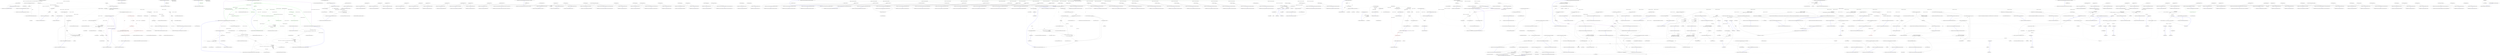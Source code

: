digraph  {
n23 [label="Hangfire.SqlServer.Msmq.MsmqDtcTransaction", span=""];
n0 [cluster="Hangfire.SqlServer.Msmq.MsmqDtcTransaction.MsmqDtcTransaction()", label="Entry Hangfire.SqlServer.Msmq.MsmqDtcTransaction.MsmqDtcTransaction()", span="27-27"];
n1 [cluster="Hangfire.SqlServer.Msmq.MsmqDtcTransaction.MsmqDtcTransaction()", label="_scope = new TransactionScope()", span="29-29"];
n2 [cluster="Hangfire.SqlServer.Msmq.MsmqDtcTransaction.MsmqDtcTransaction()", label="Exit Hangfire.SqlServer.Msmq.MsmqDtcTransaction.MsmqDtcTransaction()", span="27-27"];
n3 [cluster="TransactionScope.cstr", label="Entry TransactionScope.cstr", span=""];
n4 [cluster="Hangfire.SqlServer.Msmq.MsmqDtcTransaction.Dispose()", label="Entry Hangfire.SqlServer.Msmq.MsmqDtcTransaction.Dispose()", span="32-32"];
n5 [cluster="Hangfire.SqlServer.Msmq.MsmqDtcTransaction.Dispose()", label="_suppressedScope != null", span="34-34"];
n6 [cluster="Hangfire.SqlServer.Msmq.MsmqDtcTransaction.Dispose()", label="_suppressedScope.Complete()", span="36-36"];
n8 [cluster="Hangfire.SqlServer.Msmq.MsmqDtcTransaction.Dispose()", label="_scope.Dispose()", span="40-40"];
n7 [cluster="Hangfire.SqlServer.Msmq.MsmqDtcTransaction.Dispose()", label="_suppressedScope.Dispose()", span="37-37"];
n10 [cluster="Unk.Complete", label="Entry Unk.Complete", span=""];
n11 [cluster="Unk.Dispose", label="Entry Unk.Dispose", span=""];
n9 [cluster="Hangfire.SqlServer.Msmq.MsmqDtcTransaction.Dispose()", label="Exit Hangfire.SqlServer.Msmq.MsmqDtcTransaction.Dispose()", span="32-32"];
n12 [cluster="Hangfire.SqlServer.Msmq.MsmqDtcTransaction.Receive(MessageQueue, System.TimeSpan)", label="Entry Hangfire.SqlServer.Msmq.MsmqDtcTransaction.Receive(MessageQueue, System.TimeSpan)", span="43-43"];
n13 [cluster="Hangfire.SqlServer.Msmq.MsmqDtcTransaction.Receive(MessageQueue, System.TimeSpan)", label="var message = queue.Receive(timeout, MessageQueueTransactionType.Automatic)", span="45-45"];
n14 [cluster="Hangfire.SqlServer.Msmq.MsmqDtcTransaction.Receive(MessageQueue, System.TimeSpan)", label="_suppressedScope = new TransactionScope(TransactionScopeOption.Suppress)", span="46-46"];
n17 [cluster="Unk.Receive", label="Entry Unk.Receive", span=""];
n15 [cluster="Hangfire.SqlServer.Msmq.MsmqDtcTransaction.Receive(MessageQueue, System.TimeSpan)", label="return message;", span="48-48"];
n16 [cluster="Hangfire.SqlServer.Msmq.MsmqDtcTransaction.Receive(MessageQueue, System.TimeSpan)", label="Exit Hangfire.SqlServer.Msmq.MsmqDtcTransaction.Receive(MessageQueue, System.TimeSpan)", span="43-43"];
n18 [cluster="Hangfire.SqlServer.Msmq.MsmqDtcTransaction.Commit()", label="Entry Hangfire.SqlServer.Msmq.MsmqDtcTransaction.Commit()", span="51-51"];
n19 [cluster="Hangfire.SqlServer.Msmq.MsmqDtcTransaction.Commit()", label="_scope.Complete()", span="53-53"];
n20 [cluster="Hangfire.SqlServer.Msmq.MsmqDtcTransaction.Commit()", label="Exit Hangfire.SqlServer.Msmq.MsmqDtcTransaction.Commit()", span="51-51"];
n21 [cluster="Hangfire.SqlServer.Msmq.MsmqDtcTransaction.Abort()", label="Entry Hangfire.SqlServer.Msmq.MsmqDtcTransaction.Abort()", span="56-56"];
n22 [cluster="Hangfire.SqlServer.Msmq.MsmqDtcTransaction.Abort()", label="Exit Hangfire.SqlServer.Msmq.MsmqDtcTransaction.Abort()", span="56-56"];
m0_0 [cluster="HangFire.Web.Pages.ErrorPage.ErrorPage(System.Exception)", file="DequeuedJobsWatcher.cs", label="Entry HangFire.Web.Pages.ErrorPage.ErrorPage(System.Exception)", span="6-6"];
m0_1 [cluster="HangFire.Web.Pages.ErrorPage.ErrorPage(System.Exception)", file="DequeuedJobsWatcher.cs", label="Exception = exception", span="8-8"];
m0_2 [cluster="HangFire.Web.Pages.ErrorPage.ErrorPage(System.Exception)", file="DequeuedJobsWatcher.cs", label="Exit HangFire.Web.Pages.ErrorPage.ErrorPage(System.Exception)", span="6-6"];
m0_3 [file="DequeuedJobsWatcher.cs", label="HangFire.Web.Pages.ErrorPage", span=""];
m2_0 [cluster="HangFire.Web.Pages.ErrorPage.ErrorPage(System.Exception)", file="ErrorPage.cs", label="Entry HangFire.Web.Pages.ErrorPage.ErrorPage(System.Exception)", span="6-6"];
m2_1 [cluster="HangFire.Web.Pages.ErrorPage.ErrorPage(System.Exception)", color=green, community=0, file="ErrorPage.cs", label="1: Exception = exception", span="8-8"];
m2_2 [cluster="HangFire.Web.Pages.ErrorPage.ErrorPage(System.Exception)", file="ErrorPage.cs", label="Exit HangFire.Web.Pages.ErrorPage.ErrorPage(System.Exception)", span="6-6"];
m2_3 [file="ErrorPage.cs", label="HangFire.Web.Pages.ErrorPage", span=""];
m3_5 [cluster="Hangfire.AutomaticRetryAttribute.OnStateElection(Hangfire.States.ElectStateContext)", file="ErrorPage.generated.cs", label="Entry Hangfire.AutomaticRetryAttribute.OnStateElection(Hangfire.States.ElectStateContext)", span="44-44"];
m3_6 [cluster="Hangfire.AutomaticRetryAttribute.OnStateElection(Hangfire.States.ElectStateContext)", color=green, community=0, file="ErrorPage.generated.cs", label="1: var failedState = context.CandidateState as FailedState", span="46-46"];
m3_7 [cluster="Hangfire.AutomaticRetryAttribute.OnStateElection(Hangfire.States.ElectStateContext)", color=green, community=0, file="ErrorPage.generated.cs", label="1: failedState == null", span="47-47"];
m3_11 [cluster="Hangfire.AutomaticRetryAttribute.OnStateElection(Hangfire.States.ElectStateContext)", color=green, community=0, file="ErrorPage.generated.cs", label="1: ScheduleAgainLater(context, retryAttempt, failedState)", span="57-57"];
m3_13 [cluster="Hangfire.AutomaticRetryAttribute.OnStateElection(Hangfire.States.ElectStateContext)", color=green, community=0, file="ErrorPage.generated.cs", label="1: TransitionToDeleted(context, failedState)", span="61-61"];
m3_15 [cluster="Hangfire.AutomaticRetryAttribute.OnStateElection(Hangfire.States.ElectStateContext)", color=green, community=0, file="ErrorPage.generated.cs", label="1: Logger.ErrorException(\r\n                        String.Format(\r\n                            ''Failed to process the job '{0}': an exception occurred.'',\r\n                            context.JobId),\r\n                        failedState.Exception)", span="67-71"];
m3_9 [cluster="Hangfire.AutomaticRetryAttribute.OnStateElection(Hangfire.States.ElectStateContext)", color=green, community=0, file="ErrorPage.generated.cs", label="1: var retryAttempt = context.GetJobParameter<int>(''RetryCount'') + 1", span="53-53"];
m3_10 [cluster="Hangfire.AutomaticRetryAttribute.OnStateElection(Hangfire.States.ElectStateContext)", color=green, community=0, file="ErrorPage.generated.cs", label="1: retryAttempt <= Attempts", span="55-55"];
m3_12 [cluster="Hangfire.AutomaticRetryAttribute.OnStateElection(Hangfire.States.ElectStateContext)", color=green, community=0, file="ErrorPage.generated.cs", label="1: retryAttempt > Attempts && OnAttemptsExceeded == AttemptsExceededAction.Delete", span="59-59"];
m3_14 [cluster="Hangfire.AutomaticRetryAttribute.OnStateElection(Hangfire.States.ElectStateContext)", color=green, community=0, file="ErrorPage.generated.cs", label="1: LogEvents", span="65-65"];
m3_8 [cluster="Hangfire.AutomaticRetryAttribute.OnStateElection(Hangfire.States.ElectStateContext)", color=green, community=0, file="ErrorPage.generated.cs", label="1: return;", span="50-50"];
m3_16 [cluster="Hangfire.AutomaticRetryAttribute.OnStateElection(Hangfire.States.ElectStateContext)", file="ErrorPage.generated.cs", label="Exit Hangfire.AutomaticRetryAttribute.OnStateElection(Hangfire.States.ElectStateContext)", span="44-44"];
m3_31 [cluster="Hangfire.States.ScheduledState.ScheduledState(System.TimeSpan)", file="ErrorPage.generated.cs", label="Entry Hangfire.States.ScheduledState.ScheduledState(System.TimeSpan)", span="27-27"];
m3_34 [cluster="Hangfire.Logging.ILog.WarnException(string, System.Exception)", file="ErrorPage.generated.cs", label="Entry Hangfire.Logging.ILog.WarnException(string, System.Exception)", span="285-285"];
m3_28 [cluster="Hangfire.AutomaticRetryAttribute.SecondsToDelay(long)", file="ErrorPage.generated.cs", label="Entry Hangfire.AutomaticRetryAttribute.SecondsToDelay(long)", span="132-132"];
m3_40 [cluster="Hangfire.AutomaticRetryAttribute.SecondsToDelay(long)", file="ErrorPage.generated.cs", label="var random = new Random()", span="134-134"];
m3_41 [cluster="Hangfire.AutomaticRetryAttribute.SecondsToDelay(long)", file="ErrorPage.generated.cs", label="return (int)Math.Round(\r\n                Math.Pow(retryCount - 1, 4) + 15 + (random.Next(30) * (retryCount)));", span="135-136"];
m3_42 [cluster="Hangfire.AutomaticRetryAttribute.SecondsToDelay(long)", file="ErrorPage.generated.cs", label="Exit Hangfire.AutomaticRetryAttribute.SecondsToDelay(long)", span="132-132"];
m3_32 [cluster="string.Format(string, object, object)", file="ErrorPage.generated.cs", label="Entry string.Format(string, object, object)", span="0-0"];
m3_17 [cluster="Hangfire.States.ElectStateContext.GetJobParameter<T>(string)", file="ErrorPage.generated.cs", label="Entry Hangfire.States.ElectStateContext.GetJobParameter<T>(string)", span="54-54"];
m3_33 [cluster="string.Format(string, params object[])", file="ErrorPage.generated.cs", label="Entry string.Format(string, params object[])", span="0-0"];
m3_43 [cluster="System.Random.Random()", file="ErrorPage.generated.cs", label="Entry System.Random.Random()", span="0-0"];
m3_18 [cluster="Hangfire.AutomaticRetryAttribute.ScheduleAgainLater(Hangfire.States.ElectStateContext, int, Hangfire.States.FailedState)", file="ErrorPage.generated.cs", label="Entry Hangfire.AutomaticRetryAttribute.ScheduleAgainLater(Hangfire.States.ElectStateContext, int, Hangfire.States.FailedState)", span="82-82"];
m3_24 [cluster="Hangfire.AutomaticRetryAttribute.ScheduleAgainLater(Hangfire.States.ElectStateContext, int, Hangfire.States.FailedState)", file="ErrorPage.generated.cs", label="context.CandidateState = new ScheduledState(delay)\r\n            {\r\n                Reason = String.Format(''Retry attempt {0} of {1}'', retryAttempt, Attempts)\r\n            }", span="90-93"];
m3_25 [cluster="Hangfire.AutomaticRetryAttribute.ScheduleAgainLater(Hangfire.States.ElectStateContext, int, Hangfire.States.FailedState)", file="ErrorPage.generated.cs", label=LogEvents, span="95-95"];
m3_26 [cluster="Hangfire.AutomaticRetryAttribute.ScheduleAgainLater(Hangfire.States.ElectStateContext, int, Hangfire.States.FailedState)", file="ErrorPage.generated.cs", label="Logger.WarnException(\r\n                    String.Format(\r\n                        ''Failed to process the job '{0}': an exception occurred. Retry attempt {1} of {2} will be performed in {3}.'',\r\n                        context.JobId,\r\n                        retryAttempt,\r\n                        Attempts,\r\n                        delay),\r\n                    failedState.Exception)", span="97-104"];
m3_22 [cluster="Hangfire.AutomaticRetryAttribute.ScheduleAgainLater(Hangfire.States.ElectStateContext, int, Hangfire.States.FailedState)", file="ErrorPage.generated.cs", label="var delay = TimeSpan.FromSeconds(SecondsToDelay(retryAttempt))", span="84-84"];
m3_23 [cluster="Hangfire.AutomaticRetryAttribute.ScheduleAgainLater(Hangfire.States.ElectStateContext, int, Hangfire.States.FailedState)", file="ErrorPage.generated.cs", label="context.SetJobParameter(''RetryCount'', retryAttempt)", span="86-86"];
m3_27 [cluster="Hangfire.AutomaticRetryAttribute.ScheduleAgainLater(Hangfire.States.ElectStateContext, int, Hangfire.States.FailedState)", file="ErrorPage.generated.cs", label="Exit Hangfire.AutomaticRetryAttribute.ScheduleAgainLater(Hangfire.States.ElectStateContext, int, Hangfire.States.FailedState)", span="82-82"];
m3_21 [cluster="Hangfire.Logging.ILog.ErrorException(string, System.Exception)", file="ErrorPage.generated.cs", label="Entry Hangfire.Logging.ILog.ErrorException(string, System.Exception)", span="166-166"];
m3_29 [cluster="System.TimeSpan.FromSeconds(double)", file="ErrorPage.generated.cs", label="Entry System.TimeSpan.FromSeconds(double)", span="0-0"];
m3_44 [cluster="System.Math.Pow(double, double)", file="ErrorPage.generated.cs", label="Entry System.Math.Pow(double, double)", span="0-0"];
m3_45 [cluster="System.Random.Next(int)", file="ErrorPage.generated.cs", label="Entry System.Random.Next(int)", span="0-0"];
m3_46 [cluster="System.Math.Round(double)", file="ErrorPage.generated.cs", label="Entry System.Math.Round(double)", span="0-0"];
m3_0 [cluster="Hangfire.AutomaticRetryAttribute.AutomaticRetryAttribute()", file="ErrorPage.generated.cs", label="Entry Hangfire.AutomaticRetryAttribute.AutomaticRetryAttribute()", span="20-20"];
m3_1 [cluster="Hangfire.AutomaticRetryAttribute.AutomaticRetryAttribute()", color=green, community=0, file="ErrorPage.generated.cs", label="0: Attempts = DefaultRetryAttempts", span="22-22"];
m3_2 [cluster="Hangfire.AutomaticRetryAttribute.AutomaticRetryAttribute()", color=green, community=0, file="ErrorPage.generated.cs", label="1: LogEvents = true", span="23-23"];
m3_3 [cluster="Hangfire.AutomaticRetryAttribute.AutomaticRetryAttribute()", color=green, community=0, file="ErrorPage.generated.cs", label="1: OnAttemptsExceeded = AttemptsExceededAction.Fail", span="24-24"];
m3_4 [cluster="Hangfire.AutomaticRetryAttribute.AutomaticRetryAttribute()", file="ErrorPage.generated.cs", label="Exit Hangfire.AutomaticRetryAttribute.AutomaticRetryAttribute()", span="20-20"];
m3_20 [cluster="string.Format(string, object)", file="ErrorPage.generated.cs", label="Entry string.Format(string, object)", span="0-0"];
m3_19 [cluster="Hangfire.AutomaticRetryAttribute.TransitionToDeleted(Hangfire.States.ElectStateContext, Hangfire.States.FailedState)", file="ErrorPage.generated.cs", label="Entry Hangfire.AutomaticRetryAttribute.TransitionToDeleted(Hangfire.States.ElectStateContext, Hangfire.States.FailedState)", span="113-113"];
m3_35 [cluster="Hangfire.AutomaticRetryAttribute.TransitionToDeleted(Hangfire.States.ElectStateContext, Hangfire.States.FailedState)", file="ErrorPage.generated.cs", label="context.CandidateState = new DeletedState\r\n            {\r\n                Reason = String.Format(''Automatic deletion after retry count exceeded {0}'', Attempts)\r\n            }", span="115-118"];
m3_36 [cluster="Hangfire.AutomaticRetryAttribute.TransitionToDeleted(Hangfire.States.ElectStateContext, Hangfire.States.FailedState)", file="ErrorPage.generated.cs", label=LogEvents, span="120-120"];
m3_37 [cluster="Hangfire.AutomaticRetryAttribute.TransitionToDeleted(Hangfire.States.ElectStateContext, Hangfire.States.FailedState)", file="ErrorPage.generated.cs", label="Logger.WarnException(\r\n                    String.Format(\r\n                        ''Failed to process the job '{0}': an exception occured. Job was automatically deleted because the retry attempt count exceeded {1}.'',\r\n                        context.JobId,\r\n                        Attempts),\r\n                    failedState.Exception)", span="122-127"];
m3_38 [cluster="Hangfire.AutomaticRetryAttribute.TransitionToDeleted(Hangfire.States.ElectStateContext, Hangfire.States.FailedState)", file="ErrorPage.generated.cs", label="Exit Hangfire.AutomaticRetryAttribute.TransitionToDeleted(Hangfire.States.ElectStateContext, Hangfire.States.FailedState)", span="113-113"];
m3_30 [cluster="Hangfire.States.ElectStateContext.SetJobParameter<T>(string, T)", file="ErrorPage.generated.cs", label="Entry Hangfire.States.ElectStateContext.SetJobParameter<T>(string, T)", span="49-49"];
m3_39 [cluster="Hangfire.States.DeletedState.DeletedState()", file="ErrorPage.generated.cs", label="Entry Hangfire.States.DeletedState.DeletedState()", span="27-27"];
m3_47 [file="ErrorPage.generated.cs", label="Hangfire.AutomaticRetryAttribute", span=""];
m4_6 [cluster="System.ArgumentNullException.ArgumentNullException(string)", file="HangFirePageFactory.cs", label="Entry System.ArgumentNullException.ArgumentNullException(string)", span="0-0"];
m4_10 [cluster="System.Collections.Generic.Dictionary<TKey, TValue>.Dictionary()", file="HangFirePageFactory.cs", label="Entry System.Collections.Generic.Dictionary<TKey, TValue>.Dictionary()", span="0-0"];
m4_7 [cluster="HangFire.States.ProcessingState.GetProperties(HangFire.Common.JobMethod)", file="HangFirePageFactory.cs", label="Entry HangFire.States.ProcessingState.GetProperties(HangFire.Common.JobMethod)", span="36-36"];
m4_8 [cluster="HangFire.States.ProcessingState.GetProperties(HangFire.Common.JobMethod)", file="HangFirePageFactory.cs", label="return new Dictionary<string, string>\r\n                {\r\n                    { ''StartedAt'', JobHelper.ToStringTimestamp(DateTime.UtcNow) },\r\n                    { ''ServerName'', _serverName }\r\n                };", span="38-42"];
m4_9 [cluster="HangFire.States.ProcessingState.GetProperties(HangFire.Common.JobMethod)", file="HangFirePageFactory.cs", label="Exit HangFire.States.ProcessingState.GetProperties(HangFire.Common.JobMethod)", span="36-36"];
m4_5 [cluster="string.IsNullOrWhiteSpace(string)", file="HangFirePageFactory.cs", label="Entry string.IsNullOrWhiteSpace(string)", span="0-0"];
m4_0 [cluster="HangFire.States.ProcessingState.ProcessingState(string)", file="HangFirePageFactory.cs", label="Entry HangFire.States.ProcessingState.ProcessingState(string)", span="28-28"];
m4_1 [cluster="HangFire.States.ProcessingState.ProcessingState(string)", file="HangFirePageFactory.cs", label="String.IsNullOrWhiteSpace(serverName)", span="30-30"];
m4_3 [cluster="HangFire.States.ProcessingState.ProcessingState(string)", file="HangFirePageFactory.cs", label="_serverName = serverName", span="31-31"];
m4_2 [cluster="HangFire.States.ProcessingState.ProcessingState(string)", file="HangFirePageFactory.cs", label="throw new ArgumentNullException(''serverName'');", span="30-30"];
m4_4 [cluster="HangFire.States.ProcessingState.ProcessingState(string)", file="HangFirePageFactory.cs", label="Exit HangFire.States.ProcessingState.ProcessingState(string)", span="28-28"];
m4_11 [cluster="HangFire.Common.JobHelper.ToStringTimestamp(System.DateTime)", file="HangFirePageFactory.cs", label="Entry HangFire.Common.JobHelper.ToStringTimestamp(System.DateTime)", span="46-46"];
m4_12 [file="HangFirePageFactory.cs", label="HangFire.States.ProcessingState", span=""];
m5_165 [cluster="Hangfire.Core.Tests.Common.JobArgumentFacts.Method(System.Collections.Generic.List<System.DateTime>)", file="JobHelper.cs", label="Entry Hangfire.Core.Tests.Common.JobArgumentFacts.Method(System.Collections.Generic.List<System.DateTime>)", span="247-247"];
m5_166 [cluster="Hangfire.Core.Tests.Common.JobArgumentFacts.Method(System.Collections.Generic.List<System.DateTime>)", file="JobHelper.cs", label="Assert.Equal(ListValue, value)", span="247-247"];
m5_167 [cluster="Hangfire.Core.Tests.Common.JobArgumentFacts.Method(System.Collections.Generic.List<System.DateTime>)", file="JobHelper.cs", label="Exit Hangfire.Core.Tests.Common.JobArgumentFacts.Method(System.Collections.Generic.List<System.DateTime>)", span="247-247"];
m5_76 [cluster="Hangfire.Core.Tests.Common.JobArgumentFacts.Int64Values_AreBeingCorrectyDeserialized()", file="JobHelper.cs", label="Entry Hangfire.Core.Tests.Common.JobArgumentFacts.Int64Values_AreBeingCorrectyDeserialized()", span="111-111"];
m5_77 [cluster="Hangfire.Core.Tests.Common.JobArgumentFacts.Int64Values_AreBeingCorrectyDeserialized()", file="JobHelper.cs", label="CreateAndPerform(Int64Value)", span="113-113"];
m5_78 [cluster="Hangfire.Core.Tests.Common.JobArgumentFacts.Int64Values_AreBeingCorrectyDeserialized()", file="JobHelper.cs", label="Exit Hangfire.Core.Tests.Common.JobArgumentFacts.Int64Values_AreBeingCorrectyDeserialized()", span="111-111"];
m5_147 [cluster="Hangfire.Core.Tests.Common.JobArgumentFacts.Method(long?)", file="JobHelper.cs", label="Entry Hangfire.Core.Tests.Common.JobArgumentFacts.Method(long?)", span="220-220"];
m5_148 [cluster="Hangfire.Core.Tests.Common.JobArgumentFacts.Method(long?)", file="JobHelper.cs", label="Assert.Equal(NotNullNullableValue, value)", span="220-220"];
m5_149 [cluster="Hangfire.Core.Tests.Common.JobArgumentFacts.Method(long?)", file="JobHelper.cs", label="Exit Hangfire.Core.Tests.Common.JobArgumentFacts.Method(long?)", span="220-220"];
m5_200 [cluster="System.Type.GetMethod(string, System.Type[])", file="JobHelper.cs", label="Entry System.Type.GetMethod(string, System.Type[])", span="0-0"];
m5_144 [cluster="Hangfire.Core.Tests.Common.JobArgumentFacts.UriValues_AreBeingCorrectlyDeserialized()", file="JobHelper.cs", label="Entry Hangfire.Core.Tests.Common.JobArgumentFacts.UriValues_AreBeingCorrectlyDeserialized()", span="214-214"];
m5_145 [cluster="Hangfire.Core.Tests.Common.JobArgumentFacts.UriValues_AreBeingCorrectlyDeserialized()", file="JobHelper.cs", label="CreateAndPerform(UriValue)", span="216-216"];
m5_146 [cluster="Hangfire.Core.Tests.Common.JobArgumentFacts.UriValues_AreBeingCorrectlyDeserialized()", file="JobHelper.cs", label="Exit Hangfire.Core.Tests.Common.JobArgumentFacts.UriValues_AreBeingCorrectlyDeserialized()", span="214-214"];
m5_138 [cluster="Hangfire.Core.Tests.Common.JobArgumentFacts.GuidValues_AreBeingCorrectlyDeserialized()", file="JobHelper.cs", label="Entry Hangfire.Core.Tests.Common.JobArgumentFacts.GuidValues_AreBeingCorrectlyDeserialized()", span="205-205"];
m5_139 [cluster="Hangfire.Core.Tests.Common.JobArgumentFacts.GuidValues_AreBeingCorrectlyDeserialized()", file="JobHelper.cs", label="CreateAndPerform(GuidValue)", span="207-207"];
m5_140 [cluster="Hangfire.Core.Tests.Common.JobArgumentFacts.GuidValues_AreBeingCorrectlyDeserialized()", file="JobHelper.cs", label="Exit Hangfire.Core.Tests.Common.JobArgumentFacts.GuidValues_AreBeingCorrectlyDeserialized()", span="205-205"];
m5_201 [cluster="System.Collections.Generic.List<T>.List()", file="JobHelper.cs", label="Entry System.Collections.Generic.List<T>.List()", span="0-0"];
m5_212 [cluster="System.ComponentModel.TypeConverter.ConvertToInvariantString(object)", file="JobHelper.cs", label="Entry System.ComponentModel.TypeConverter.ConvertToInvariantString(object)", span="0-0"];
m5_20 [cluster="Unk.Equal", file="JobHelper.cs", label="Entry Unk.Equal", span=""];
m5_97 [cluster="Hangfire.Core.Tests.Common.JobArgumentFacts.Method(string)", file="JobHelper.cs", label="Entry Hangfire.Core.Tests.Common.JobArgumentFacts.Method(string)", span="144-144"];
m5_98 [cluster="Hangfire.Core.Tests.Common.JobArgumentFacts.Method(string)", file="JobHelper.cs", label="Assert.Equal(StringValue, value)", span="144-144"];
m5_99 [cluster="Hangfire.Core.Tests.Common.JobArgumentFacts.Method(string)", file="JobHelper.cs", label="Exit Hangfire.Core.Tests.Common.JobArgumentFacts.Method(string)", span="144-144"];
m5_64 [cluster="Hangfire.Core.Tests.Common.JobArgumentFacts.Int32Values_AreBeingCorrectlyDeserialized()", file="JobHelper.cs", label="Entry Hangfire.Core.Tests.Common.JobArgumentFacts.Int32Values_AreBeingCorrectlyDeserialized()", span="93-93"];
m5_65 [cluster="Hangfire.Core.Tests.Common.JobArgumentFacts.Int32Values_AreBeingCorrectlyDeserialized()", file="JobHelper.cs", label="CreateAndPerform(Int32Value)", span="95-95"];
m5_66 [cluster="Hangfire.Core.Tests.Common.JobArgumentFacts.Int32Values_AreBeingCorrectlyDeserialized()", file="JobHelper.cs", label="Exit Hangfire.Core.Tests.Common.JobArgumentFacts.Int32Values_AreBeingCorrectlyDeserialized()", span="93-93"];
m5_34 [cluster="Hangfire.Core.Tests.Common.JobArgumentFacts.SByteValues_AreBeingCorrectlyDeserialized()", file="JobHelper.cs", label="Entry Hangfire.Core.Tests.Common.JobArgumentFacts.SByteValues_AreBeingCorrectlyDeserialized()", span="48-48"];
m5_35 [cluster="Hangfire.Core.Tests.Common.JobArgumentFacts.SByteValues_AreBeingCorrectlyDeserialized()", file="JobHelper.cs", label="CreateAndPerform(SByteValue)", span="50-50"];
m5_36 [cluster="Hangfire.Core.Tests.Common.JobArgumentFacts.SByteValues_AreBeingCorrectlyDeserialized()", file="JobHelper.cs", label="Exit Hangfire.Core.Tests.Common.JobArgumentFacts.SByteValues_AreBeingCorrectlyDeserialized()", span="48-48"];
m5_25 [cluster="Hangfire.Core.Tests.Common.JobArgumentFacts.Method(byte)", file="JobHelper.cs", label="Entry Hangfire.Core.Tests.Common.JobArgumentFacts.Method(byte)", span="36-36"];
m5_26 [cluster="Hangfire.Core.Tests.Common.JobArgumentFacts.Method(byte)", file="JobHelper.cs", label="Assert.Equal(ByteValue, value)", span="36-36"];
m5_27 [cluster="Hangfire.Core.Tests.Common.JobArgumentFacts.Method(byte)", file="JobHelper.cs", label="Exit Hangfire.Core.Tests.Common.JobArgumentFacts.Method(byte)", span="36-36"];
m5_205 [cluster="Tuple<string, Func<string>>.cstr", file="JobHelper.cs", label="Entry Tuple<string, Func<string>>.cstr", span=""];
m5_43 [cluster="Hangfire.Core.Tests.Common.JobArgumentFacts.Method(decimal)", file="JobHelper.cs", label="Entry Hangfire.Core.Tests.Common.JobArgumentFacts.Method(decimal)", span="63-63"];
m5_44 [cluster="Hangfire.Core.Tests.Common.JobArgumentFacts.Method(decimal)", file="JobHelper.cs", label="Assert.Equal(DecimalValue, value)", span="63-63"];
m5_45 [cluster="Hangfire.Core.Tests.Common.JobArgumentFacts.Method(decimal)", file="JobHelper.cs", label="Exit Hangfire.Core.Tests.Common.JobArgumentFacts.Method(decimal)", span="63-63"];
m5_85 [cluster="Hangfire.Core.Tests.Common.JobArgumentFacts.Method(short)", file="JobHelper.cs", label="Entry Hangfire.Core.Tests.Common.JobArgumentFacts.Method(short)", span="126-126"];
m5_86 [cluster="Hangfire.Core.Tests.Common.JobArgumentFacts.Method(short)", file="JobHelper.cs", label="Assert.Equal(Int16Value, value)", span="126-126"];
m5_87 [cluster="Hangfire.Core.Tests.Common.JobArgumentFacts.Method(short)", file="JobHelper.cs", label="Exit Hangfire.Core.Tests.Common.JobArgumentFacts.Method(short)", span="126-126"];
m5_206 [cluster="Hangfire.Common.Job.Job(System.Type, System.Reflection.MethodInfo, string[])", file="JobHelper.cs", label="Entry Hangfire.Common.Job.Job(System.Type, System.Reflection.MethodInfo, string[])", span="68-68"];
m5_141 [cluster="Hangfire.Core.Tests.Common.JobArgumentFacts.Method(System.Uri)", file="JobHelper.cs", label="Entry Hangfire.Core.Tests.Common.JobArgumentFacts.Method(System.Uri)", span="211-211"];
m5_142 [cluster="Hangfire.Core.Tests.Common.JobArgumentFacts.Method(System.Uri)", file="JobHelper.cs", label="Assert.Equal(UriValue, value)", span="211-211"];
m5_143 [cluster="Hangfire.Core.Tests.Common.JobArgumentFacts.Method(System.Uri)", file="JobHelper.cs", label="Exit Hangfire.Core.Tests.Common.JobArgumentFacts.Method(System.Uri)", span="211-211"];
m5_31 [cluster="Hangfire.Core.Tests.Common.JobArgumentFacts.Method(sbyte)", file="JobHelper.cs", label="Entry Hangfire.Core.Tests.Common.JobArgumentFacts.Method(sbyte)", span="45-45"];
m5_32 [cluster="Hangfire.Core.Tests.Common.JobArgumentFacts.Method(sbyte)", file="JobHelper.cs", label="Assert.Equal(SByteValue, value)", span="45-45"];
m5_33 [cluster="Hangfire.Core.Tests.Common.JobArgumentFacts.Method(sbyte)", file="JobHelper.cs", label="Exit Hangfire.Core.Tests.Common.JobArgumentFacts.Method(sbyte)", span="45-45"];
m5_156 [cluster="Hangfire.Core.Tests.Common.JobArgumentFacts.NullNullableValues_AreBeingCorrectlyDeserialized()", file="JobHelper.cs", label="Entry Hangfire.Core.Tests.Common.JobArgumentFacts.NullNullableValues_AreBeingCorrectlyDeserialized()", span="232-232"];
m5_157 [cluster="Hangfire.Core.Tests.Common.JobArgumentFacts.NullNullableValues_AreBeingCorrectlyDeserialized()", file="JobHelper.cs", label="CreateAndPerform(NullNullableValue)", span="234-234"];
m5_158 [cluster="Hangfire.Core.Tests.Common.JobArgumentFacts.NullNullableValues_AreBeingCorrectlyDeserialized()", file="JobHelper.cs", label="Exit Hangfire.Core.Tests.Common.JobArgumentFacts.NullNullableValues_AreBeingCorrectlyDeserialized()", span="232-232"];
m5_12 [cluster="Unk.>", file="JobHelper.cs", label="Entry Unk.>", span=""];
m5_49 [cluster="Hangfire.Core.Tests.Common.JobArgumentFacts.Method(double)", file="JobHelper.cs", label="Entry Hangfire.Core.Tests.Common.JobArgumentFacts.Method(double)", span="72-72"];
m5_50 [cluster="Hangfire.Core.Tests.Common.JobArgumentFacts.Method(double)", file="JobHelper.cs", label="Assert.Equal(DoubleValue, value)", span="72-72"];
m5_51 [cluster="Hangfire.Core.Tests.Common.JobArgumentFacts.Method(double)", file="JobHelper.cs", label="Exit Hangfire.Core.Tests.Common.JobArgumentFacts.Method(double)", span="72-72"];
m5_106 [cluster="Hangfire.Core.Tests.Common.JobArgumentFacts.TimeSpanValues_AreBeingCorrectlyDeserialized()", file="JobHelper.cs", label="Entry Hangfire.Core.Tests.Common.JobArgumentFacts.TimeSpanValues_AreBeingCorrectlyDeserialized()", span="156-156"];
m5_107 [cluster="Hangfire.Core.Tests.Common.JobArgumentFacts.TimeSpanValues_AreBeingCorrectlyDeserialized()", file="JobHelper.cs", label="CreateAndPerform(TimeSpanValue)", span="158-158"];
m5_108 [cluster="Hangfire.Core.Tests.Common.JobArgumentFacts.TimeSpanValues_AreBeingCorrectlyDeserialized()", file="JobHelper.cs", label="Exit Hangfire.Core.Tests.Common.JobArgumentFacts.TimeSpanValues_AreBeingCorrectlyDeserialized()", span="156-156"];
m5_216 [cluster="Unk.SerializeObject", file="JobHelper.cs", label="Entry Unk.SerializeObject", span=""];
m5_118 [cluster="Hangfire.Core.Tests.Common.JobArgumentFacts.DateTimeOffsetValues_AreBeingDeserializedCorrectly()", file="JobHelper.cs", label="Entry Hangfire.Core.Tests.Common.JobArgumentFacts.DateTimeOffsetValues_AreBeingDeserializedCorrectly()", span="174-174"];
m5_119 [cluster="Hangfire.Core.Tests.Common.JobArgumentFacts.DateTimeOffsetValues_AreBeingDeserializedCorrectly()", file="JobHelper.cs", label="Type.GetType(''Mono.Runtime'') == null", span="177-177"];
m5_120 [cluster="Hangfire.Core.Tests.Common.JobArgumentFacts.DateTimeOffsetValues_AreBeingDeserializedCorrectly()", file="JobHelper.cs", label="CreateAndPerform(DateTimeOffsetValue)", span="179-179"];
m5_121 [cluster="Hangfire.Core.Tests.Common.JobArgumentFacts.DateTimeOffsetValues_AreBeingDeserializedCorrectly()", file="JobHelper.cs", label="Exit Hangfire.Core.Tests.Common.JobArgumentFacts.DateTimeOffsetValues_AreBeingDeserializedCorrectly()", span="174-174"];
m5_132 [cluster="Hangfire.Core.Tests.Common.JobArgumentFacts.EnumValues_AreBeingDeserializedCorrectly()", file="JobHelper.cs", label="Entry Hangfire.Core.Tests.Common.JobArgumentFacts.EnumValues_AreBeingDeserializedCorrectly()", span="196-196"];
m5_133 [cluster="Hangfire.Core.Tests.Common.JobArgumentFacts.EnumValues_AreBeingDeserializedCorrectly()", file="JobHelper.cs", label="CreateAndPerform(EnumValue)", span="198-198"];
m5_134 [cluster="Hangfire.Core.Tests.Common.JobArgumentFacts.EnumValues_AreBeingDeserializedCorrectly()", file="JobHelper.cs", label="Exit Hangfire.Core.Tests.Common.JobArgumentFacts.EnumValues_AreBeingDeserializedCorrectly()", span="196-196"];
m5_115 [cluster="Hangfire.Core.Tests.Common.JobArgumentFacts.Method(System.DateTimeOffset)", file="JobHelper.cs", label="Entry Hangfire.Core.Tests.Common.JobArgumentFacts.Method(System.DateTimeOffset)", span="171-171"];
m5_116 [cluster="Hangfire.Core.Tests.Common.JobArgumentFacts.Method(System.DateTimeOffset)", file="JobHelper.cs", label="Assert.Equal(DateTimeOffsetValue, value)", span="171-171"];
m5_117 [cluster="Hangfire.Core.Tests.Common.JobArgumentFacts.Method(System.DateTimeOffset)", file="JobHelper.cs", label="Exit Hangfire.Core.Tests.Common.JobArgumentFacts.Method(System.DateTimeOffset)", span="171-171"];
m5_186 [cluster="Hangfire.Core.Tests.Common.JobArgumentFacts.CustomClassValues_AreBeingCorrectlyDeserialized_FromJson()", file="JobHelper.cs", label="Entry Hangfire.Core.Tests.Common.JobArgumentFacts.CustomClassValues_AreBeingCorrectlyDeserialized_FromJson()", span="292-292"];
m5_187 [cluster="Hangfire.Core.Tests.Common.JobArgumentFacts.CustomClassValues_AreBeingCorrectlyDeserialized_FromJson()", file="JobHelper.cs", label="CreateAndPerform(CustomClassValue, true)", span="294-294"];
m5_188 [cluster="Hangfire.Core.Tests.Common.JobArgumentFacts.CustomClassValues_AreBeingCorrectlyDeserialized_FromJson()", file="JobHelper.cs", label="Exit Hangfire.Core.Tests.Common.JobArgumentFacts.CustomClassValues_AreBeingCorrectlyDeserialized_FromJson()", span="292-292"];
m5_70 [cluster="Hangfire.Core.Tests.Common.JobArgumentFacts.UInt32Values_AreBeingCorrectlyDeserialized()", file="JobHelper.cs", label="Entry Hangfire.Core.Tests.Common.JobArgumentFacts.UInt32Values_AreBeingCorrectlyDeserialized()", span="102-102"];
m5_71 [cluster="Hangfire.Core.Tests.Common.JobArgumentFacts.UInt32Values_AreBeingCorrectlyDeserialized()", file="JobHelper.cs", label="CreateAndPerform(UInt32Value)", span="104-104"];
m5_72 [cluster="Hangfire.Core.Tests.Common.JobArgumentFacts.UInt32Values_AreBeingCorrectlyDeserialized()", file="JobHelper.cs", label="Exit Hangfire.Core.Tests.Common.JobArgumentFacts.UInt32Values_AreBeingCorrectlyDeserialized()", span="102-102"];
m5_122 [cluster="System.Type.GetType(string)", file="JobHelper.cs", label="Entry System.Type.GetType(string)", span="0-0"];
m5_17 [cluster="Hangfire.Core.Tests.Common.JobArgumentFacts.Method(bool)", file="JobHelper.cs", label="Entry Hangfire.Core.Tests.Common.JobArgumentFacts.Method(bool)", span="27-27"];
m5_18 [cluster="Hangfire.Core.Tests.Common.JobArgumentFacts.Method(bool)", file="JobHelper.cs", label="Assert.Equal(BooleanValue, value)", span="27-27"];
m5_19 [cluster="Hangfire.Core.Tests.Common.JobArgumentFacts.Method(bool)", file="JobHelper.cs", label="Exit Hangfire.Core.Tests.Common.JobArgumentFacts.Method(bool)", span="27-27"];
m5_126 [cluster="Hangfire.Core.Tests.Common.JobArgumentFacts.CultureInfoValues_AreBeingDeserializedCorrectly()", file="JobHelper.cs", label="Entry Hangfire.Core.Tests.Common.JobArgumentFacts.CultureInfoValues_AreBeingDeserializedCorrectly()", span="187-187"];
m5_127 [cluster="Hangfire.Core.Tests.Common.JobArgumentFacts.CultureInfoValues_AreBeingDeserializedCorrectly()", file="JobHelper.cs", label="CreateAndPerform(CultureInfoValue)", span="189-189"];
m5_128 [cluster="Hangfire.Core.Tests.Common.JobArgumentFacts.CultureInfoValues_AreBeingDeserializedCorrectly()", file="JobHelper.cs", label="Exit Hangfire.Core.Tests.Common.JobArgumentFacts.CultureInfoValues_AreBeingDeserializedCorrectly()", span="187-187"];
m5_202 [cluster="System.ComponentModel.TypeDescriptor.GetConverter(System.Type)", file="JobHelper.cs", label="Entry System.ComponentModel.TypeDescriptor.GetConverter(System.Type)", span="0-0"];
m5_207 [cluster="System.Func<TResult>.Invoke()", file="JobHelper.cs", label="Entry System.Func<TResult>.Invoke()", span="0-0"];
m5_79 [cluster="Hangfire.Core.Tests.Common.JobArgumentFacts.Method(ulong)", file="JobHelper.cs", label="Entry Hangfire.Core.Tests.Common.JobArgumentFacts.Method(ulong)", span="117-117"];
m5_80 [cluster="Hangfire.Core.Tests.Common.JobArgumentFacts.Method(ulong)", file="JobHelper.cs", label="Assert.Equal(UInt64Value, value)", span="117-117"];
m5_81 [cluster="Hangfire.Core.Tests.Common.JobArgumentFacts.Method(ulong)", file="JobHelper.cs", label="Exit Hangfire.Core.Tests.Common.JobArgumentFacts.Method(ulong)", span="117-117"];
m5_203 [cluster="System.Tuple<T1, T2>.Tuple(T1, T2)", file="JobHelper.cs", label="Entry System.Tuple<T1, T2>.Tuple(T1, T2)", span="0-0"];
m5_52 [cluster="Hangfire.Core.Tests.Common.JobArgumentFacts.DoubleValues_AreBeingCorrectlyDeserialized()", file="JobHelper.cs", label="Entry Hangfire.Core.Tests.Common.JobArgumentFacts.DoubleValues_AreBeingCorrectlyDeserialized()", span="75-75"];
m5_53 [cluster="Hangfire.Core.Tests.Common.JobArgumentFacts.DoubleValues_AreBeingCorrectlyDeserialized()", file="JobHelper.cs", label="CreateAndPerform(DoubleValue)", span="77-77"];
m5_54 [cluster="Hangfire.Core.Tests.Common.JobArgumentFacts.DoubleValues_AreBeingCorrectlyDeserialized()", file="JobHelper.cs", label="Exit Hangfire.Core.Tests.Common.JobArgumentFacts.DoubleValues_AreBeingCorrectlyDeserialized()", span="75-75"];
m5_180 [cluster="Hangfire.Core.Tests.Common.JobArgumentFacts.CustomStructValues_AreBeingCorrectlyDeserialized_FromJson()", file="JobHelper.cs", label="Entry Hangfire.Core.Tests.Common.JobArgumentFacts.CustomStructValues_AreBeingCorrectlyDeserialized_FromJson()", span="278-278"];
m5_181 [cluster="Hangfire.Core.Tests.Common.JobArgumentFacts.CustomStructValues_AreBeingCorrectlyDeserialized_FromJson()", file="JobHelper.cs", label="CreateAndPerform(CustomStructValue, true)", span="280-280"];
m5_182 [cluster="Hangfire.Core.Tests.Common.JobArgumentFacts.CustomStructValues_AreBeingCorrectlyDeserialized_FromJson()", file="JobHelper.cs", label="Exit Hangfire.Core.Tests.Common.JobArgumentFacts.CustomStructValues_AreBeingCorrectlyDeserialized_FromJson()", span="278-278"];
m5_171 [cluster="Hangfire.Core.Tests.Common.JobArgumentFacts.Method(System.Collections.Generic.Dictionary<System.TimeSpan, string>)", file="JobHelper.cs", label="Entry Hangfire.Core.Tests.Common.JobArgumentFacts.Method(System.Collections.Generic.Dictionary<System.TimeSpan, string>)", span="260-260"];
m5_172 [cluster="Hangfire.Core.Tests.Common.JobArgumentFacts.Method(System.Collections.Generic.Dictionary<System.TimeSpan, string>)", file="JobHelper.cs", label="Assert.Equal(DictionaryValue, value)", span="260-260"];
m5_173 [cluster="Hangfire.Core.Tests.Common.JobArgumentFacts.Method(System.Collections.Generic.Dictionary<System.TimeSpan, string>)", file="JobHelper.cs", label="Exit Hangfire.Core.Tests.Common.JobArgumentFacts.Method(System.Collections.Generic.Dictionary<System.TimeSpan, string>)", span="260-260"];
m5_103 [cluster="Hangfire.Core.Tests.Common.JobArgumentFacts.Method(System.TimeSpan)", file="JobHelper.cs", label="Entry Hangfire.Core.Tests.Common.JobArgumentFacts.Method(System.TimeSpan)", span="153-153"];
m5_104 [cluster="Hangfire.Core.Tests.Common.JobArgumentFacts.Method(System.TimeSpan)", file="JobHelper.cs", label="Assert.Equal(TimeSpanValue, value)", span="153-153"];
m5_105 [cluster="Hangfire.Core.Tests.Common.JobArgumentFacts.Method(System.TimeSpan)", file="JobHelper.cs", label="Exit Hangfire.Core.Tests.Common.JobArgumentFacts.Method(System.TimeSpan)", span="153-153"];
m5_6 [cluster="Unk.Setup", file="JobHelper.cs", label="Entry Unk.Setup", span=""];
m5_150 [cluster="Hangfire.Core.Tests.Common.JobArgumentFacts.NotNullNullableValues_AreBeingCorrectlyDeserialized()", file="JobHelper.cs", label="Entry Hangfire.Core.Tests.Common.JobArgumentFacts.NotNullNullableValues_AreBeingCorrectlyDeserialized()", span="223-223"];
m5_151 [cluster="Hangfire.Core.Tests.Common.JobArgumentFacts.NotNullNullableValues_AreBeingCorrectlyDeserialized()", file="JobHelper.cs", label="CreateAndPerform(NotNullNullableValue)", span="225-225"];
m5_152 [cluster="Hangfire.Core.Tests.Common.JobArgumentFacts.NotNullNullableValues_AreBeingCorrectlyDeserialized()", file="JobHelper.cs", label="Exit Hangfire.Core.Tests.Common.JobArgumentFacts.NotNullNullableValues_AreBeingCorrectlyDeserialized()", span="223-223"];
m5_61 [cluster="Hangfire.Core.Tests.Common.JobArgumentFacts.Method(int)", file="JobHelper.cs", label="Entry Hangfire.Core.Tests.Common.JobArgumentFacts.Method(int)", span="90-90"];
m5_62 [cluster="Hangfire.Core.Tests.Common.JobArgumentFacts.Method(int)", file="JobHelper.cs", label="Assert.Equal(Int32Value, value)", span="90-90"];
m5_63 [cluster="Hangfire.Core.Tests.Common.JobArgumentFacts.Method(int)", file="JobHelper.cs", label="Exit Hangfire.Core.Tests.Common.JobArgumentFacts.Method(int)", span="90-90"];
m5_73 [cluster="Hangfire.Core.Tests.Common.JobArgumentFacts.Method(long)", file="JobHelper.cs", label="Entry Hangfire.Core.Tests.Common.JobArgumentFacts.Method(long)", span="108-108"];
m5_74 [cluster="Hangfire.Core.Tests.Common.JobArgumentFacts.Method(long)", file="JobHelper.cs", label="Assert.Equal(Int64Value, value)", span="108-108"];
m5_75 [cluster="Hangfire.Core.Tests.Common.JobArgumentFacts.Method(long)", file="JobHelper.cs", label="Exit Hangfire.Core.Tests.Common.JobArgumentFacts.Method(long)", span="108-108"];
m5_208 [cluster="Unk.Perform", file="JobHelper.cs", label="Entry Unk.Perform", span=""];
m5_94 [cluster="Hangfire.Core.Tests.Common.JobArgumentFacts.UInt16Values_AreBeingCorrectlyDeserialized()", file="JobHelper.cs", label="Entry Hangfire.Core.Tests.Common.JobArgumentFacts.UInt16Values_AreBeingCorrectlyDeserialized()", span="138-138"];
m5_95 [cluster="Hangfire.Core.Tests.Common.JobArgumentFacts.UInt16Values_AreBeingCorrectlyDeserialized()", file="JobHelper.cs", label="CreateAndPerform(UInt16Value)", span="140-140"];
m5_96 [cluster="Hangfire.Core.Tests.Common.JobArgumentFacts.UInt16Values_AreBeingCorrectlyDeserialized()", file="JobHelper.cs", label="Exit Hangfire.Core.Tests.Common.JobArgumentFacts.UInt16Values_AreBeingCorrectlyDeserialized()", span="138-138"];
m5_100 [cluster="Hangfire.Core.Tests.Common.JobArgumentFacts.StringValues_AreBeingCorrectlyDeserialized()", file="JobHelper.cs", label="Entry Hangfire.Core.Tests.Common.JobArgumentFacts.StringValues_AreBeingCorrectlyDeserialized()", span="147-147"];
m5_101 [cluster="Hangfire.Core.Tests.Common.JobArgumentFacts.StringValues_AreBeingCorrectlyDeserialized()", file="JobHelper.cs", label="CreateAndPerform(StringValue)", span="149-149"];
m5_102 [cluster="Hangfire.Core.Tests.Common.JobArgumentFacts.StringValues_AreBeingCorrectlyDeserialized()", file="JobHelper.cs", label="Exit Hangfire.Core.Tests.Common.JobArgumentFacts.StringValues_AreBeingCorrectlyDeserialized()", span="147-147"];
m5_24 [cluster="Hangfire.Core.Tests.Common.JobArgumentFacts.CreateAndPerform<T>(T, bool)", file="JobHelper.cs", label="Entry Hangfire.Core.Tests.Common.JobArgumentFacts.CreateAndPerform<T>(T, bool)", span="297-297"];
m5_189 [cluster="Hangfire.Core.Tests.Common.JobArgumentFacts.CreateAndPerform<T>(T, bool)", file="JobHelper.cs", label="var type = typeof(JobArgumentFacts)", span="299-299"];
m5_192 [cluster="Hangfire.Core.Tests.Common.JobArgumentFacts.CreateAndPerform<T>(T, bool)", file="JobHelper.cs", label="!checkJsonOnly", span="304-304"];
m5_194 [cluster="Hangfire.Core.Tests.Common.JobArgumentFacts.CreateAndPerform<T>(T, bool)", file="JobHelper.cs", label="serializationMethods.Add(new Tuple<string, Func<string>>(\r\n					''TypeDescriptor'',\r\n					() => converter.ConvertToInvariantString(argumentValue)))", span="307-309"];
m5_195 [cluster="Hangfire.Core.Tests.Common.JobArgumentFacts.CreateAndPerform<T>(T, bool)", file="JobHelper.cs", label="serializationMethods.Add(new Tuple<string, Func<string>>(\r\n				''JSON'',\r\n				() => JsonConvert.SerializeObject(argumentValue)))", span="312-314"];
m5_190 [cluster="Hangfire.Core.Tests.Common.JobArgumentFacts.CreateAndPerform<T>(T, bool)", file="JobHelper.cs", label="var methodInfo = type.GetMethod(''Method'', new[] { typeof(T) })", span="300-300"];
m5_197 [cluster="Hangfire.Core.Tests.Common.JobArgumentFacts.CreateAndPerform<T>(T, bool)", file="JobHelper.cs", label="var job = new Job(type, methodInfo, new[] { method.Item2() })", span="318-318"];
m5_191 [cluster="Hangfire.Core.Tests.Common.JobArgumentFacts.CreateAndPerform<T>(T, bool)", file="JobHelper.cs", label="var serializationMethods = new List<Tuple<string, Func<string>>>()", span="302-302"];
m5_196 [cluster="Hangfire.Core.Tests.Common.JobArgumentFacts.CreateAndPerform<T>(T, bool)", file="JobHelper.cs", label=serializationMethods, span="316-316"];
m5_193 [cluster="Hangfire.Core.Tests.Common.JobArgumentFacts.CreateAndPerform<T>(T, bool)", file="JobHelper.cs", label="var converter = TypeDescriptor.GetConverter(typeof(T))", span="306-306"];
m5_198 [cluster="Hangfire.Core.Tests.Common.JobArgumentFacts.CreateAndPerform<T>(T, bool)", file="JobHelper.cs", label="job.Perform(_activator.Object, _token.Object)", span="319-319"];
m5_199 [cluster="Hangfire.Core.Tests.Common.JobArgumentFacts.CreateAndPerform<T>(T, bool)", file="JobHelper.cs", label="Exit Hangfire.Core.Tests.Common.JobArgumentFacts.CreateAndPerform<T>(T, bool)", span="297-297"];
m5_40 [cluster="Hangfire.Core.Tests.Common.JobArgumentFacts.CharValues_AreBeingCorrectlyDeserialized()", file="JobHelper.cs", label="Entry Hangfire.Core.Tests.Common.JobArgumentFacts.CharValues_AreBeingCorrectlyDeserialized()", span="57-57"];
m5_41 [cluster="Hangfire.Core.Tests.Common.JobArgumentFacts.CharValues_AreBeingCorrectlyDeserialized()", file="JobHelper.cs", label="CreateAndPerform(CharValue)", span="59-59"];
m5_42 [cluster="Hangfire.Core.Tests.Common.JobArgumentFacts.CharValues_AreBeingCorrectlyDeserialized()", file="JobHelper.cs", label="Exit Hangfire.Core.Tests.Common.JobArgumentFacts.CharValues_AreBeingCorrectlyDeserialized()", span="57-57"];
m5_129 [cluster="Hangfire.Core.Tests.Common.JobArgumentFacts.Method(System.DayOfWeek)", file="JobHelper.cs", label="Entry Hangfire.Core.Tests.Common.JobArgumentFacts.Method(System.DayOfWeek)", span="193-193"];
m5_130 [cluster="Hangfire.Core.Tests.Common.JobArgumentFacts.Method(System.DayOfWeek)", file="JobHelper.cs", label="Assert.Equal(EnumValue, value)", span="193-193"];
m5_131 [cluster="Hangfire.Core.Tests.Common.JobArgumentFacts.Method(System.DayOfWeek)", file="JobHelper.cs", label="Exit Hangfire.Core.Tests.Common.JobArgumentFacts.Method(System.DayOfWeek)", span="193-193"];
m5_168 [cluster="Hangfire.Core.Tests.Common.JobArgumentFacts.ListValues_AreBeingCorrectlyDeserialized_FromJson()", file="JobHelper.cs", label="Entry Hangfire.Core.Tests.Common.JobArgumentFacts.ListValues_AreBeingCorrectlyDeserialized_FromJson()", span="250-250"];
m5_169 [cluster="Hangfire.Core.Tests.Common.JobArgumentFacts.ListValues_AreBeingCorrectlyDeserialized_FromJson()", file="JobHelper.cs", label="CreateAndPerform(ListValue, true)", span="252-252"];
m5_170 [cluster="Hangfire.Core.Tests.Common.JobArgumentFacts.ListValues_AreBeingCorrectlyDeserialized_FromJson()", file="JobHelper.cs", label="Exit Hangfire.Core.Tests.Common.JobArgumentFacts.ListValues_AreBeingCorrectlyDeserialized_FromJson()", span="250-250"];
m5_213 [cluster="lambda expression", file="JobHelper.cs", label="Entry lambda expression", span="314-314"];
m5_9 [cluster="lambda expression", file="JobHelper.cs", label="Entry lambda expression", span="20-20"];
m5_14 [cluster="lambda expression", file="JobHelper.cs", label="Entry lambda expression", span="21-21"];
m5_10 [cluster="lambda expression", file="JobHelper.cs", label="x.ActivateJob(It.IsAny<Type>())", span="20-20"];
m5_11 [cluster="lambda expression", file="JobHelper.cs", label="Exit lambda expression", span="20-20"];
m5_15 [cluster="lambda expression", file="JobHelper.cs", label="new JobArgumentFacts()", span="21-21"];
m5_16 [cluster="lambda expression", file="JobHelper.cs", label="Exit lambda expression", span="21-21"];
m5_210 [cluster="lambda expression", file="JobHelper.cs", label="converter.ConvertToInvariantString(argumentValue)", span="309-309"];
m5_214 [cluster="lambda expression", file="JobHelper.cs", label="JsonConvert.SerializeObject(argumentValue)", span="314-314"];
m5_209 [cluster="lambda expression", file="JobHelper.cs", label="Entry lambda expression", span="309-309"];
m5_211 [cluster="lambda expression", file="JobHelper.cs", label="Exit lambda expression", span="309-309"];
m5_215 [cluster="lambda expression", file="JobHelper.cs", label="Exit lambda expression", span="314-314"];
m5_183 [cluster="Hangfire.Core.Tests.Common.JobArgumentFacts.Method(Hangfire.Core.Tests.Common.JobArgumentFacts.MyClass)", file="JobHelper.cs", label="Entry Hangfire.Core.Tests.Common.JobArgumentFacts.Method(Hangfire.Core.Tests.Common.JobArgumentFacts.MyClass)", span="289-289"];
m5_184 [cluster="Hangfire.Core.Tests.Common.JobArgumentFacts.Method(Hangfire.Core.Tests.Common.JobArgumentFacts.MyClass)", file="JobHelper.cs", label="Assert.Equal(CustomClassValue.CreatedAt, value.CreatedAt)", span="289-289"];
m5_185 [cluster="Hangfire.Core.Tests.Common.JobArgumentFacts.Method(Hangfire.Core.Tests.Common.JobArgumentFacts.MyClass)", file="JobHelper.cs", label="Exit Hangfire.Core.Tests.Common.JobArgumentFacts.Method(Hangfire.Core.Tests.Common.JobArgumentFacts.MyClass)", span="289-289"];
m5_13 [cluster="Unk.ActivateJob", file="JobHelper.cs", label="Entry Unk.ActivateJob", span=""];
m5_5 [cluster="Mock<JobActivator>.cstr", file="JobHelper.cs", label="Entry Mock<JobActivator>.cstr", span=""];
m5_112 [cluster="Hangfire.Core.Tests.Common.JobArgumentFacts.ObjectValues_AreBeingDeserializedAsStrings()", file="JobHelper.cs", label="Entry Hangfire.Core.Tests.Common.JobArgumentFacts.ObjectValues_AreBeingDeserializedAsStrings()", span="165-165"];
m5_113 [cluster="Hangfire.Core.Tests.Common.JobArgumentFacts.ObjectValues_AreBeingDeserializedAsStrings()", file="JobHelper.cs", label="CreateAndPerform(ObjectValue)", span="167-167"];
m5_114 [cluster="Hangfire.Core.Tests.Common.JobArgumentFacts.ObjectValues_AreBeingDeserializedAsStrings()", file="JobHelper.cs", label="Exit Hangfire.Core.Tests.Common.JobArgumentFacts.ObjectValues_AreBeingDeserializedAsStrings()", span="165-165"];
m5_21 [cluster="Hangfire.Core.Tests.Common.JobArgumentFacts.BooleanArguments_AreBeingCorrectlyDeserialized()", file="JobHelper.cs", label="Entry Hangfire.Core.Tests.Common.JobArgumentFacts.BooleanArguments_AreBeingCorrectlyDeserialized()", span="30-30"];
m5_22 [cluster="Hangfire.Core.Tests.Common.JobArgumentFacts.BooleanArguments_AreBeingCorrectlyDeserialized()", file="JobHelper.cs", label="CreateAndPerform(BooleanValue)", span="32-32"];
m5_23 [cluster="Hangfire.Core.Tests.Common.JobArgumentFacts.BooleanArguments_AreBeingCorrectlyDeserialized()", file="JobHelper.cs", label="Exit Hangfire.Core.Tests.Common.JobArgumentFacts.BooleanArguments_AreBeingCorrectlyDeserialized()", span="30-30"];
m5_82 [cluster="Hangfire.Core.Tests.Common.JobArgumentFacts.UInt64Values_AreBeingCorrectlyDeserialized()", file="JobHelper.cs", label="Entry Hangfire.Core.Tests.Common.JobArgumentFacts.UInt64Values_AreBeingCorrectlyDeserialized()", span="120-120"];
m5_83 [cluster="Hangfire.Core.Tests.Common.JobArgumentFacts.UInt64Values_AreBeingCorrectlyDeserialized()", file="JobHelper.cs", label="CreateAndPerform(UInt64Value)", span="122-122"];
m5_84 [cluster="Hangfire.Core.Tests.Common.JobArgumentFacts.UInt64Values_AreBeingCorrectlyDeserialized()", file="JobHelper.cs", label="Exit Hangfire.Core.Tests.Common.JobArgumentFacts.UInt64Values_AreBeingCorrectlyDeserialized()", span="120-120"];
m5_8 [cluster="Mock<IJobCancellationToken>.cstr", file="JobHelper.cs", label="Entry Mock<IJobCancellationToken>.cstr", span=""];
m5_37 [cluster="Hangfire.Core.Tests.Common.JobArgumentFacts.Method(char)", file="JobHelper.cs", label="Entry Hangfire.Core.Tests.Common.JobArgumentFacts.Method(char)", span="54-54"];
m5_38 [cluster="Hangfire.Core.Tests.Common.JobArgumentFacts.Method(char)", file="JobHelper.cs", label="Assert.Equal(CharValue, value)", span="54-54"];
m5_39 [cluster="Hangfire.Core.Tests.Common.JobArgumentFacts.Method(char)", file="JobHelper.cs", label="Exit Hangfire.Core.Tests.Common.JobArgumentFacts.Method(char)", span="54-54"];
m5_91 [cluster="Hangfire.Core.Tests.Common.JobArgumentFacts.Method(ushort)", file="JobHelper.cs", label="Entry Hangfire.Core.Tests.Common.JobArgumentFacts.Method(ushort)", span="135-135"];
m5_92 [cluster="Hangfire.Core.Tests.Common.JobArgumentFacts.Method(ushort)", file="JobHelper.cs", label="Assert.Equal(UInt16Value, value)", span="135-135"];
m5_93 [cluster="Hangfire.Core.Tests.Common.JobArgumentFacts.Method(ushort)", file="JobHelper.cs", label="Exit Hangfire.Core.Tests.Common.JobArgumentFacts.Method(ushort)", span="135-135"];
m5_204 [cluster="System.Collections.Generic.List<T>.Add(T)", file="JobHelper.cs", label="Entry System.Collections.Generic.List<T>.Add(T)", span="0-0"];
m5_123 [cluster="Hangfire.Core.Tests.Common.JobArgumentFacts.Method(System.Globalization.CultureInfo)", file="JobHelper.cs", label="Entry Hangfire.Core.Tests.Common.JobArgumentFacts.Method(System.Globalization.CultureInfo)", span="184-184"];
m5_124 [cluster="Hangfire.Core.Tests.Common.JobArgumentFacts.Method(System.Globalization.CultureInfo)", file="JobHelper.cs", label="Assert.Equal(CultureInfoValue, value)", span="184-184"];
m5_125 [cluster="Hangfire.Core.Tests.Common.JobArgumentFacts.Method(System.Globalization.CultureInfo)", file="JobHelper.cs", label="Exit Hangfire.Core.Tests.Common.JobArgumentFacts.Method(System.Globalization.CultureInfo)", span="184-184"];
m5_109 [cluster="Hangfire.Core.Tests.Common.JobArgumentFacts.Method(object)", file="JobHelper.cs", label="Entry Hangfire.Core.Tests.Common.JobArgumentFacts.Method(object)", span="162-162"];
m5_110 [cluster="Hangfire.Core.Tests.Common.JobArgumentFacts.Method(object)", file="JobHelper.cs", label="Assert.Equal(ObjectValue, value)", span="162-162"];
m5_111 [cluster="Hangfire.Core.Tests.Common.JobArgumentFacts.Method(object)", file="JobHelper.cs", label="Exit Hangfire.Core.Tests.Common.JobArgumentFacts.Method(object)", span="162-162"];
m5_135 [cluster="Hangfire.Core.Tests.Common.JobArgumentFacts.Method(System.Guid)", file="JobHelper.cs", label="Entry Hangfire.Core.Tests.Common.JobArgumentFacts.Method(System.Guid)", span="202-202"];
m5_136 [cluster="Hangfire.Core.Tests.Common.JobArgumentFacts.Method(System.Guid)", file="JobHelper.cs", label="Assert.Equal(GuidValue, value)", span="202-202"];
m5_137 [cluster="Hangfire.Core.Tests.Common.JobArgumentFacts.Method(System.Guid)", file="JobHelper.cs", label="Exit Hangfire.Core.Tests.Common.JobArgumentFacts.Method(System.Guid)", span="202-202"];
m5_46 [cluster="Hangfire.Core.Tests.Common.JobArgumentFacts.DecimalValues_AreBeingCorrectlyDeserialized()", file="JobHelper.cs", label="Entry Hangfire.Core.Tests.Common.JobArgumentFacts.DecimalValues_AreBeingCorrectlyDeserialized()", span="66-66"];
m5_47 [cluster="Hangfire.Core.Tests.Common.JobArgumentFacts.DecimalValues_AreBeingCorrectlyDeserialized()", file="JobHelper.cs", label="CreateAndPerform(DecimalValue)", span="68-68"];
m5_48 [cluster="Hangfire.Core.Tests.Common.JobArgumentFacts.DecimalValues_AreBeingCorrectlyDeserialized()", file="JobHelper.cs", label="Exit Hangfire.Core.Tests.Common.JobArgumentFacts.DecimalValues_AreBeingCorrectlyDeserialized()", span="66-66"];
m5_7 [cluster="Unk.Returns", file="JobHelper.cs", label="Entry Unk.Returns", span=""];
m5_55 [cluster="Hangfire.Core.Tests.Common.JobArgumentFacts.Method(float)", file="JobHelper.cs", label="Entry Hangfire.Core.Tests.Common.JobArgumentFacts.Method(float)", span="81-81"];
m5_56 [cluster="Hangfire.Core.Tests.Common.JobArgumentFacts.Method(float)", file="JobHelper.cs", label="Assert.Equal(SingleValue, value)", span="81-81"];
m5_57 [cluster="Hangfire.Core.Tests.Common.JobArgumentFacts.Method(float)", file="JobHelper.cs", label="Exit Hangfire.Core.Tests.Common.JobArgumentFacts.Method(float)", span="81-81"];
m5_28 [cluster="Hangfire.Core.Tests.Common.JobArgumentFacts.ByteValues_AreBeingCorrectlyDeserialized()", file="JobHelper.cs", label="Entry Hangfire.Core.Tests.Common.JobArgumentFacts.ByteValues_AreBeingCorrectlyDeserialized()", span="39-39"];
m5_29 [cluster="Hangfire.Core.Tests.Common.JobArgumentFacts.ByteValues_AreBeingCorrectlyDeserialized()", file="JobHelper.cs", label="CreateAndPerform(ByteValue)", span="41-41"];
m5_30 [cluster="Hangfire.Core.Tests.Common.JobArgumentFacts.ByteValues_AreBeingCorrectlyDeserialized()", file="JobHelper.cs", label="Exit Hangfire.Core.Tests.Common.JobArgumentFacts.ByteValues_AreBeingCorrectlyDeserialized()", span="39-39"];
m5_88 [cluster="Hangfire.Core.Tests.Common.JobArgumentFacts.Int16Values_AreBeingCorrectlyDeserialized()", file="JobHelper.cs", label="Entry Hangfire.Core.Tests.Common.JobArgumentFacts.Int16Values_AreBeingCorrectlyDeserialized()", span="129-129"];
m5_89 [cluster="Hangfire.Core.Tests.Common.JobArgumentFacts.Int16Values_AreBeingCorrectlyDeserialized()", file="JobHelper.cs", label="CreateAndPerform(Int16Value)", span="131-131"];
m5_90 [cluster="Hangfire.Core.Tests.Common.JobArgumentFacts.Int16Values_AreBeingCorrectlyDeserialized()", file="JobHelper.cs", label="Exit Hangfire.Core.Tests.Common.JobArgumentFacts.Int16Values_AreBeingCorrectlyDeserialized()", span="129-129"];
m5_58 [cluster="Hangfire.Core.Tests.Common.JobArgumentFacts.SingleValues_AreBeingCorrectlyDeserialized()", file="JobHelper.cs", label="Entry Hangfire.Core.Tests.Common.JobArgumentFacts.SingleValues_AreBeingCorrectlyDeserialized()", span="84-84"];
m5_59 [cluster="Hangfire.Core.Tests.Common.JobArgumentFacts.SingleValues_AreBeingCorrectlyDeserialized()", file="JobHelper.cs", label="CreateAndPerform(SingleValue)", span="86-86"];
m5_60 [cluster="Hangfire.Core.Tests.Common.JobArgumentFacts.SingleValues_AreBeingCorrectlyDeserialized()", file="JobHelper.cs", label="Exit Hangfire.Core.Tests.Common.JobArgumentFacts.SingleValues_AreBeingCorrectlyDeserialized()", span="84-84"];
m5_153 [cluster="Hangfire.Core.Tests.Common.JobArgumentFacts.Method(int?)", file="JobHelper.cs", label="Entry Hangfire.Core.Tests.Common.JobArgumentFacts.Method(int?)", span="229-229"];
m5_154 [cluster="Hangfire.Core.Tests.Common.JobArgumentFacts.Method(int?)", file="JobHelper.cs", label="Assert.Equal(NullNullableValue, value)", span="229-229"];
m5_155 [cluster="Hangfire.Core.Tests.Common.JobArgumentFacts.Method(int?)", file="JobHelper.cs", label="Exit Hangfire.Core.Tests.Common.JobArgumentFacts.Method(int?)", span="229-229"];
m5_177 [cluster="Hangfire.Core.Tests.Common.JobArgumentFacts.Method(Hangfire.Core.Tests.Common.JobArgumentFacts.MyStruct)", file="JobHelper.cs", label="Entry Hangfire.Core.Tests.Common.JobArgumentFacts.Method(Hangfire.Core.Tests.Common.JobArgumentFacts.MyStruct)", span="275-275"];
m5_178 [cluster="Hangfire.Core.Tests.Common.JobArgumentFacts.Method(Hangfire.Core.Tests.Common.JobArgumentFacts.MyStruct)", file="JobHelper.cs", label="Assert.Equal(CustomStructValue, value)", span="275-275"];
m5_179 [cluster="Hangfire.Core.Tests.Common.JobArgumentFacts.Method(Hangfire.Core.Tests.Common.JobArgumentFacts.MyStruct)", file="JobHelper.cs", label="Exit Hangfire.Core.Tests.Common.JobArgumentFacts.Method(Hangfire.Core.Tests.Common.JobArgumentFacts.MyStruct)", span="275-275"];
m5_159 [cluster="Hangfire.Core.Tests.Common.JobArgumentFacts.Method(string[])", file="JobHelper.cs", label="Entry Hangfire.Core.Tests.Common.JobArgumentFacts.Method(string[])", span="238-238"];
m5_160 [cluster="Hangfire.Core.Tests.Common.JobArgumentFacts.Method(string[])", file="JobHelper.cs", label="Assert.Equal(ArrayValue, value)", span="238-238"];
m5_161 [cluster="Hangfire.Core.Tests.Common.JobArgumentFacts.Method(string[])", file="JobHelper.cs", label="Exit Hangfire.Core.Tests.Common.JobArgumentFacts.Method(string[])", span="238-238"];
m5_162 [cluster="Hangfire.Core.Tests.Common.JobArgumentFacts.ArrayValues_AreBeingCorrectlyDeserialized_FromJson()", file="JobHelper.cs", label="Entry Hangfire.Core.Tests.Common.JobArgumentFacts.ArrayValues_AreBeingCorrectlyDeserialized_FromJson()", span="241-241"];
m5_163 [cluster="Hangfire.Core.Tests.Common.JobArgumentFacts.ArrayValues_AreBeingCorrectlyDeserialized_FromJson()", file="JobHelper.cs", label="CreateAndPerform(ArrayValue, true)", span="243-243"];
m5_164 [cluster="Hangfire.Core.Tests.Common.JobArgumentFacts.ArrayValues_AreBeingCorrectlyDeserialized_FromJson()", file="JobHelper.cs", label="Exit Hangfire.Core.Tests.Common.JobArgumentFacts.ArrayValues_AreBeingCorrectlyDeserialized_FromJson()", span="241-241"];
m5_67 [cluster="Hangfire.Core.Tests.Common.JobArgumentFacts.Method(uint)", file="JobHelper.cs", label="Entry Hangfire.Core.Tests.Common.JobArgumentFacts.Method(uint)", span="99-99"];
m5_68 [cluster="Hangfire.Core.Tests.Common.JobArgumentFacts.Method(uint)", file="JobHelper.cs", label="Assert.Equal(UInt32Value, value)", span="99-99"];
m5_69 [cluster="Hangfire.Core.Tests.Common.JobArgumentFacts.Method(uint)", file="JobHelper.cs", label="Exit Hangfire.Core.Tests.Common.JobArgumentFacts.Method(uint)", span="99-99"];
m5_0 [cluster="Hangfire.Core.Tests.Common.JobArgumentFacts.JobArgumentFacts()", file="JobHelper.cs", label="Entry Hangfire.Core.Tests.Common.JobArgumentFacts.JobArgumentFacts()", span="17-17"];
m5_1 [cluster="Hangfire.Core.Tests.Common.JobArgumentFacts.JobArgumentFacts()", file="JobHelper.cs", label="_activator = new Mock<JobActivator>()", span="19-19"];
m5_2 [cluster="Hangfire.Core.Tests.Common.JobArgumentFacts.JobArgumentFacts()", file="JobHelper.cs", label="_activator.Setup(x => x.ActivateJob(It.IsAny<Type>()))\r\n				      .Returns(() => new JobArgumentFacts())", span="20-21"];
m5_3 [cluster="Hangfire.Core.Tests.Common.JobArgumentFacts.JobArgumentFacts()", file="JobHelper.cs", label="_token = new Mock<IJobCancellationToken>()", span="23-23"];
m5_4 [cluster="Hangfire.Core.Tests.Common.JobArgumentFacts.JobArgumentFacts()", file="JobHelper.cs", label="Exit Hangfire.Core.Tests.Common.JobArgumentFacts.JobArgumentFacts()", span="17-17"];
m5_174 [cluster="Hangfire.Core.Tests.Common.JobArgumentFacts.DictionaryValues_AreBeingCorrectlyDeserialized_FromJson()", file="JobHelper.cs", label="Entry Hangfire.Core.Tests.Common.JobArgumentFacts.DictionaryValues_AreBeingCorrectlyDeserialized_FromJson()", span="263-263"];
m5_175 [cluster="Hangfire.Core.Tests.Common.JobArgumentFacts.DictionaryValues_AreBeingCorrectlyDeserialized_FromJson()", file="JobHelper.cs", label="CreateAndPerform(DictionaryValue, true)", span="265-265"];
m5_176 [cluster="Hangfire.Core.Tests.Common.JobArgumentFacts.DictionaryValues_AreBeingCorrectlyDeserialized_FromJson()", file="JobHelper.cs", label="Exit Hangfire.Core.Tests.Common.JobArgumentFacts.DictionaryValues_AreBeingCorrectlyDeserialized_FromJson()", span="263-263"];
m5_217 [file="JobHelper.cs", label="Hangfire.Core.Tests.Common.JobArgumentFacts", span=""];
m5_218 [file="JobHelper.cs", label=T, span=""];
m5_219 [file="JobHelper.cs", label=converter, span=""];
m8_21 [cluster="HangFire.Web.RazorPage.Write(object)", file="RazorPage.cs", label="Entry HangFire.Web.RazorPage.Write(object)", span="40-40"];
m8_22 [cluster="HangFire.Web.RazorPage.Write(object)", file="RazorPage.cs", label="value == null", span="42-42"];
m8_24 [cluster="HangFire.Web.RazorPage.Write(object)", file="RazorPage.cs", label="var html = value as IHtmlString", span="44-44"];
m8_25 [cluster="HangFire.Web.RazorPage.Write(object)", file="RazorPage.cs", label="WriteLiteral(html != null ? html.ToHtmlString() : Encode(value.ToString()))", span="45-45"];
m8_23 [cluster="HangFire.Web.RazorPage.Write(object)", file="RazorPage.cs", label="return;", span="43-43"];
m8_26 [cluster="HangFire.Web.RazorPage.Write(object)", file="RazorPage.cs", label="Exit HangFire.Web.RazorPage.Write(object)", span="40-40"];
m8_27 [cluster="Unk.ToHtmlString", file="RazorPage.cs", label="Entry Unk.ToHtmlString", span=""];
m8_14 [cluster="HangFire.Web.RazorPage.WriteLiteral(string)", file="RazorPage.cs", label="Entry HangFire.Web.RazorPage.WriteLiteral(string)", span="33-33"];
m8_15 [cluster="HangFire.Web.RazorPage.WriteLiteral(string)", file="RazorPage.cs", label="string.IsNullOrEmpty(textToAppend)", span="35-35"];
m8_17 [cluster="HangFire.Web.RazorPage.WriteLiteral(string)", file="RazorPage.cs", label="_content.Append(textToAppend)", span="37-37"];
m8_16 [cluster="HangFire.Web.RazorPage.WriteLiteral(string)", file="RazorPage.cs", label="return;", span="36-36"];
m8_18 [cluster="HangFire.Web.RazorPage.WriteLiteral(string)", file="RazorPage.cs", label="Exit HangFire.Web.RazorPage.WriteLiteral(string)", span="33-33"];
m8_5 [cluster="HangFire.Web.RazorPage.TransformText(string)", file="RazorPage.cs", label="Entry HangFire.Web.RazorPage.TransformText(string)", span="19-19"];
m8_7 [cluster="HangFire.Web.RazorPage.TransformText(string)", file="RazorPage.cs", label="_innerContent = innerContent", span="21-21"];
m8_8 [cluster="HangFire.Web.RazorPage.TransformText(string)", file="RazorPage.cs", label="Execute()", span="23-23"];
m8_9 [cluster="HangFire.Web.RazorPage.TransformText(string)", file="RazorPage.cs", label="Layout != null", span="25-25"];
m8_10 [cluster="HangFire.Web.RazorPage.TransformText(string)", file="RazorPage.cs", label="return Layout.TransformText(_content.ToString());", span="27-27"];
m8_11 [cluster="HangFire.Web.RazorPage.TransformText(string)", file="RazorPage.cs", label="return _content.ToString();", span="30-30"];
m8_12 [cluster="HangFire.Web.RazorPage.TransformText(string)", file="RazorPage.cs", label="Exit HangFire.Web.RazorPage.TransformText(string)", span="19-19"];
m8_29 [cluster="HangFire.Web.RazorPage.Encode(string)", file="RazorPage.cs", label="Entry HangFire.Web.RazorPage.Encode(string)", span="59-59"];
m8_39 [cluster="HangFire.Web.RazorPage.Encode(string)", file="RazorPage.cs", label="return string.IsNullOrEmpty(text)\r\n                       ? string.Empty\r\n                       : Server.HtmlEncode(text);", span="61-63"];
m8_40 [cluster="HangFire.Web.RazorPage.Encode(string)", file="RazorPage.cs", label="Exit HangFire.Web.RazorPage.Encode(string)", span="59-59"];
m8_2 [cluster="HangFire.Web.RazorPage.ProcessRequest()", file="RazorPage.cs", label="Entry HangFire.Web.RazorPage.ProcessRequest()", span="14-14"];
m8_3 [cluster="HangFire.Web.RazorPage.ProcessRequest()", color=red, community=0, file="RazorPage.cs", label="0: Response.Write(TransformText(null))", span="16-16"];
m8_4 [cluster="HangFire.Web.RazorPage.ProcessRequest()", file="RazorPage.cs", label="Exit HangFire.Web.RazorPage.ProcessRequest()", span="14-14"];
m8_19 [cluster="string.IsNullOrEmpty(string)", file="RazorPage.cs", label="Entry string.IsNullOrEmpty(string)", span="0-0"];
m8_0 [cluster="HangFire.Web.RazorPage.Execute()", file="RazorPage.cs", label="Entry HangFire.Web.RazorPage.Execute()", span="12-12"];
m8_1 [cluster="HangFire.Web.RazorPage.Execute()", file="RazorPage.cs", label="Exit HangFire.Web.RazorPage.Execute()", span="12-12"];
m8_13 [cluster="System.Text.StringBuilder.ToString()", file="RazorPage.cs", label="Entry System.Text.StringBuilder.ToString()", span="0-0"];
m8_20 [cluster="System.Text.StringBuilder.Append(string)", file="RazorPage.cs", label="Entry System.Text.StringBuilder.Append(string)", span="0-0"];
m8_34 [cluster="HtmlString.cstr", file="RazorPage.cs", label="Entry HtmlString.cstr", span=""];
m8_41 [cluster="Unk.HtmlEncode", file="RazorPage.cs", label="Entry Unk.HtmlEncode", span=""];
m8_30 [cluster="Unk.WriteLiteral", file="RazorPage.cs", label="Entry Unk.WriteLiteral", span=""];
m8_31 [cluster="HangFire.Web.RazorPage.RenderBody()", file="RazorPage.cs", label="Entry HangFire.Web.RazorPage.RenderBody()", span="48-48"];
m8_32 [cluster="HangFire.Web.RazorPage.RenderBody()", file="RazorPage.cs", label="return new HtmlString(_innerContent);", span="50-50"];
m8_33 [cluster="HangFire.Web.RazorPage.RenderBody()", file="RazorPage.cs", label="Exit HangFire.Web.RazorPage.RenderBody()", span="48-48"];
m8_35 [cluster="HangFire.Web.RazorPage.RenderPartial(HangFire.Web.RazorPage)", file="RazorPage.cs", label="Entry HangFire.Web.RazorPage.RenderPartial(HangFire.Web.RazorPage)", span="53-53"];
m8_36 [cluster="HangFire.Web.RazorPage.RenderPartial(HangFire.Web.RazorPage)", file="RazorPage.cs", label="page.Execute()", span="55-55"];
m8_37 [cluster="HangFire.Web.RazorPage.RenderPartial(HangFire.Web.RazorPage)", file="RazorPage.cs", label="return new HtmlString(page._content.ToString());", span="56-56"];
m8_38 [cluster="HangFire.Web.RazorPage.RenderPartial(HangFire.Web.RazorPage)", file="RazorPage.cs", label="Exit HangFire.Web.RazorPage.RenderPartial(HangFire.Web.RazorPage)", span="53-53"];
m8_28 [cluster="object.ToString()", file="RazorPage.cs", label="Entry object.ToString()", span="0-0"];
m8_6 [cluster="Unk.Write", file="RazorPage.cs", label="Entry Unk.Write", span=""];
m8_42 [file="RazorPage.cs", label="HangFire.Web.RazorPage", span=""];
m9_59 [cluster="System.Threading.Thread.Join()", file="SchedulePoller.cs", label="Entry System.Threading.Thread.Join()", span="0-0"];
m9_38 [cluster="HangFire.States.FailedState.FailedState(string, System.Exception)", file="SchedulePoller.cs", label="Entry HangFire.States.FailedState.FailedState(string, System.Exception)", span="10-10"];
m9_20 [cluster="HangFire.Server.SchedulePoller.Dispose()", file="SchedulePoller.cs", label="Entry HangFire.Server.SchedulePoller.Dispose()", span="47-47"];
m9_21 [cluster="HangFire.Server.SchedulePoller.Dispose()", file="SchedulePoller.cs", label="_redis.Dispose()", span="49-49"];
m9_22 [cluster="HangFire.Server.SchedulePoller.Dispose()", file="SchedulePoller.cs", label="Exit HangFire.Server.SchedulePoller.Dispose()", span="47-47"];
m9_42 [cluster="HangFire.Server.SchedulePoller.HangFire.Server.IThreadWrappable.Work()", file="SchedulePoller.cs", label="Entry HangFire.Server.SchedulePoller.HangFire.Server.IThreadWrappable.Work()", span="73-73"];
m9_43 [cluster="HangFire.Server.SchedulePoller.HangFire.Server.IThreadWrappable.Work()", file="SchedulePoller.cs", label=true, span="77-77"];
m9_44 [cluster="HangFire.Server.SchedulePoller.HangFire.Server.IThreadWrappable.Work()", file="SchedulePoller.cs", label="var wasEnqueued = EnqueueNextScheduledJob()", span="79-79"];
m9_47 [cluster="HangFire.Server.SchedulePoller.HangFire.Server.IThreadWrappable.Work()", file="SchedulePoller.cs", label=Exception, span="90-90"];
m9_45 [cluster="HangFire.Server.SchedulePoller.HangFire.Server.IThreadWrappable.Work()", file="SchedulePoller.cs", label="wasEnqueued && !_cts.IsCancellationRequested", span="81-81"];
m9_46 [cluster="HangFire.Server.SchedulePoller.HangFire.Server.IThreadWrappable.Work()", file="SchedulePoller.cs", label="_stopped.WaitOne(_pollInterval)", span="84-84"];
m9_48 [cluster="HangFire.Server.SchedulePoller.HangFire.Server.IThreadWrappable.Work()", file="SchedulePoller.cs", label="_logger.Fatal(\r\n                    ''Scheduled jobs will not be added to their queues by this server instance: ''\r\n                    + ''unexpected exception caught in the SchedulePoller thread.'',\r\n                    ex)", span="92-95"];
m9_49 [cluster="HangFire.Server.SchedulePoller.HangFire.Server.IThreadWrappable.Work()", file="SchedulePoller.cs", label="Exit HangFire.Server.SchedulePoller.HangFire.Server.IThreadWrappable.Work()", span="73-73"];
m9_41 [cluster="HangFire.States.StateMachine.ChangeState(string, HangFire.States.JobState, params string[])", file="SchedulePoller.cs", label="Entry HangFire.States.StateMachine.ChangeState(string, HangFire.States.JobState, params string[])", span="57-57"];
m9_19 [cluster="Unk.EnqueueScheduledJob", file="SchedulePoller.cs", label="Entry Unk.EnqueueScheduledJob", span=""];
m9_33 [cluster="string.Format(string, object)", file="SchedulePoller.cs", label="Entry string.Format(string, object)", span="0-0"];
m9_24 [cluster="HangFire.Server.SchedulePoller.EnqueueScheduledJob(string)", file="SchedulePoller.cs", label="Entry HangFire.Server.SchedulePoller.EnqueueScheduledJob(string)", span="52-52"];
m9_25 [cluster="HangFire.Server.SchedulePoller.EnqueueScheduledJob(string)", file="SchedulePoller.cs", label="var jobType = _redis.GetValueFromHash(String.Format(''hangfire:job:{0}'', jobId), ''Type'')", span="54-54"];
m9_31 [cluster="HangFire.Server.SchedulePoller.EnqueueScheduledJob(string)", file="SchedulePoller.cs", label="_stateMachine.ChangeState(jobId, state, ScheduledState.Name)", span="69-69"];
m9_26 [cluster="HangFire.Server.SchedulePoller.EnqueueScheduledJob(string)", color=red, community=0, file="SchedulePoller.cs", label="1: var queue = JobHelper.TryToGetQueue(jobType)", span="55-55"];
m9_30 [cluster="HangFire.Server.SchedulePoller.EnqueueScheduledJob(string)", color=red, community=1, file="SchedulePoller.cs", label="1: state = new FailedState(''Could not enqueue the schedule job.'',\r\n                    new InvalidOperationException(String.Format(''Could not find the type '{0}'.'', jobType)))", span="65-66"];
m9_27 [cluster="HangFire.Server.SchedulePoller.EnqueueScheduledJob(string)", file="SchedulePoller.cs", label="JobState state", span="57-57"];
m9_28 [cluster="HangFire.Server.SchedulePoller.EnqueueScheduledJob(string)", color=red, community=0, file="SchedulePoller.cs", label="0: !String.IsNullOrEmpty(queue)", span="59-59"];
m9_29 [cluster="HangFire.Server.SchedulePoller.EnqueueScheduledJob(string)", color=red, community=0, file="SchedulePoller.cs", label="1: state = new EnqueuedState(''Enqueued by schedule poller.'', queue)", span="61-61"];
m9_32 [cluster="HangFire.Server.SchedulePoller.EnqueueScheduledJob(string)", file="SchedulePoller.cs", label="Exit HangFire.Server.SchedulePoller.EnqueueScheduledJob(string)", span="52-52"];
m9_6 [cluster="HangFire.States.StateMachine.StateMachine(IRedisClient)", file="SchedulePoller.cs", label="Entry HangFire.States.StateMachine.StateMachine(IRedisClient)", span="31-31"];
m9_0 [cluster="HangFire.Server.SchedulePoller.SchedulePoller(IRedisClientsManager, System.TimeSpan)", file="SchedulePoller.cs", label="Entry HangFire.Server.SchedulePoller.SchedulePoller(IRedisClientsManager, System.TimeSpan)", span="21-21"];
m9_1 [cluster="HangFire.Server.SchedulePoller.SchedulePoller(IRedisClientsManager, System.TimeSpan)", file="SchedulePoller.cs", label="_redis = redisManager.GetClient()", span="23-23"];
m9_3 [cluster="HangFire.Server.SchedulePoller.SchedulePoller(IRedisClientsManager, System.TimeSpan)", file="SchedulePoller.cs", label="_pollInterval = pollInterval", span="26-26"];
m9_2 [cluster="HangFire.Server.SchedulePoller.SchedulePoller(IRedisClientsManager, System.TimeSpan)", file="SchedulePoller.cs", label="_stateMachine = new StateMachine(_redis)", span="24-24"];
m9_4 [cluster="HangFire.Server.SchedulePoller.SchedulePoller(IRedisClientsManager, System.TimeSpan)", file="SchedulePoller.cs", label="Exit HangFire.Server.SchedulePoller.SchedulePoller(IRedisClientsManager, System.TimeSpan)", span="21-21"];
m9_57 [cluster="System.Threading.CancellationTokenSource.Cancel()", file="SchedulePoller.cs", label="Entry System.Threading.CancellationTokenSource.Cancel()", span="0-0"];
m9_15 [cluster="HangFire.JobHelper.ToTimestamp(System.DateTime)", file="SchedulePoller.cs", label="Entry HangFire.JobHelper.ToTimestamp(System.DateTime)", span="52-52"];
m9_35 [cluster="Unk.TryToGetQueue", file="SchedulePoller.cs", label="Entry Unk.TryToGetQueue", span=""];
m9_58 [cluster="System.Threading.EventWaitHandle.Set()", file="SchedulePoller.cs", label="Entry System.Threading.EventWaitHandle.Set()", span="0-0"];
m9_37 [cluster="HangFire.States.EnqueuedState.EnqueuedState(string, string)", file="SchedulePoller.cs", label="Entry HangFire.States.EnqueuedState.EnqueuedState(string, string)", span="10-10"];
m9_39 [cluster="System.InvalidOperationException.InvalidOperationException(string)", file="SchedulePoller.cs", label="Entry System.InvalidOperationException.InvalidOperationException(string)", span="0-0"];
m9_5 [cluster="Unk.GetClient", file="SchedulePoller.cs", label="Entry Unk.GetClient", span=""];
m9_36 [cluster="string.IsNullOrEmpty(string)", file="SchedulePoller.cs", label="Entry string.IsNullOrEmpty(string)", span="0-0"];
m9_52 [cluster="HangFire.Server.SchedulePoller.HangFire.Server.IThreadWrappable.Dispose(System.Threading.Thread)", file="SchedulePoller.cs", label="Entry HangFire.Server.SchedulePoller.HangFire.Server.IThreadWrappable.Dispose(System.Threading.Thread)", span="99-99"];
m9_53 [cluster="HangFire.Server.SchedulePoller.HangFire.Server.IThreadWrappable.Dispose(System.Threading.Thread)", file="SchedulePoller.cs", label="_cts.Cancel()", span="101-101"];
m9_55 [cluster="HangFire.Server.SchedulePoller.HangFire.Server.IThreadWrappable.Dispose(System.Threading.Thread)", file="SchedulePoller.cs", label="thread.Join()", span="103-103"];
m9_54 [cluster="HangFire.Server.SchedulePoller.HangFire.Server.IThreadWrappable.Dispose(System.Threading.Thread)", file="SchedulePoller.cs", label="_stopped.Set()", span="102-102"];
m9_56 [cluster="HangFire.Server.SchedulePoller.HangFire.Server.IThreadWrappable.Dispose(System.Threading.Thread)", file="SchedulePoller.cs", label="Exit HangFire.Server.SchedulePoller.HangFire.Server.IThreadWrappable.Dispose(System.Threading.Thread)", span="99-99"];
m9_51 [cluster="Unk.Fatal", file="SchedulePoller.cs", label="Entry Unk.Fatal", span=""];
m9_17 [cluster="Unk.FirstOrDefault", file="SchedulePoller.cs", label="Entry Unk.FirstOrDefault", span=""];
m9_34 [cluster="Unk.GetValueFromHash", file="SchedulePoller.cs", label="Entry Unk.GetValueFromHash", span=""];
m9_50 [cluster="System.Threading.WaitHandle.WaitOne(System.TimeSpan)", file="SchedulePoller.cs", label="Entry System.Threading.WaitHandle.WaitOne(System.TimeSpan)", span="0-0"];
m9_18 [cluster="Unk.IsNullOrEmpty", file="SchedulePoller.cs", label="Entry Unk.IsNullOrEmpty", span=""];
m9_40 [cluster="Unk.Format", file="SchedulePoller.cs", label="Entry Unk.Format", span=""];
m9_16 [cluster="Unk.GetRangeFromSortedSetByLowestScore", file="SchedulePoller.cs", label="Entry Unk.GetRangeFromSortedSetByLowestScore", span=""];
m9_7 [cluster="HangFire.Server.SchedulePoller.EnqueueNextScheduledJob()", file="SchedulePoller.cs", label="Entry HangFire.Server.SchedulePoller.EnqueueNextScheduledJob()", span="29-29"];
m9_8 [cluster="HangFire.Server.SchedulePoller.EnqueueNextScheduledJob()", file="SchedulePoller.cs", label="var timestamp = JobHelper.ToTimestamp(DateTime.UtcNow)", span="31-31"];
m9_9 [cluster="HangFire.Server.SchedulePoller.EnqueueNextScheduledJob()", file="SchedulePoller.cs", label="var jobId = _redis\r\n                .GetRangeFromSortedSetByLowestScore(\r\n                    ''hangfire:schedule'', Double.NegativeInfinity, timestamp, 0, 1)\r\n                .FirstOrDefault()", span="33-36"];
m9_10 [cluster="HangFire.Server.SchedulePoller.EnqueueNextScheduledJob()", file="SchedulePoller.cs", label="String.IsNullOrEmpty(jobId)", span="38-38"];
m9_12 [cluster="HangFire.Server.SchedulePoller.EnqueueNextScheduledJob()", file="SchedulePoller.cs", label="EnqueueScheduledJob(jobId)", span="43-43"];
m9_11 [cluster="HangFire.Server.SchedulePoller.EnqueueNextScheduledJob()", file="SchedulePoller.cs", label="return false;", span="40-40"];
m9_13 [cluster="HangFire.Server.SchedulePoller.EnqueueNextScheduledJob()", file="SchedulePoller.cs", label="return true;", span="44-44"];
m9_14 [cluster="HangFire.Server.SchedulePoller.EnqueueNextScheduledJob()", file="SchedulePoller.cs", label="Exit HangFire.Server.SchedulePoller.EnqueueNextScheduledJob()", span="29-29"];
m9_60 [file="SchedulePoller.cs", label="HangFire.Server.SchedulePoller", span=""];
m11_0 [cluster="Hangfire.SqlServer.Msmq.MsmqFetchedJob.MsmqFetchedJob(Hangfire.SqlServer.Msmq.IMsmqTransaction, string)", file="SchedulePollerSteps.cs", label="Entry Hangfire.SqlServer.Msmq.MsmqFetchedJob.MsmqFetchedJob(Hangfire.SqlServer.Msmq.IMsmqTransaction, string)", span="27-27"];
m11_1 [cluster="Hangfire.SqlServer.Msmq.MsmqFetchedJob.MsmqFetchedJob(Hangfire.SqlServer.Msmq.IMsmqTransaction, string)", file="SchedulePollerSteps.cs", label="transaction == null", span="29-29"];
m11_3 [cluster="Hangfire.SqlServer.Msmq.MsmqFetchedJob.MsmqFetchedJob(Hangfire.SqlServer.Msmq.IMsmqTransaction, string)", file="SchedulePollerSteps.cs", label="jobId == null", span="30-30"];
m11_5 [cluster="Hangfire.SqlServer.Msmq.MsmqFetchedJob.MsmqFetchedJob(Hangfire.SqlServer.Msmq.IMsmqTransaction, string)", file="SchedulePollerSteps.cs", label="_transaction = transaction", span="32-32"];
m11_6 [cluster="Hangfire.SqlServer.Msmq.MsmqFetchedJob.MsmqFetchedJob(Hangfire.SqlServer.Msmq.IMsmqTransaction, string)", file="SchedulePollerSteps.cs", label="JobId = jobId", span="34-34"];
m11_2 [cluster="Hangfire.SqlServer.Msmq.MsmqFetchedJob.MsmqFetchedJob(Hangfire.SqlServer.Msmq.IMsmqTransaction, string)", file="SchedulePollerSteps.cs", label="throw new ArgumentNullException(''transaction'');", span="29-29"];
m11_4 [cluster="Hangfire.SqlServer.Msmq.MsmqFetchedJob.MsmqFetchedJob(Hangfire.SqlServer.Msmq.IMsmqTransaction, string)", file="SchedulePollerSteps.cs", label="throw new ArgumentNullException(''jobId'');", span="30-30"];
m11_7 [cluster="Hangfire.SqlServer.Msmq.MsmqFetchedJob.MsmqFetchedJob(Hangfire.SqlServer.Msmq.IMsmqTransaction, string)", file="SchedulePollerSteps.cs", label="Exit Hangfire.SqlServer.Msmq.MsmqFetchedJob.MsmqFetchedJob(Hangfire.SqlServer.Msmq.IMsmqTransaction, string)", span="27-27"];
m11_8 [cluster="System.ArgumentNullException.ArgumentNullException(string)", file="SchedulePollerSteps.cs", label="Entry System.ArgumentNullException.ArgumentNullException(string)", span="0-0"];
m11_17 [cluster="Hangfire.SqlServer.Msmq.MsmqFetchedJob.Dispose()", file="SchedulePollerSteps.cs", label="Entry Hangfire.SqlServer.Msmq.MsmqFetchedJob.Dispose()", span="49-49"];
m11_18 [cluster="Hangfire.SqlServer.Msmq.MsmqFetchedJob.Dispose()", file="SchedulePollerSteps.cs", label="_transaction.Dispose()", span="51-51"];
m11_19 [cluster="Hangfire.SqlServer.Msmq.MsmqFetchedJob.Dispose()", file="SchedulePollerSteps.cs", label="Exit Hangfire.SqlServer.Msmq.MsmqFetchedJob.Dispose()", span="49-49"];
m11_9 [cluster="Hangfire.SqlServer.Msmq.MsmqFetchedJob.RemoveFromQueue()", file="SchedulePollerSteps.cs", label="Entry Hangfire.SqlServer.Msmq.MsmqFetchedJob.RemoveFromQueue()", span="39-39"];
m11_10 [cluster="Hangfire.SqlServer.Msmq.MsmqFetchedJob.RemoveFromQueue()", file="SchedulePollerSteps.cs", label="_transaction.Commit()", span="41-41"];
m11_11 [cluster="Hangfire.SqlServer.Msmq.MsmqFetchedJob.RemoveFromQueue()", file="SchedulePollerSteps.cs", label="Exit Hangfire.SqlServer.Msmq.MsmqFetchedJob.RemoveFromQueue()", span="39-39"];
m11_12 [cluster="Hangfire.SqlServer.Msmq.IMsmqTransaction.Commit()", file="SchedulePollerSteps.cs", label="Entry Hangfire.SqlServer.Msmq.IMsmqTransaction.Commit()", span="25-25"];
m11_13 [cluster="Hangfire.SqlServer.Msmq.MsmqFetchedJob.Requeue()", file="SchedulePollerSteps.cs", label="Entry Hangfire.SqlServer.Msmq.MsmqFetchedJob.Requeue()", span="44-44"];
m11_14 [cluster="Hangfire.SqlServer.Msmq.MsmqFetchedJob.Requeue()", file="SchedulePollerSteps.cs", label="_transaction.Abort()", span="46-46"];
m11_15 [cluster="Hangfire.SqlServer.Msmq.MsmqFetchedJob.Requeue()", file="SchedulePollerSteps.cs", label="Exit Hangfire.SqlServer.Msmq.MsmqFetchedJob.Requeue()", span="44-44"];
m11_16 [cluster="Hangfire.SqlServer.Msmq.IMsmqTransaction.Abort()", file="SchedulePollerSteps.cs", label="Entry Hangfire.SqlServer.Msmq.IMsmqTransaction.Abort()", span="26-26"];
m11_20 [cluster="System.IDisposable.Dispose()", file="SchedulePollerSteps.cs", label="Entry System.IDisposable.Dispose()", span="0-0"];
m11_21 [file="SchedulePollerSteps.cs", label="Hangfire.SqlServer.Msmq.MsmqFetchedJob", span=""];
m12_281 [cluster="HangFire.Tests.States.StateSteps.ThenTheHistoryForFollowingStatesWereAdded(Table)", file="StateSteps.cs", label="Entry HangFire.Tests.States.StateSteps.ThenTheHistoryForFollowingStatesWereAdded(Table)", span="412-412"];
m12_282 [cluster="HangFire.Tests.States.StateSteps.ThenTheHistoryForFollowingStatesWereAdded(Table)", file="StateSteps.cs", label="var serializedHistory = Redis.Client.GetAllItemsFromList(\r\n                String.Format(''hangfire:job:{0}:history'', JobSteps.DefaultJobId))", span="414-415"];
m12_285 [cluster="HangFire.Tests.States.StateSteps.ThenTheHistoryForFollowingStatesWereAdded(Table)", file="StateSteps.cs", label="i < table.RowCount", span="418-418"];
m12_286 [cluster="HangFire.Tests.States.StateSteps.ThenTheHistoryForFollowingStatesWereAdded(Table)", file="StateSteps.cs", label="Assert.AreEqual(table.Rows[i][''State''], history[i][''State''])", span="420-420"];
m12_283 [cluster="HangFire.Tests.States.StateSteps.ThenTheHistoryForFollowingStatesWereAdded(Table)", file="StateSteps.cs", label="var history = serializedHistory.Select(JobHelper.FromJson<Dictionary<string, string>>).ToList()", span="416-416"];
m12_284 [cluster="HangFire.Tests.States.StateSteps.ThenTheHistoryForFollowingStatesWereAdded(Table)", file="StateSteps.cs", label="var i = 0", span="418-418"];
m12_287 [cluster="HangFire.Tests.States.StateSteps.ThenTheHistoryForFollowingStatesWereAdded(Table)", file="StateSteps.cs", label="i++", span="418-418"];
m12_288 [cluster="HangFire.Tests.States.StateSteps.ThenTheHistoryForFollowingStatesWereAdded(Table)", file="StateSteps.cs", label="Exit HangFire.Tests.States.StateSteps.ThenTheHistoryForFollowingStatesWereAdded(Table)", span="412-412"];
m12_174 [cluster="HangFire.Tests.States.StateSteps.ThenProcessingTimestampIsSetToUtcNow()", file="StateSteps.cs", label="Entry HangFire.Tests.States.StateSteps.ThenProcessingTimestampIsSetToUtcNow()", span="273-273"];
m12_175 [cluster="HangFire.Tests.States.StateSteps.ThenProcessingTimestampIsSetToUtcNow()", file="StateSteps.cs", label="var score = Redis.Client.GetItemScoreInSortedSet(''hangfire:processing'', JobSteps.DefaultJobId)", span="275-275"];
m12_176 [cluster="HangFire.Tests.States.StateSteps.ThenProcessingTimestampIsSetToUtcNow()", file="StateSteps.cs", label="var timestamp = JobHelper.FromTimestamp((long)score)", span="276-276"];
m12_177 [cluster="HangFire.Tests.States.StateSteps.ThenProcessingTimestampIsSetToUtcNow()", file="StateSteps.cs", label="Assert.IsTrue(timestamp > DateTime.UtcNow.AddSeconds(-1))", span="278-278"];
m12_178 [cluster="HangFire.Tests.States.StateSteps.ThenProcessingTimestampIsSetToUtcNow()", file="StateSteps.cs", label="Assert.IsTrue(timestamp < DateTime.UtcNow.AddSeconds(1))", span="279-279"];
m12_179 [cluster="HangFire.Tests.States.StateSteps.ThenProcessingTimestampIsSetToUtcNow()", file="StateSteps.cs", label="Exit HangFire.Tests.States.StateSteps.ThenProcessingTimestampIsSetToUtcNow()", span="273-273"];
m12_158 [cluster="HangFire.Tests.States.StateSteps.ThenTheJobShouldBeAddedToTheFailedSet()", file="StateSteps.cs", label="Entry HangFire.Tests.States.StateSteps.ThenTheJobShouldBeAddedToTheFailedSet()", span="248-248"];
m12_159 [cluster="HangFire.Tests.States.StateSteps.ThenTheJobShouldBeAddedToTheFailedSet()", file="StateSteps.cs", label="Assert.AreEqual(1, Redis.Client.GetSortedSetCount(''hangfire:failed''))", span="250-250"];
m12_160 [cluster="HangFire.Tests.States.StateSteps.ThenTheJobShouldBeAddedToTheFailedSet()", file="StateSteps.cs", label="Assert.IsTrue(Redis.Client.SortedSetContainsItem(''hangfire:failed'', JobSteps.DefaultJobId))", span="251-251"];
m12_161 [cluster="HangFire.Tests.States.StateSteps.ThenTheJobShouldBeAddedToTheFailedSet()", file="StateSteps.cs", label="Exit HangFire.Tests.States.StateSteps.ThenTheJobShouldBeAddedToTheFailedSet()", span="248-248"];
m12_112 [cluster="HangFire.Tests.States.StateSteps.WhenIChangeTheStateOfTheJobToTheStateAllowedTransitions(string, string)", file="StateSteps.cs", label="Entry HangFire.Tests.States.StateSteps.WhenIChangeTheStateOfTheJobToTheStateAllowedTransitions(string, string)", span="167-167"];
m12_113 [cluster="HangFire.Tests.States.StateSteps.WhenIChangeTheStateOfTheJobToTheStateAllowedTransitions(string, string)", file="StateSteps.cs", label="var stateMachine = new StateMachine(\r\n                Redis.Client, _descriptors, _stateChangingFilters, _stateAppliedFilters)", span="170-171"];
m12_114 [cluster="HangFire.Tests.States.StateSteps.WhenIChangeTheStateOfTheJobToTheStateAllowedTransitions(string, string)", file="StateSteps.cs", label="stateMachine.ChangeState(JobSteps.DefaultJobId, _stateMocks[state].Object, allowedState)", span="172-172"];
m12_115 [cluster="HangFire.Tests.States.StateSteps.WhenIChangeTheStateOfTheJobToTheStateAllowedTransitions(string, string)", file="StateSteps.cs", label="Exit HangFire.Tests.States.StateSteps.WhenIChangeTheStateOfTheJobToTheStateAllowedTransitions(string, string)", span="167-167"];
m12_183 [cluster="HangFire.Tests.States.StateSteps.ThenTheScheduleContainsTheJobThatWillBeEnqueuedTomorrow()", file="StateSteps.cs", label="Entry HangFire.Tests.States.StateSteps.ThenTheScheduleContainsTheJobThatWillBeEnqueuedTomorrow()", span="283-283"];
m12_184 [cluster="HangFire.Tests.States.StateSteps.ThenTheScheduleContainsTheJobThatWillBeEnqueuedTomorrow()", file="StateSteps.cs", label="Assert.IsTrue(Redis.Client.SortedSetContainsItem(''hangfire:schedule'', JobSteps.DefaultJobId))", span="285-285"];
m12_185 [cluster="HangFire.Tests.States.StateSteps.ThenTheScheduleContainsTheJobThatWillBeEnqueuedTomorrow()", file="StateSteps.cs", label="var score = Redis.Client.GetItemScoreInSortedSet(''hangfire:schedule'', JobSteps.DefaultJobId)", span="286-286"];
m12_186 [cluster="HangFire.Tests.States.StateSteps.ThenTheScheduleContainsTheJobThatWillBeEnqueuedTomorrow()", file="StateSteps.cs", label="var timestamp = JobHelper.FromTimestamp((long) score)", span="287-287"];
m12_187 [cluster="HangFire.Tests.States.StateSteps.ThenTheScheduleContainsTheJobThatWillBeEnqueuedTomorrow()", file="StateSteps.cs", label="Assert.IsTrue(timestamp >= DateTime.UtcNow.Date.AddDays(1))", span="289-289"];
m12_188 [cluster="HangFire.Tests.States.StateSteps.ThenTheScheduleContainsTheJobThatWillBeEnqueuedTomorrow()", file="StateSteps.cs", label="Assert.IsTrue(timestamp < DateTime.UtcNow.Date.AddDays(2))", span="290-290"];
m12_189 [cluster="HangFire.Tests.States.StateSteps.ThenTheScheduleContainsTheJobThatWillBeEnqueuedTomorrow()", file="StateSteps.cs", label="Exit HangFire.Tests.States.StateSteps.ThenTheScheduleContainsTheJobThatWillBeEnqueuedTomorrow()", span="283-283"];
m12_119 [cluster="Unk.AreEqual", file="StateSteps.cs", label="Entry Unk.AreEqual", span=""];
m12_173 [cluster="Unk.IsFalse", file="StateSteps.cs", label="Entry Unk.IsFalse", span=""];
m12_100 [cluster="HangFire.States.StateMachine.StateMachine(IRedisClient, System.Collections.Generic.IDictionary<string, HangFire.States.JobStateDescriptor>, System.Collections.Generic.IEnumerable<HangFire.IStateChangedFilter>, System.Collections.Generic.IEnumerable<HangFire.IStateAppliedFilter>)", file="StateSteps.cs", label="Entry HangFire.States.StateMachine.StateMachine(IRedisClient, System.Collections.Generic.IDictionary<string, HangFire.States.JobStateDescriptor>, System.Collections.Generic.IEnumerable<HangFire.IStateChangedFilter>, System.Collections.Generic.IEnumerable<HangFire.IStateAppliedFilter>)", span="40-40"];
m12_71 [cluster="HangFire.Tests.States.StateSteps.GivenAStateChangingFilterThatChangesTheStateToThe(string, string)", file="StateSteps.cs", label="Entry HangFire.Tests.States.StateSteps.GivenAStateChangingFilterThatChangesTheStateToThe(string, string)", span="102-102"];
m12_72 [cluster="HangFire.Tests.States.StateSteps.GivenAStateChangingFilterThatChangesTheStateToThe(string, string)", file="StateSteps.cs", label="Given(String.Format(''a '{0}' state'', state))", span="104-104"];
m12_73 [cluster="HangFire.Tests.States.StateSteps.GivenAStateChangingFilterThatChangesTheStateToThe(string, string)", file="StateSteps.cs", label="_stateChangingFilters.Add(\r\n                new TestStateChangingFilter(name, _stateChangingResults, _stateMocks[state].Object))", span="106-107"];
m12_74 [cluster="HangFire.Tests.States.StateSteps.GivenAStateChangingFilterThatChangesTheStateToThe(string, string)", file="StateSteps.cs", label="Exit HangFire.Tests.States.StateSteps.GivenAStateChangingFilterThatChangesTheStateToThe(string, string)", span="102-102"];
m12_157 [cluster="HangFire.Tests.DictionaryAssert.ContainsFollowingItems(Table, System.Collections.Generic.IDictionary<string, string>)", file="StateSteps.cs", label="Entry HangFire.Tests.DictionaryAssert.ContainsFollowingItems(Table, System.Collections.Generic.IDictionary<string, string>)", span="9-9"];
m12_230 [cluster="HangFire.Tests.States.StateSteps.ThenTheStateWasNotAppliedToTheJob(string)", file="StateSteps.cs", label="Entry HangFire.Tests.States.StateSteps.ThenTheStateWasNotAppliedToTheJob(string)", span="342-342"];
m12_231 [cluster="HangFire.Tests.States.StateSteps.ThenTheStateWasNotAppliedToTheJob(string)", file="StateSteps.cs", label="_stateMocks[state].Verify(\r\n                x => x.Apply(It.IsAny<IRedisTransaction>(), It.IsAny<string>()),\r\n                Times.Never)", span="344-346"];
m12_232 [cluster="HangFire.Tests.States.StateSteps.ThenTheStateWasNotAppliedToTheJob(string)", file="StateSteps.cs", label="Exit HangFire.Tests.States.StateSteps.ThenTheStateWasNotAppliedToTheJob(string)", span="342-342"];
m12_111 [cluster="Unk.ChangeState", file="StateSteps.cs", label="Entry Unk.ChangeState", span=""];
m12_95 [cluster="Unk.Unapply", file="StateSteps.cs", label="Entry Unk.Unapply", span=""];
m12_124 [cluster="Unk.ForEach", file="StateSteps.cs", label="Entry Unk.ForEach", span=""];
m12_215 [cluster="Unk.IsNotNull", file="StateSteps.cs", label="Entry Unk.IsNotNull", span=""];
m12_47 [cluster="Unk.Given", file="StateSteps.cs", label="Entry Unk.Given", span=""];
m12_190 [cluster="HangFire.Tests.States.StateSteps.ThenTheScheduleDoesNotContainTheJob()", file="StateSteps.cs", label="Entry HangFire.Tests.States.StateSteps.ThenTheScheduleDoesNotContainTheJob()", span="294-294"];
m12_191 [cluster="HangFire.Tests.States.StateSteps.ThenTheScheduleDoesNotContainTheJob()", file="StateSteps.cs", label="Assert.IsFalse(Redis.Client.SortedSetContainsItem(''hangfire:schedule'', JobSteps.DefaultJobId))", span="296-296"];
m12_192 [cluster="HangFire.Tests.States.StateSteps.ThenTheScheduleDoesNotContainTheJob()", file="StateSteps.cs", label="Exit HangFire.Tests.States.StateSteps.ThenTheScheduleDoesNotContainTheJob()", span="294-294"];
m12_270 [cluster="Unk.ContainsKey", file="StateSteps.cs", label="Entry Unk.ContainsKey", span=""];
m12_254 [cluster="HangFire.Tests.States.StateSteps.ThenTheHistoryRecordShouldContainProperties()", file="StateSteps.cs", label="Entry HangFire.Tests.States.StateSteps.ThenTheHistoryRecordShouldContainProperties()", span="365-365"];
m12_255 [cluster="HangFire.Tests.States.StateSteps.ThenTheHistoryRecordShouldContainProperties()", file="StateSteps.cs", label="var entry = Redis.Client.RemoveStartFromList(\r\n                String.Format(''hangfire:job:{0}:history'', JobSteps.DefaultJobId))", span="367-368"];
m12_256 [cluster="HangFire.Tests.States.StateSteps.ThenTheHistoryRecordShouldContainProperties()", file="StateSteps.cs", label="Assert.IsNotNull(entry)", span="369-369"];
m12_257 [cluster="HangFire.Tests.States.StateSteps.ThenTheHistoryRecordShouldContainProperties()", file="StateSteps.cs", label="var history = JobHelper.FromJson<Dictionary<string, string>>(entry)", span="371-371"];
m12_258 [cluster="HangFire.Tests.States.StateSteps.ThenTheHistoryRecordShouldContainProperties()", file="StateSteps.cs", label="Assert.IsNotNull(history, entry)", span="372-372"];
m12_260 [cluster="HangFire.Tests.States.StateSteps.ThenTheHistoryRecordShouldContainProperties()", file="StateSteps.cs", label="Assert.IsTrue(history.ContainsKey(property.Key))", span="376-376"];
m12_261 [cluster="HangFire.Tests.States.StateSteps.ThenTheHistoryRecordShouldContainProperties()", file="StateSteps.cs", label="Assert.AreEqual(property.Value, history[property.Key])", span="377-377"];
m12_259 [cluster="HangFire.Tests.States.StateSteps.ThenTheHistoryRecordShouldContainProperties()", file="StateSteps.cs", label=_stateProperties, span="374-374"];
m12_262 [cluster="HangFire.Tests.States.StateSteps.ThenTheHistoryRecordShouldContainProperties()", file="StateSteps.cs", label="Exit HangFire.Tests.States.StateSteps.ThenTheHistoryRecordShouldContainProperties()", span="365-365"];
m12_156 [cluster="HangFire.States.JobState.GetProperties()", file="StateSteps.cs", label="Entry HangFire.States.JobState.GetProperties()", span="18-18"];
m12_142 [cluster="HangFire.Tests.States.StateSteps.ThenItShouldPersistTheJob()", file="StateSteps.cs", label="Entry HangFire.Tests.States.StateSteps.ThenItShouldPersistTheJob()", span="217-217"];
m12_143 [cluster="HangFire.Tests.States.StateSteps.ThenItShouldPersistTheJob()", file="StateSteps.cs", label="var keys = new[]\r\n                {\r\n                    String.Format(''hangfire:job:{0}'', JobSteps.DefaultJobId),\r\n                    String.Format(''hangfire:job:{0}:state'', JobSteps.DefaultJobId),\r\n                    String.Format(''hangfire:job:{0}:history'', JobSteps.DefaultJobId)\r\n                }", span="219-224"];
m12_144 [cluster="HangFire.Tests.States.StateSteps.ThenItShouldPersistTheJob()", file="StateSteps.cs", label="keys.ForEach(x =>\r\n            {\r\n                var ttl = Redis.Client.GetTimeToLive(x);\r\n                Assert.IsTrue(\r\n                    ttl.Seconds == -1,\r\n                    ''TTL for the '{0}' key is '{1}''', x, ttl);\r\n            })", span="226-232"];
m12_145 [cluster="HangFire.Tests.States.StateSteps.ThenItShouldPersistTheJob()", file="StateSteps.cs", label="Exit HangFire.Tests.States.StateSteps.ThenItShouldPersistTheJob()", span="217-217"];
m12_141 [cluster="Unk.PopItemFromList", file="StateSteps.cs", label="Entry Unk.PopItemFromList", span=""];
m12_101 [cluster="HangFire.States.StateMachine.ChangeState(string, HangFire.States.JobState, params string[])", file="StateSteps.cs", label="Entry HangFire.States.StateMachine.ChangeState(string, HangFire.States.JobState, params string[])", span="57-57"];
m12_75 [cluster="TestStateChangingFilter.cstr", file="StateSteps.cs", label="Entry TestStateChangingFilter.cstr", span=""];
m12_29 [cluster="Mock<JobState>.cstr", file="StateSteps.cs", label="Entry Mock<JobState>.cstr", span=""];
m12_17 [cluster="HangFire.States.ScheduledState.ScheduledState(string, System.DateTime)", file="StateSteps.cs", label="Entry HangFire.States.ScheduledState.ScheduledState(string, System.DateTime)", span="10-10"];
m12_263 [cluster="System.Collections.Generic.Dictionary<TKey, TValue>.ContainsKey(TKey)", file="StateSteps.cs", label="Entry System.Collections.Generic.Dictionary<TKey, TValue>.ContainsKey(TKey)", span="0-0"];
m12_116 [cluster="HangFire.Tests.States.StateSteps.ThenTheStateNameIsEqualTo(string)", file="StateSteps.cs", label="Entry HangFire.Tests.States.StateSteps.ThenTheStateNameIsEqualTo(string)", span="176-176"];
m12_117 [cluster="HangFire.Tests.States.StateSteps.ThenTheStateNameIsEqualTo(string)", file="StateSteps.cs", label="Assert.AreEqual(name, _state.StateName)", span="178-178"];
m12_118 [cluster="HangFire.Tests.States.StateSteps.ThenTheStateNameIsEqualTo(string)", file="StateSteps.cs", label="Exit HangFire.Tests.States.StateSteps.ThenTheStateNameIsEqualTo(string)", span="176-176"];
m12_66 [cluster="HangFire.Tests.States.StateSteps.GivenAStateChangingFilter(string)", file="StateSteps.cs", label="Entry HangFire.Tests.States.StateSteps.GivenAStateChangingFilter(string)", span="96-96"];
m12_67 [cluster="HangFire.Tests.States.StateSteps.GivenAStateChangingFilter(string)", file="StateSteps.cs", label="_stateChangingFilters.Add(new TestStateChangingFilter(name, _stateChangingResults))", span="98-98"];
m12_68 [cluster="HangFire.Tests.States.StateSteps.GivenAStateChangingFilter(string)", file="StateSteps.cs", label="Exit HangFire.Tests.States.StateSteps.GivenAStateChangingFilter(string)", span="96-96"];
m12_10 [cluster="HangFire.Tests.States.StateSteps.GivenTheProcessingState()", file="StateSteps.cs", label="Entry HangFire.Tests.States.StateSteps.GivenTheProcessingState()", span="49-49"];
m12_11 [cluster="HangFire.Tests.States.StateSteps.GivenTheProcessingState()", file="StateSteps.cs", label="_state = new ProcessingState(''SomeReason'', ''TestServer'')", span="51-51"];
m12_12 [cluster="HangFire.Tests.States.StateSteps.GivenTheProcessingState()", file="StateSteps.cs", label="Exit HangFire.Tests.States.StateSteps.GivenTheProcessingState()", span="49-49"];
m12_22 [cluster="HangFire.States.EnqueuedState.EnqueuedState(string, string)", file="StateSteps.cs", label="Entry HangFire.States.EnqueuedState.EnqueuedState(string, string)", span="10-10"];
m12_18 [cluster="System.DateTime.AddDays(double)", file="StateSteps.cs", label="Entry System.DateTime.AddDays(double)", span="0-0"];
m12_64 [cluster="Mock<JobStateDescriptor>.cstr", file="StateSteps.cs", label="Entry Mock<JobStateDescriptor>.cstr", span=""];
m12_40 [cluster="Unk.GetProperties", file="StateSteps.cs", label="Entry Unk.GetProperties", span=""];
m12_236 [cluster="HangFire.Tests.States.StateSteps.ThenTheOldStateWasUnapplied()", file="StateSteps.cs", label="Entry HangFire.Tests.States.StateSteps.ThenTheOldStateWasUnapplied()", span="350-350"];
m12_237 [cluster="HangFire.Tests.States.StateSteps.ThenTheOldStateWasUnapplied()", file="StateSteps.cs", label="_oldStateDescriptorMock.Verify(\r\n                x => x.Unapply(It.Is<IRedisTransaction>(y => y != null), It.Is<string>(y => y == JobSteps.DefaultJobId)))", span="352-353"];
m12_238 [cluster="HangFire.Tests.States.StateSteps.ThenTheOldStateWasUnapplied()", file="StateSteps.cs", label="Exit HangFire.Tests.States.StateSteps.ThenTheOldStateWasUnapplied()", span="350-350"];
m12_269 [cluster="HangFire.Tests.States.StateSteps.ThenTheStateEntryShouldContainAllOfTheAboveProperties()", file="StateSteps.cs", label="Exit HangFire.Tests.States.StateSteps.ThenTheStateEntryShouldContainAllOfTheAboveProperties()", span="382-382"];
m12_264 [cluster="HangFire.Tests.States.StateSteps.ThenTheStateEntryShouldContainAllOfTheAboveProperties()", file="StateSteps.cs", label="Entry HangFire.Tests.States.StateSteps.ThenTheStateEntryShouldContainAllOfTheAboveProperties()", span="382-382"];
m12_265 [cluster="HangFire.Tests.States.StateSteps.ThenTheStateEntryShouldContainAllOfTheAboveProperties()", file="StateSteps.cs", label="var stateEntry = Redis.Client.GetAllEntriesFromHash(\r\n                String.Format(''hangfire:job:{0}:state'', JobSteps.DefaultJobId))", span="384-385"];
m12_266 [cluster="HangFire.Tests.States.StateSteps.ThenTheStateEntryShouldContainAllOfTheAboveProperties()", file="StateSteps.cs", label=_stateProperties, span="387-387"];
m12_267 [cluster="HangFire.Tests.States.StateSteps.ThenTheStateEntryShouldContainAllOfTheAboveProperties()", file="StateSteps.cs", label="Assert.IsTrue(stateEntry.ContainsKey(property.Key))", span="389-389"];
m12_268 [cluster="HangFire.Tests.States.StateSteps.ThenTheStateEntryShouldContainAllOfTheAboveProperties()", file="StateSteps.cs", label="Assert.AreEqual(property.Value, stateEntry[property.Key])", span="390-390"];
m12_79 [cluster="HangFire.Tests.TestStateAppliedFilter.TestStateAppliedFilter(string, System.Collections.Generic.IList<string>)", file="StateSteps.cs", label="Entry HangFire.Tests.TestStateAppliedFilter.TestStateAppliedFilter(string, System.Collections.Generic.IList<string>)", span="13-13"];
m12_80 [cluster="HangFire.Tests.States.StateSteps.WhenIApplyIt()", file="StateSteps.cs", label="Entry HangFire.Tests.States.StateSteps.WhenIApplyIt()", span="117-117"];
m12_81 [cluster="HangFire.Tests.States.StateSteps.WhenIApplyIt()", file="StateSteps.cs", label="var transaction = Redis.Client.CreateTransaction()", span="119-119"];
m12_82 [cluster="HangFire.Tests.States.StateSteps.WhenIApplyIt()", file="StateSteps.cs", label="_state.Apply(transaction, JobSteps.DefaultJobId)", span="121-121"];
m12_83 [cluster="HangFire.Tests.States.StateSteps.WhenIApplyIt()", file="StateSteps.cs", label="transaction.Commit()", span="122-122"];
m12_84 [cluster="HangFire.Tests.States.StateSteps.WhenIApplyIt()", file="StateSteps.cs", label="Exit HangFire.Tests.States.StateSteps.WhenIApplyIt()", span="117-117"];
m12_271 [cluster="HangFire.Tests.States.StateSteps.ThenChangingFiltersWereExecutedInTheFollowingOrder(Table)", file="StateSteps.cs", label="Entry HangFire.Tests.States.StateSteps.ThenChangingFiltersWereExecutedInTheFollowingOrder(Table)", span="395-395"];
m12_272 [cluster="HangFire.Tests.States.StateSteps.ThenChangingFiltersWereExecutedInTheFollowingOrder(Table)", file="StateSteps.cs", label="Assert.AreEqual(table.RowCount, _stateChangingResults.Count)", span="397-397"];
m12_274 [cluster="HangFire.Tests.States.StateSteps.ThenChangingFiltersWereExecutedInTheFollowingOrder(Table)", file="StateSteps.cs", label="i < table.RowCount", span="399-399"];
m12_275 [cluster="HangFire.Tests.States.StateSteps.ThenChangingFiltersWereExecutedInTheFollowingOrder(Table)", file="StateSteps.cs", label="Assert.AreEqual(table.Rows[i][''Filter''], _stateChangingResults[i])", span="401-401"];
m12_273 [cluster="HangFire.Tests.States.StateSteps.ThenChangingFiltersWereExecutedInTheFollowingOrder(Table)", file="StateSteps.cs", label="var i = 0", span="399-399"];
m12_276 [cluster="HangFire.Tests.States.StateSteps.ThenChangingFiltersWereExecutedInTheFollowingOrder(Table)", file="StateSteps.cs", label="i++", span="399-399"];
m12_277 [cluster="HangFire.Tests.States.StateSteps.ThenChangingFiltersWereExecutedInTheFollowingOrder(Table)", file="StateSteps.cs", label="Exit HangFire.Tests.States.StateSteps.ThenChangingFiltersWereExecutedInTheFollowingOrder(Table)", span="395-395"];
m12_251 [cluster="lambda expression", file="StateSteps.cs", label="Entry lambda expression", span="360-360"];
m12_34 [cluster="lambda expression", file="StateSteps.cs", label="Entry lambda expression", span="70-70"];
m12_37 [cluster="lambda expression", file="StateSteps.cs", label="Entry lambda expression", span="71-71"];
m12_35 [cluster="lambda expression", file="StateSteps.cs", label="x.StateName", span="70-70"];
m12_36 [cluster="lambda expression", file="StateSteps.cs", label="Exit lambda expression", span="70-70"];
m12_38 [cluster="lambda expression", file="StateSteps.cs", label="x.GetProperties()", span="71-71"];
m12_39 [cluster="lambda expression", file="StateSteps.cs", label="Exit lambda expression", span="71-71"];
m12_49 [cluster="lambda expression", file="StateSteps.cs", label="Entry lambda expression", span="81-81"];
m12_52 [cluster="lambda expression", file="StateSteps.cs", label="Entry lambda expression", span="81-81"];
m12_55 [cluster="lambda expression", file="StateSteps.cs", label="Entry lambda expression", span="82-82"];
m12_50 [cluster="lambda expression", file="StateSteps.cs", label="x[''Name'']", span="81-81"];
m12_51 [cluster="lambda expression", file="StateSteps.cs", label="Exit lambda expression", span="81-81"];
m12_53 [cluster="lambda expression", file="StateSteps.cs", label="x[''Value'']", span="81-81"];
m12_54 [cluster="lambda expression", file="StateSteps.cs", label="Exit lambda expression", span="81-81"];
m12_56 [cluster="lambda expression", file="StateSteps.cs", label="x.GetProperties()", span="82-82"];
m12_57 [cluster="lambda expression", file="StateSteps.cs", label="Exit lambda expression", span="82-82"];
m12_125 [cluster="lambda expression", file="StateSteps.cs", label="Entry lambda expression", span="191-197"];
m12_126 [cluster="lambda expression", file="StateSteps.cs", label="var ttl = Redis.Client.GetTimeToLive(x)", span="193-193"];
m12_127 [cluster="lambda expression", file="StateSteps.cs", label="Assert.IsTrue(\r\n                        ttl.TotalSeconds > 0,\r\n                        ''TTL for the '{0}' key is '{1}''', x, ttl)", span="194-196"];
m12_128 [cluster="lambda expression", file="StateSteps.cs", label="Exit lambda expression", span="191-197"];
m12_146 [cluster="lambda expression", file="StateSteps.cs", label="Entry lambda expression", span="226-232"];
m12_147 [cluster="lambda expression", file="StateSteps.cs", label="var ttl = Redis.Client.GetTimeToLive(x)", span="228-228"];
m12_148 [cluster="lambda expression", file="StateSteps.cs", label="Assert.IsTrue(\r\n                    ttl.Seconds == -1,\r\n                    ''TTL for the '{0}' key is '{1}''', x, ttl)", span="229-231"];
m12_149 [cluster="lambda expression", file="StateSteps.cs", label="Exit lambda expression", span="226-232"];
m12_221 [cluster="lambda expression", file="StateSteps.cs", label="Entry lambda expression", span="337-337"];
m12_222 [cluster="lambda expression", file="StateSteps.cs", label="x.Apply(It.Is<IRedisTransaction>(y => y != null), It.Is<string>(y => y == JobSteps.DefaultJobId))", span="337-337"];
m12_223 [cluster="lambda expression", file="StateSteps.cs", label="Exit lambda expression", span="337-337"];
m12_224 [cluster="lambda expression", file="StateSteps.cs", label="Entry lambda expression", span="337-337"];
m12_227 [cluster="lambda expression", file="StateSteps.cs", label="Entry lambda expression", span="337-337"];
m12_225 [cluster="lambda expression", file="StateSteps.cs", label="y != null", span="337-337"];
m12_226 [cluster="lambda expression", file="StateSteps.cs", label="Exit lambda expression", span="337-337"];
m12_228 [cluster="lambda expression", file="StateSteps.cs", label="y == JobSteps.DefaultJobId", span="337-337"];
m12_229 [cluster="lambda expression", file="StateSteps.cs", label="Exit lambda expression", span="337-337"];
m12_233 [cluster="lambda expression", file="StateSteps.cs", label="Entry lambda expression", span="345-345"];
m12_234 [cluster="lambda expression", file="StateSteps.cs", label="x.Apply(It.IsAny<IRedisTransaction>(), It.IsAny<string>())", span="345-345"];
m12_235 [cluster="lambda expression", file="StateSteps.cs", label="Exit lambda expression", span="345-345"];
m12_239 [cluster="lambda expression", file="StateSteps.cs", label="Entry lambda expression", span="353-353"];
m12_240 [cluster="lambda expression", file="StateSteps.cs", label="x.Unapply(It.Is<IRedisTransaction>(y => y != null), It.Is<string>(y => y == JobSteps.DefaultJobId))", span="353-353"];
m12_241 [cluster="lambda expression", file="StateSteps.cs", label="Exit lambda expression", span="353-353"];
m12_242 [cluster="lambda expression", file="StateSteps.cs", label="Entry lambda expression", span="353-353"];
m12_245 [cluster="lambda expression", file="StateSteps.cs", label="Entry lambda expression", span="353-353"];
m12_243 [cluster="lambda expression", file="StateSteps.cs", label="y != null", span="353-353"];
m12_244 [cluster="lambda expression", file="StateSteps.cs", label="Exit lambda expression", span="353-353"];
m12_246 [cluster="lambda expression", file="StateSteps.cs", label="y == JobSteps.DefaultJobId", span="353-353"];
m12_247 [cluster="lambda expression", file="StateSteps.cs", label="Exit lambda expression", span="353-353"];
m12_252 [cluster="lambda expression", file="StateSteps.cs", label="x.Unapply(It.IsAny<IRedisTransaction>(), It.IsAny<string>())", span="360-360"];
m12_253 [cluster="lambda expression", file="StateSteps.cs", label="Exit lambda expression", span="360-360"];
m12_196 [cluster="Unk.SetContainsItem", file="StateSteps.cs", label="Entry Unk.SetContainsItem", span=""];
m12_58 [cluster="HangFire.Tests.States.StateSteps.GivenAJobInTheStateWithRegisteredDescriptor()", file="StateSteps.cs", label="Entry HangFire.Tests.States.StateSteps.GivenAJobInTheStateWithRegisteredDescriptor()", span="86-86"];
m12_59 [cluster="HangFire.Tests.States.StateSteps.GivenAJobInTheStateWithRegisteredDescriptor()", file="StateSteps.cs", label="Given(''a job'')", span="88-88"];
m12_60 [cluster="HangFire.Tests.States.StateSteps.GivenAJobInTheStateWithRegisteredDescriptor()", color=red, community=0, file="StateSteps.cs", label="0: Given(''it's state is Old'')", span="89-89"];
m12_61 [cluster="HangFire.Tests.States.StateSteps.GivenAJobInTheStateWithRegisteredDescriptor()", file="StateSteps.cs", label="_oldStateDescriptorMock = new Mock<JobStateDescriptor>()", span="91-91"];
m12_62 [cluster="HangFire.Tests.States.StateSteps.GivenAJobInTheStateWithRegisteredDescriptor()", file="StateSteps.cs", label="_descriptors.Add(''Old'', _oldStateDescriptorMock.Object)", span="92-92"];
m12_63 [cluster="HangFire.Tests.States.StateSteps.GivenAJobInTheStateWithRegisteredDescriptor()", file="StateSteps.cs", label="Exit HangFire.Tests.States.StateSteps.GivenAJobInTheStateWithRegisteredDescriptor()", span="86-86"];
m12_87 [cluster="Unk.Commit", file="StateSteps.cs", label="Entry Unk.Commit", span=""];
m12_291 [cluster="Unk.ToList", file="StateSteps.cs", label="Entry Unk.ToList", span=""];
m12_170 [cluster="HangFire.Tests.States.StateSteps.ThenTheProcessingSetDoesNotContainTheJob()", file="StateSteps.cs", label="Entry HangFire.Tests.States.StateSteps.ThenTheProcessingSetDoesNotContainTheJob()", span="267-267"];
m12_171 [cluster="HangFire.Tests.States.StateSteps.ThenTheProcessingSetDoesNotContainTheJob()", file="StateSteps.cs", label="Assert.IsFalse(Redis.Client.SortedSetContainsItem(''hangfire:processing'', JobSteps.DefaultJobId))", span="269-269"];
m12_172 [cluster="HangFire.Tests.States.StateSteps.ThenTheProcessingSetDoesNotContainTheJob()", file="StateSteps.cs", label="Exit HangFire.Tests.States.StateSteps.ThenTheProcessingSetDoesNotContainTheJob()", span="267-267"];
m12_31 [cluster="Unk.Returns", file="StateSteps.cs", label="Entry Unk.Returns", span=""];
m12_33 [cluster="System.Collections.Generic.IDictionary<TKey, TValue>.Add(TKey, TValue)", file="StateSteps.cs", label="Entry System.Collections.Generic.IDictionary<TKey, TValue>.Add(TKey, TValue)", span="0-0"];
m12_85 [cluster="Unk.CreateTransaction", file="StateSteps.cs", label="Entry Unk.CreateTransaction", span=""];
m12_102 [cluster="HangFire.Tests.States.StateSteps.WhenIChangeTheStateOfTheJobToThe(string)", file="StateSteps.cs", label="Entry HangFire.Tests.States.StateSteps.WhenIChangeTheStateOfTheJobToThe(string)", span="150-150"];
m12_103 [cluster="HangFire.Tests.States.StateSteps.WhenIChangeTheStateOfTheJobToThe(string)", file="StateSteps.cs", label="When(String.Format(\r\n                ''I change the state of the '{0}' job to the '{1}''',\r\n                JobSteps.DefaultJobId,\r\n                state))", span="152-155"];
m12_104 [cluster="HangFire.Tests.States.StateSteps.WhenIChangeTheStateOfTheJobToThe(string)", file="StateSteps.cs", label="Exit HangFire.Tests.States.StateSteps.WhenIChangeTheStateOfTheJobToThe(string)", span="150-150"];
m12_129 [cluster="Unk.GetTimeToLive", file="StateSteps.cs", label="Entry Unk.GetTimeToLive", span=""];
m12_70 [cluster="System.Collections.Generic.ICollection<T>.Add(T)", file="StateSteps.cs", label="Entry System.Collections.Generic.ICollection<T>.Add(T)", span="0-0"];
m12_9 [cluster="HangFire.States.FailedState.FailedState(string, System.Exception)", file="StateSteps.cs", label="Entry HangFire.States.FailedState.FailedState(string, System.Exception)", span="10-10"];
m12_76 [cluster="HangFire.Tests.States.StateSteps.GivenAStateAppliedFilter(string)", file="StateSteps.cs", label="Entry HangFire.Tests.States.StateSteps.GivenAStateAppliedFilter(string)", span="111-111"];
m12_77 [cluster="HangFire.Tests.States.StateSteps.GivenAStateAppliedFilter(string)", file="StateSteps.cs", label="_stateAppliedFilters.Add(new TestStateAppliedFilter(name, _stateAppliedResults))", span="113-113"];
m12_78 [cluster="HangFire.Tests.States.StateSteps.GivenAStateAppliedFilter(string)", file="StateSteps.cs", label="Exit HangFire.Tests.States.StateSteps.GivenAStateAppliedFilter(string)", span="111-111"];
m12_181 [cluster="HangFire.JobHelper.FromTimestamp(long)", file="StateSteps.cs", label="Entry HangFire.JobHelper.FromTimestamp(long)", span="58-58"];
m12_86 [cluster="Unk.Apply", file="StateSteps.cs", label="Entry Unk.Apply", span=""];
m12_41 [cluster="HangFire.Tests.States.StateSteps.GivenAStateWithTheFollowingProperties(string, Table)", file="StateSteps.cs", label="Entry HangFire.Tests.States.StateSteps.GivenAStateWithTheFollowingProperties(string, Table)", span="77-77"];
m12_42 [cluster="HangFire.Tests.States.StateSteps.GivenAStateWithTheFollowingProperties(string, Table)", file="StateSteps.cs", label="Given(String.Format(''a '{0}' state'', state))", span="79-79"];
m12_43 [cluster="HangFire.Tests.States.StateSteps.GivenAStateWithTheFollowingProperties(string, Table)", file="StateSteps.cs", label="_stateProperties = table.Rows.ToDictionary(x => x[''Name''], x => x[''Value''])", span="81-81"];
m12_44 [cluster="HangFire.Tests.States.StateSteps.GivenAStateWithTheFollowingProperties(string, Table)", file="StateSteps.cs", label="_stateMocks[state].Setup(x => x.GetProperties()).Returns(_stateProperties)", span="82-82"];
m12_45 [cluster="HangFire.Tests.States.StateSteps.GivenAStateWithTheFollowingProperties(string, Table)", file="StateSteps.cs", label="Exit HangFire.Tests.States.StateSteps.GivenAStateWithTheFollowingProperties(string, Table)", span="77-77"];
m12_248 [cluster="HangFire.Tests.States.StateSteps.ThenTheOldStateWasNotUnapplied()", file="StateSteps.cs", label="Entry HangFire.Tests.States.StateSteps.ThenTheOldStateWasNotUnapplied()", span="357-357"];
m12_249 [cluster="HangFire.Tests.States.StateSteps.ThenTheOldStateWasNotUnapplied()", file="StateSteps.cs", label="_oldStateDescriptorMock.Verify(\r\n                x => x.Unapply(It.IsAny<IRedisTransaction>(), It.IsAny<string>()),\r\n                Times.Never)", span="359-361"];
m12_250 [cluster="HangFire.Tests.States.StateSteps.ThenTheOldStateWasNotUnapplied()", file="StateSteps.cs", label="Exit HangFire.Tests.States.StateSteps.ThenTheOldStateWasNotUnapplied()", span="357-357"];
m12_214 [cluster="Unk.RemoveStartFromList", file="StateSteps.cs", label="Entry Unk.RemoveStartFromList", span=""];
m12_197 [cluster="HangFire.Tests.States.StateSteps.ThenTheJobStateIsChangedTo(string)", file="StateSteps.cs", label="Entry HangFire.Tests.States.StateSteps.ThenTheJobStateIsChangedTo(string)", span="306-306"];
m12_198 [cluster="HangFire.Tests.States.StateSteps.ThenTheJobStateIsChangedTo(string)", file="StateSteps.cs", label="var job = Redis.Client.GetAllEntriesFromHash(String.Format(''hangfire:job:{0}'', JobSteps.DefaultJobId))", span="308-308"];
m12_199 [cluster="HangFire.Tests.States.StateSteps.ThenTheJobStateIsChangedTo(string)", file="StateSteps.cs", label="Assert.AreEqual(state, job[''State''])", span="309-309"];
m12_200 [cluster="HangFire.Tests.States.StateSteps.ThenTheJobStateIsChangedTo(string)", file="StateSteps.cs", label="Exit HangFire.Tests.States.StateSteps.ThenTheJobStateIsChangedTo(string)", span="306-306"];
m12_131 [cluster="HangFire.Tests.States.StateSteps.ThenItShouldIncreaseTheSucceededCounter(string)", file="StateSteps.cs", label="Entry HangFire.Tests.States.StateSteps.ThenItShouldIncreaseTheSucceededCounter(string)", span="201-201"];
m12_132 [cluster="HangFire.Tests.States.StateSteps.ThenItShouldIncreaseTheSucceededCounter(string)", file="StateSteps.cs", label="Assert.AreEqual(\r\n                changeType == ''increase'' ? ''1'' : ''0'',\r\n                Redis.Client.GetValue(String.Format(''hangfire:stats:succeeded'')))", span="203-205"];
m12_133 [cluster="HangFire.Tests.States.StateSteps.ThenItShouldIncreaseTheSucceededCounter(string)", file="StateSteps.cs", label="Exit HangFire.Tests.States.StateSteps.ThenItShouldIncreaseTheSucceededCounter(string)", span="201-201"];
m12_278 [cluster="HangFire.Tests.States.StateSteps.ThenChangingFiltersWereNotExecuted()", file="StateSteps.cs", label="Entry HangFire.Tests.States.StateSteps.ThenChangingFiltersWereNotExecuted()", span="406-406"];
m12_279 [cluster="HangFire.Tests.States.StateSteps.ThenChangingFiltersWereNotExecuted()", file="StateSteps.cs", label="Assert.AreEqual(0, _stateChangingResults.Count)", span="408-408"];
m12_280 [cluster="HangFire.Tests.States.StateSteps.ThenChangingFiltersWereNotExecuted()", file="StateSteps.cs", label="Exit HangFire.Tests.States.StateSteps.ThenChangingFiltersWereNotExecuted()", span="406-406"];
m12_8 [cluster="System.InvalidOperationException.InvalidOperationException(string)", file="StateSteps.cs", label="Entry System.InvalidOperationException.InvalidOperationException(string)", span="0-0"];
m12_23 [cluster="HangFire.Tests.States.StateSteps.GivenAState(string)", file="StateSteps.cs", label="Entry HangFire.Tests.States.StateSteps.GivenAState(string)", span="67-67"];
m12_24 [cluster="HangFire.Tests.States.StateSteps.GivenAState(string)", file="StateSteps.cs", label="var mock = new Mock<JobState>(''SomeReason'')", span="69-69"];
m12_25 [cluster="HangFire.Tests.States.StateSteps.GivenAState(string)", file="StateSteps.cs", label="mock.Setup(x => x.StateName).Returns(state)", span="70-70"];
m12_27 [cluster="HangFire.Tests.States.StateSteps.GivenAState(string)", file="StateSteps.cs", label="_stateMocks.Add(state, mock)", span="73-73"];
m12_26 [cluster="HangFire.Tests.States.StateSteps.GivenAState(string)", file="StateSteps.cs", label="mock.Setup(x => x.GetProperties()).Returns(new Dictionary<string, string>())", span="71-71"];
m12_28 [cluster="HangFire.Tests.States.StateSteps.GivenAState(string)", file="StateSteps.cs", label="Exit HangFire.Tests.States.StateSteps.GivenAState(string)", span="67-67"];
m12_65 [cluster="Unk.Add", file="StateSteps.cs", label="Entry Unk.Add", span=""];
m12_13 [cluster="HangFire.States.ProcessingState.ProcessingState(string, string)", file="StateSteps.cs", label="Entry HangFire.States.ProcessingState.ProcessingState(string, string)", span="10-10"];
m12_30 [cluster="Unk.Setup", file="StateSteps.cs", label="Entry Unk.Setup", span=""];
m12_14 [cluster="HangFire.Tests.States.StateSteps.GivenTheScheduledStateWithTheDateSetToTomorrow()", file="StateSteps.cs", label="Entry HangFire.Tests.States.StateSteps.GivenTheScheduledStateWithTheDateSetToTomorrow()", span="55-55"];
m12_15 [cluster="HangFire.Tests.States.StateSteps.GivenTheScheduledStateWithTheDateSetToTomorrow()", file="StateSteps.cs", label="_state = new ScheduledState(''SomeReason'', DateTime.UtcNow.AddDays(1))", span="57-57"];
m12_16 [cluster="HangFire.Tests.States.StateSteps.GivenTheScheduledStateWithTheDateSetToTomorrow()", file="StateSteps.cs", label="Exit HangFire.Tests.States.StateSteps.GivenTheScheduledStateWithTheDateSetToTomorrow()", span="55-55"];
m12_217 [cluster="HangFire.Tests.States.StateSteps.ThenApplyMethodHasCalled(string)", file="StateSteps.cs", label="Entry HangFire.Tests.States.StateSteps.ThenApplyMethodHasCalled(string)", span="334-334"];
m12_218 [cluster="HangFire.Tests.States.StateSteps.ThenApplyMethodHasCalled(string)", file="StateSteps.cs", label="_stateMocks[state].Verify(\r\n                x => x.Apply(It.Is<IRedisTransaction>(y => y != null), It.Is<string>(y => y == JobSteps.DefaultJobId)), \r\n                Times.Once)", span="336-338"];
m12_219 [cluster="HangFire.Tests.States.StateSteps.ThenApplyMethodHasCalled(string)", file="StateSteps.cs", label="Exit HangFire.Tests.States.StateSteps.ThenApplyMethodHasCalled(string)", span="334-334"];
m12_94 [cluster="System.Collections.Generic.IDictionary<TKey, TValue>.ContainsKey(TKey)", file="StateSteps.cs", label="Entry System.Collections.Generic.IDictionary<TKey, TValue>.ContainsKey(TKey)", span="0-0"];
m12_193 [cluster="HangFire.Tests.States.StateSteps.ThenTheQueueWasAddedToTheQueuesSet(string)", file="StateSteps.cs", label="Entry HangFire.Tests.States.StateSteps.ThenTheQueueWasAddedToTheQueuesSet(string)", span="300-300"];
m12_194 [cluster="HangFire.Tests.States.StateSteps.ThenTheQueueWasAddedToTheQueuesSet(string)", file="StateSteps.cs", label="Assert.IsTrue(Redis.Client.SetContainsItem(''hangfire:queues'', queue))", span="302-302"];
m12_195 [cluster="HangFire.Tests.States.StateSteps.ThenTheQueueWasAddedToTheQueuesSet(string)", file="StateSteps.cs", label="Exit HangFire.Tests.States.StateSteps.ThenTheQueueWasAddedToTheQueuesSet(string)", span="300-300"];
m12_167 [cluster="HangFire.Tests.States.StateSteps.ThenTheProcessingSetContainsTheJob()", file="StateSteps.cs", label="Entry HangFire.Tests.States.StateSteps.ThenTheProcessingSetContainsTheJob()", span="261-261"];
m12_168 [cluster="HangFire.Tests.States.StateSteps.ThenTheProcessingSetContainsTheJob()", file="StateSteps.cs", label="Assert.IsTrue(Redis.Client.SortedSetContainsItem(''hangfire:processing'', JobSteps.DefaultJobId))", span="263-263"];
m12_169 [cluster="HangFire.Tests.States.StateSteps.ThenTheProcessingSetContainsTheJob()", file="StateSteps.cs", label="Exit HangFire.Tests.States.StateSteps.ThenTheProcessingSetContainsTheJob()", span="261-261"];
m12_162 [cluster="Unk.GetSortedSetCount", file="StateSteps.cs", label="Entry Unk.GetSortedSetCount", span=""];
m12_220 [cluster="Unk.Verify", file="StateSteps.cs", label="Entry Unk.Verify", span=""];
m12_136 [cluster="HangFire.Tests.States.StateSteps.ThenItShouldBeAddedToTheSucceededList()", file="StateSteps.cs", label="Entry HangFire.Tests.States.StateSteps.ThenItShouldBeAddedToTheSucceededList()", span="209-209"];
m12_137 [cluster="HangFire.Tests.States.StateSteps.ThenItShouldBeAddedToTheSucceededList()", file="StateSteps.cs", label="Assert.AreEqual(1, Redis.Client.GetListCount(''hangfire:succeeded''))", span="211-211"];
m12_138 [cluster="HangFire.Tests.States.StateSteps.ThenItShouldBeAddedToTheSucceededList()", file="StateSteps.cs", label="Assert.AreEqual(JobSteps.DefaultJobId, Redis.Client.PopItemFromList(\r\n                ''hangfire:succeeded''))", span="212-213"];
m12_139 [cluster="HangFire.Tests.States.StateSteps.ThenItShouldBeAddedToTheSucceededList()", file="StateSteps.cs", label="Exit HangFire.Tests.States.StateSteps.ThenItShouldBeAddedToTheSucceededList()", span="209-209"];
m12_164 [cluster="HangFire.Tests.States.StateSteps.ThenTheJobShouldBeRemovedFromTheFailedSet()", file="StateSteps.cs", label="Entry HangFire.Tests.States.StateSteps.ThenTheJobShouldBeRemovedFromTheFailedSet()", span="255-255"];
m12_165 [cluster="HangFire.Tests.States.StateSteps.ThenTheJobShouldBeRemovedFromTheFailedSet()", file="StateSteps.cs", label="Assert.AreEqual(0, Redis.Client.GetSortedSetCount(''hangfire:failed''))", span="257-257"];
m12_166 [cluster="HangFire.Tests.States.StateSteps.ThenTheJobShouldBeRemovedFromTheFailedSet()", file="StateSteps.cs", label="Exit HangFire.Tests.States.StateSteps.ThenTheJobShouldBeRemovedFromTheFailedSet()", span="255-255"];
m12_205 [cluster="HangFire.Tests.States.StateSteps.ThenTheJobsStateEntryContainsTheFollowingItems(Table)", file="StateSteps.cs", label="Exit HangFire.Tests.States.StateSteps.ThenTheJobsStateEntryContainsTheFollowingItems(Table)", span="313-313"];
m12_202 [cluster="HangFire.Tests.States.StateSteps.ThenTheJobsStateEntryContainsTheFollowingItems(Table)", file="StateSteps.cs", label="Entry HangFire.Tests.States.StateSteps.ThenTheJobsStateEntryContainsTheFollowingItems(Table)", span="313-313"];
m12_203 [cluster="HangFire.Tests.States.StateSteps.ThenTheJobsStateEntryContainsTheFollowingItems(Table)", file="StateSteps.cs", label="var stateEntry = Redis.Client.GetAllEntriesFromHash(\r\n                String.Format(''hangfire:job:{0}:state'', JobSteps.DefaultJobId))", span="315-316"];
m12_204 [cluster="HangFire.Tests.States.StateSteps.ThenTheJobsStateEntryContainsTheFollowingItems(Table)", file="StateSteps.cs", label="DictionaryAssert.ContainsFollowingItems(table, stateEntry)", span="317-317"];
m12_163 [cluster="Unk.SortedSetContainsItem", file="StateSteps.cs", label="Entry Unk.SortedSetContainsItem", span=""];
m12_105 [cluster="string.Format(string, object, object)", file="StateSteps.cs", label="Entry string.Format(string, object, object)", span="0-0"];
m12_182 [cluster="System.DateTime.AddSeconds(double)", file="StateSteps.cs", label="Entry System.DateTime.AddSeconds(double)", span="0-0"];
m12_134 [cluster="string.Format(string, params object[])", file="StateSteps.cs", label="Entry string.Format(string, params object[])", span="0-0"];
m12_120 [cluster="HangFire.Tests.States.StateSteps.ThenItShouldExpireTheJob()", file="StateSteps.cs", label="Entry HangFire.Tests.States.StateSteps.ThenItShouldExpireTheJob()", span="182-182"];
m12_121 [cluster="HangFire.Tests.States.StateSteps.ThenItShouldExpireTheJob()", file="StateSteps.cs", label="var keys = new[]\r\n                {\r\n                    String.Format(''hangfire:job:{0}'', JobSteps.DefaultJobId),\r\n                    String.Format(''hangfire:job:{0}:state'', JobSteps.DefaultJobId),\r\n                    String.Format(''hangfire:job:{0}:history'', JobSteps.DefaultJobId)\r\n                }", span="184-189"];
m12_122 [cluster="HangFire.Tests.States.StateSteps.ThenItShouldExpireTheJob()", file="StateSteps.cs", label="keys.ForEach(x =>\r\n                {\r\n                    var ttl = Redis.Client.GetTimeToLive(x);\r\n                    Assert.IsTrue(\r\n                        ttl.TotalSeconds > 0,\r\n                        ''TTL for the '{0}' key is '{1}''', x, ttl);\r\n                })", span="191-197"];
m12_123 [cluster="HangFire.Tests.States.StateSteps.ThenItShouldExpireTheJob()", file="StateSteps.cs", label="Exit HangFire.Tests.States.StateSteps.ThenItShouldExpireTheJob()", span="182-182"];
m12_48 [cluster="Unk.ToDictionary", file="StateSteps.cs", label="Entry Unk.ToDictionary", span=""];
m12_130 [cluster="Unk.IsTrue", file="StateSteps.cs", label="Entry Unk.IsTrue", span=""];
m12_201 [cluster="Unk.GetAllEntriesFromHash", file="StateSteps.cs", label="Entry Unk.GetAllEntriesFromHash", span=""];
m12_4 [cluster="HangFire.Tests.States.StateSteps.GivenTheFailedState()", file="StateSteps.cs", label="Entry HangFire.Tests.States.StateSteps.GivenTheFailedState()", span="42-42"];
m12_5 [cluster="HangFire.Tests.States.StateSteps.GivenTheFailedState()", file="StateSteps.cs", label="_failedException = new InvalidOperationException(''Hello'')", span="44-44"];
m12_6 [cluster="HangFire.Tests.States.StateSteps.GivenTheFailedState()", file="StateSteps.cs", label="_state = new FailedState(''SomeReason'', _failedException)", span="45-45"];
m12_7 [cluster="HangFire.Tests.States.StateSteps.GivenTheFailedState()", file="StateSteps.cs", label="Exit HangFire.Tests.States.StateSteps.GivenTheFailedState()", span="42-42"];
m12_213 [cluster="HangFire.Tests.States.StateSteps.ThenTheHistoryEntryShouldContainTheFollowingItems(Table)", file="StateSteps.cs", label="Exit HangFire.Tests.States.StateSteps.ThenTheHistoryEntryShouldContainTheFollowingItems(Table)", span="321-321"];
m12_207 [cluster="HangFire.Tests.States.StateSteps.ThenTheHistoryEntryShouldContainTheFollowingItems(Table)", file="StateSteps.cs", label="Entry HangFire.Tests.States.StateSteps.ThenTheHistoryEntryShouldContainTheFollowingItems(Table)", span="321-321"];
m12_208 [cluster="HangFire.Tests.States.StateSteps.ThenTheHistoryEntryShouldContainTheFollowingItems(Table)", file="StateSteps.cs", label="var entry = Redis.Client.RemoveStartFromList(\r\n                String.Format(''hangfire:job:{0}:history'', JobSteps.DefaultJobId))", span="323-324"];
m12_212 [cluster="HangFire.Tests.States.StateSteps.ThenTheHistoryEntryShouldContainTheFollowingItems(Table)", file="StateSteps.cs", label="DictionaryAssert.ContainsFollowingItems(table, history)", span="330-330"];
m12_209 [cluster="HangFire.Tests.States.StateSteps.ThenTheHistoryEntryShouldContainTheFollowingItems(Table)", file="StateSteps.cs", label="Assert.IsNotNull(entry)", span="325-325"];
m12_210 [cluster="HangFire.Tests.States.StateSteps.ThenTheHistoryEntryShouldContainTheFollowingItems(Table)", file="StateSteps.cs", label="var history = JobHelper.FromJson<Dictionary<string, string>>(entry)", span="327-327"];
m12_211 [cluster="HangFire.Tests.States.StateSteps.ThenTheHistoryEntryShouldContainTheFollowingItems(Table)", file="StateSteps.cs", label="Assert.IsNotNull(history, entry)", span="328-328"];
m12_46 [cluster="string.Format(string, object)", file="StateSteps.cs", label="Entry string.Format(string, object)", span="0-0"];
m12_216 [cluster="Unk.>", file="StateSteps.cs", label="Entry Unk.>", span=""];
m12_180 [cluster="Unk.GetItemScoreInSortedSet", file="StateSteps.cs", label="Entry Unk.GetItemScoreInSortedSet", span=""];
m12_140 [cluster="Unk.GetListCount", file="StateSteps.cs", label="Entry Unk.GetListCount", span=""];
m12_19 [cluster="HangFire.Tests.States.StateSteps.GivenTheEnqueueStateWithTheValueForTheQueueArgument()", file="StateSteps.cs", label="Entry HangFire.Tests.States.StateSteps.GivenTheEnqueueStateWithTheValueForTheQueueArgument()", span="61-61"];
m12_20 [cluster="HangFire.Tests.States.StateSteps.GivenTheEnqueueStateWithTheValueForTheQueueArgument()", file="StateSteps.cs", label="_state = new EnqueuedState(''SomeReason'', ''test'')", span="63-63"];
m12_21 [cluster="HangFire.Tests.States.StateSteps.GivenTheEnqueueStateWithTheValueForTheQueueArgument()", file="StateSteps.cs", label="Exit HangFire.Tests.States.StateSteps.GivenTheEnqueueStateWithTheValueForTheQueueArgument()", span="61-61"];
m12_0 [cluster="HangFire.Tests.States.StateSteps.GivenTheSucceededState()", file="StateSteps.cs", label="Entry HangFire.Tests.States.StateSteps.GivenTheSucceededState()", span="36-36"];
m12_1 [cluster="HangFire.Tests.States.StateSteps.GivenTheSucceededState()", file="StateSteps.cs", label="_state = new SucceededState(''Some reason'')", span="38-38"];
m12_2 [cluster="HangFire.Tests.States.StateSteps.GivenTheSucceededState()", file="StateSteps.cs", label="Exit HangFire.Tests.States.StateSteps.GivenTheSucceededState()", span="36-36"];
m12_32 [cluster="System.Collections.Generic.Dictionary<TKey, TValue>.Dictionary()", file="StateSteps.cs", label="Entry System.Collections.Generic.Dictionary<TKey, TValue>.Dictionary()", span="0-0"];
m12_106 [cluster="Unk.When", file="StateSteps.cs", label="Entry Unk.When", span=""];
m12_150 [cluster="HangFire.Tests.States.StateSteps.ThenTheJobShouldBeRemovedFromTheSucceededList()", file="StateSteps.cs", label="Entry HangFire.Tests.States.StateSteps.ThenTheJobShouldBeRemovedFromTheSucceededList()", span="236-236"];
m12_151 [cluster="HangFire.Tests.States.StateSteps.ThenTheJobShouldBeRemovedFromTheSucceededList()", file="StateSteps.cs", label="Assert.AreEqual(0, Redis.Client.GetListCount(''hangfire:succeeded''))", span="238-238"];
m12_152 [cluster="HangFire.Tests.States.StateSteps.ThenTheJobShouldBeRemovedFromTheSucceededList()", file="StateSteps.cs", label="Exit HangFire.Tests.States.StateSteps.ThenTheJobShouldBeRemovedFromTheSucceededList()", span="236-236"];
m12_3 [cluster="HangFire.States.SucceededState.SucceededState(string)", file="StateSteps.cs", label="Entry HangFire.States.SucceededState.SucceededState(string)", span="12-12"];
m12_153 [cluster="HangFire.Tests.States.StateSteps.ThenPropertiesTableContainsTheFollowingItems(Table)", file="StateSteps.cs", label="Entry HangFire.Tests.States.StateSteps.ThenPropertiesTableContainsTheFollowingItems(Table)", span="242-242"];
m12_154 [cluster="HangFire.Tests.States.StateSteps.ThenPropertiesTableContainsTheFollowingItems(Table)", file="StateSteps.cs", label="DictionaryAssert.ContainsFollowingItems(table, _state.GetProperties())", span="244-244"];
m12_155 [cluster="HangFire.Tests.States.StateSteps.ThenPropertiesTableContainsTheFollowingItems(Table)", file="StateSteps.cs", label="Exit HangFire.Tests.States.StateSteps.ThenPropertiesTableContainsTheFollowingItems(Table)", span="242-242"];
m12_289 [cluster="Unk.GetAllItemsFromList", file="StateSteps.cs", label="Entry Unk.GetAllItemsFromList", span=""];
m12_107 [cluster="HangFire.Tests.States.StateSteps.WhenIChangeTheStateOfTheJobToThe(string, string)", file="StateSteps.cs", label="Entry HangFire.Tests.States.StateSteps.WhenIChangeTheStateOfTheJobToThe(string, string)", span="159-159"];
m12_108 [cluster="HangFire.Tests.States.StateSteps.WhenIChangeTheStateOfTheJobToThe(string, string)", file="StateSteps.cs", label="var stateMachine = new StateMachine(\r\n                Redis.Client, _descriptors, _stateChangingFilters, _stateAppliedFilters)", span="161-162"];
m12_109 [cluster="HangFire.Tests.States.StateSteps.WhenIChangeTheStateOfTheJobToThe(string, string)", file="StateSteps.cs", label="stateMachine.ChangeState(jobId, _stateMocks[state].Object)", span="163-163"];
m12_110 [cluster="HangFire.Tests.States.StateSteps.WhenIChangeTheStateOfTheJobToThe(string, string)", file="StateSteps.cs", label="Exit HangFire.Tests.States.StateSteps.WhenIChangeTheStateOfTheJobToThe(string, string)", span="159-159"];
m12_290 [cluster="Unk.Select", file="StateSteps.cs", label="Entry Unk.Select", span=""];
m12_96 [cluster="HangFire.Tests.States.StateSteps.WhenIApplyTheState()", file="StateSteps.cs", label="Entry HangFire.Tests.States.StateSteps.WhenIApplyTheState()", span="142-142"];
m12_97 [cluster="HangFire.Tests.States.StateSteps.WhenIApplyTheState()", file="StateSteps.cs", label="var stateMachine = new StateMachine(\r\n                Redis.Client, _descriptors, _stateChangingFilters, _stateAppliedFilters)", span="144-145"];
m12_98 [cluster="HangFire.Tests.States.StateSteps.WhenIApplyTheState()", file="StateSteps.cs", label="stateMachine.ChangeState(JobSteps.DefaultJobId, _state)", span="146-146"];
m12_99 [cluster="HangFire.Tests.States.StateSteps.WhenIApplyTheState()", file="StateSteps.cs", label="Exit HangFire.Tests.States.StateSteps.WhenIApplyTheState()", span="142-142"];
m12_135 [cluster="Unk.GetValue", file="StateSteps.cs", label="Entry Unk.GetValue", span=""];
m12_88 [cluster="HangFire.Tests.States.StateSteps.WhenAfterIUnapplyIt()", file="StateSteps.cs", label="Entry HangFire.Tests.States.StateSteps.WhenAfterIUnapplyIt()", span="127-127"];
m12_89 [cluster="HangFire.Tests.States.StateSteps.WhenAfterIUnapplyIt()", file="StateSteps.cs", label="var transaction = Redis.Client.CreateTransaction()", span="129-129"];
m12_90 [cluster="HangFire.Tests.States.StateSteps.WhenAfterIUnapplyIt()", file="StateSteps.cs", label="StateMachine.Descriptors.ContainsKey(_state.StateName)", span="131-131"];
m12_91 [cluster="HangFire.Tests.States.StateSteps.WhenAfterIUnapplyIt()", file="StateSteps.cs", label="StateMachine.Descriptors[_state.StateName]\r\n                        .Unapply(transaction, JobSteps.DefaultJobId)", span="133-134"];
m12_92 [cluster="HangFire.Tests.States.StateSteps.WhenAfterIUnapplyIt()", file="StateSteps.cs", label="transaction.Commit()", span="137-137"];
m12_93 [cluster="HangFire.Tests.States.StateSteps.WhenAfterIUnapplyIt()", file="StateSteps.cs", label="Exit HangFire.Tests.States.StateSteps.WhenAfterIUnapplyIt()", span="127-127"];
m12_206 [cluster="Unk.ContainsFollowingItems", file="StateSteps.cs", label="Entry Unk.ContainsFollowingItems", span=""];
m12_69 [cluster="HangFire.Tests.TestStateChangingFilter.TestStateChangingFilter(string, System.Collections.Generic.IList<string>, HangFire.States.JobState)", file="StateSteps.cs", label="Entry HangFire.Tests.TestStateChangingFilter.TestStateChangingFilter(string, System.Collections.Generic.IList<string>, HangFire.States.JobState)", span="14-14"];
m12_292 [cluster="HangFire.Tests.States.StateSteps.ThenStateAppliedFilterMethodsWereExecutedInTheFollowingOrder(Table)", file="StateSteps.cs", label="Entry HangFire.Tests.States.StateSteps.ThenStateAppliedFilterMethodsWereExecutedInTheFollowingOrder(Table)", span="425-425"];
m12_293 [cluster="HangFire.Tests.States.StateSteps.ThenStateAppliedFilterMethodsWereExecutedInTheFollowingOrder(Table)", file="StateSteps.cs", label="Assert.AreEqual(table.RowCount, _stateAppliedResults.Count)", span="427-427"];
m12_295 [cluster="HangFire.Tests.States.StateSteps.ThenStateAppliedFilterMethodsWereExecutedInTheFollowingOrder(Table)", file="StateSteps.cs", label="i < table.RowCount", span="429-429"];
m12_296 [cluster="HangFire.Tests.States.StateSteps.ThenStateAppliedFilterMethodsWereExecutedInTheFollowingOrder(Table)", file="StateSteps.cs", label="Assert.AreEqual(table.Rows[i][''Method''], _stateAppliedResults[i])", span="431-431"];
m12_294 [cluster="HangFire.Tests.States.StateSteps.ThenStateAppliedFilterMethodsWereExecutedInTheFollowingOrder(Table)", file="StateSteps.cs", label="var i = 0", span="429-429"];
m12_297 [cluster="HangFire.Tests.States.StateSteps.ThenStateAppliedFilterMethodsWereExecutedInTheFollowingOrder(Table)", file="StateSteps.cs", label="i++", span="429-429"];
m12_298 [cluster="HangFire.Tests.States.StateSteps.ThenStateAppliedFilterMethodsWereExecutedInTheFollowingOrder(Table)", file="StateSteps.cs", label="Exit HangFire.Tests.States.StateSteps.ThenStateAppliedFilterMethodsWereExecutedInTheFollowingOrder(Table)", span="425-425"];
m12_299 [file="StateSteps.cs", label="HangFire.Tests.States.StateSteps", span=""];
m13_165 [cluster="Hangfire.Core.Tests.Common.JobArgumentFacts.Method(System.Collections.Generic.List<System.DateTime>)", file="Worker.cs", label="Entry Hangfire.Core.Tests.Common.JobArgumentFacts.Method(System.Collections.Generic.List<System.DateTime>)", span="251-251"];
m13_166 [cluster="Hangfire.Core.Tests.Common.JobArgumentFacts.Method(System.Collections.Generic.List<System.DateTime>)", file="Worker.cs", label="Assert.Equal(ListValue, value)", span="251-251"];
m13_167 [cluster="Hangfire.Core.Tests.Common.JobArgumentFacts.Method(System.Collections.Generic.List<System.DateTime>)", file="Worker.cs", label="Exit Hangfire.Core.Tests.Common.JobArgumentFacts.Method(System.Collections.Generic.List<System.DateTime>)", span="251-251"];
m13_147 [cluster="Hangfire.Core.Tests.Common.JobArgumentFacts.Method(long?)", file="Worker.cs", label="Entry Hangfire.Core.Tests.Common.JobArgumentFacts.Method(long?)", span="224-224"];
m13_148 [cluster="Hangfire.Core.Tests.Common.JobArgumentFacts.Method(long?)", file="Worker.cs", label="Assert.Equal(NotNullNullableValue, value)", span="224-224"];
m13_149 [cluster="Hangfire.Core.Tests.Common.JobArgumentFacts.Method(long?)", file="Worker.cs", label="Exit Hangfire.Core.Tests.Common.JobArgumentFacts.Method(long?)", span="224-224"];
m13_20 [cluster="Unk.Equal", file="Worker.cs", label="Entry Unk.Equal", span=""];
m13_97 [cluster="Hangfire.Core.Tests.Common.JobArgumentFacts.Method(string)", file="Worker.cs", label="Entry Hangfire.Core.Tests.Common.JobArgumentFacts.Method(string)", span="144-144"];
m13_98 [cluster="Hangfire.Core.Tests.Common.JobArgumentFacts.Method(string)", file="Worker.cs", label="Assert.Equal(StringValue, value)", span="144-144"];
m13_99 [cluster="Hangfire.Core.Tests.Common.JobArgumentFacts.Method(string)", file="Worker.cs", label="Exit Hangfire.Core.Tests.Common.JobArgumentFacts.Method(string)", span="144-144"];
m13_25 [cluster="Hangfire.Core.Tests.Common.JobArgumentFacts.Method(byte)", file="Worker.cs", label="Entry Hangfire.Core.Tests.Common.JobArgumentFacts.Method(byte)", span="36-36"];
m13_26 [cluster="Hangfire.Core.Tests.Common.JobArgumentFacts.Method(byte)", file="Worker.cs", label="Assert.Equal(ByteValue, value)", span="36-36"];
m13_27 [cluster="Hangfire.Core.Tests.Common.JobArgumentFacts.Method(byte)", file="Worker.cs", label="Exit Hangfire.Core.Tests.Common.JobArgumentFacts.Method(byte)", span="36-36"];
m13_43 [cluster="Hangfire.Core.Tests.Common.JobArgumentFacts.Method(decimal)", file="Worker.cs", label="Entry Hangfire.Core.Tests.Common.JobArgumentFacts.Method(decimal)", span="63-63"];
m13_44 [cluster="Hangfire.Core.Tests.Common.JobArgumentFacts.Method(decimal)", file="Worker.cs", label="Assert.Equal(DecimalValue, value)", span="63-63"];
m13_45 [cluster="Hangfire.Core.Tests.Common.JobArgumentFacts.Method(decimal)", file="Worker.cs", label="Exit Hangfire.Core.Tests.Common.JobArgumentFacts.Method(decimal)", span="63-63"];
m13_85 [cluster="Hangfire.Core.Tests.Common.JobArgumentFacts.Method(short)", file="Worker.cs", label="Entry Hangfire.Core.Tests.Common.JobArgumentFacts.Method(short)", span="126-126"];
m13_86 [cluster="Hangfire.Core.Tests.Common.JobArgumentFacts.Method(short)", file="Worker.cs", label="Assert.Equal(Int16Value, value)", span="126-126"];
m13_87 [cluster="Hangfire.Core.Tests.Common.JobArgumentFacts.Method(short)", file="Worker.cs", label="Exit Hangfire.Core.Tests.Common.JobArgumentFacts.Method(short)", span="126-126"];
m13_141 [cluster="Hangfire.Core.Tests.Common.JobArgumentFacts.Method(System.Uri)", file="Worker.cs", label="Entry Hangfire.Core.Tests.Common.JobArgumentFacts.Method(System.Uri)", span="215-215"];
m13_142 [cluster="Hangfire.Core.Tests.Common.JobArgumentFacts.Method(System.Uri)", file="Worker.cs", label="Assert.Equal(UriValue, value)", span="215-215"];
m13_143 [cluster="Hangfire.Core.Tests.Common.JobArgumentFacts.Method(System.Uri)", file="Worker.cs", label="Exit Hangfire.Core.Tests.Common.JobArgumentFacts.Method(System.Uri)", span="215-215"];
m13_31 [cluster="Hangfire.Core.Tests.Common.JobArgumentFacts.Method(sbyte)", file="Worker.cs", label="Entry Hangfire.Core.Tests.Common.JobArgumentFacts.Method(sbyte)", span="45-45"];
m13_32 [cluster="Hangfire.Core.Tests.Common.JobArgumentFacts.Method(sbyte)", file="Worker.cs", label="Assert.Equal(SByteValue, value)", span="45-45"];
m13_33 [cluster="Hangfire.Core.Tests.Common.JobArgumentFacts.Method(sbyte)", file="Worker.cs", label="Exit Hangfire.Core.Tests.Common.JobArgumentFacts.Method(sbyte)", span="45-45"];
m13_49 [cluster="Hangfire.Core.Tests.Common.JobArgumentFacts.Method(double)", file="Worker.cs", label="Entry Hangfire.Core.Tests.Common.JobArgumentFacts.Method(double)", span="72-72"];
m13_50 [cluster="Hangfire.Core.Tests.Common.JobArgumentFacts.Method(double)", file="Worker.cs", label="Assert.Equal(DoubleValue, value)", span="72-72"];
m13_51 [cluster="Hangfire.Core.Tests.Common.JobArgumentFacts.Method(double)", file="Worker.cs", label="Exit Hangfire.Core.Tests.Common.JobArgumentFacts.Method(double)", span="72-72"];
m13_115 [cluster="Hangfire.Core.Tests.Common.JobArgumentFacts.Method(System.DateTimeOffset)", file="Worker.cs", label="Entry Hangfire.Core.Tests.Common.JobArgumentFacts.Method(System.DateTimeOffset)", span="172-172"];
m13_116 [cluster="Hangfire.Core.Tests.Common.JobArgumentFacts.Method(System.DateTimeOffset)", color=green, community=0, file="Worker.cs", label="1: Type.GetType(''Mono.Runtime'') == null", span="175-175"];
m13_117 [cluster="Hangfire.Core.Tests.Common.JobArgumentFacts.Method(System.DateTimeOffset)", file="Worker.cs", label="Assert.Equal(DateTimeOffsetValue, value)", span="177-177"];
m13_118 [cluster="Hangfire.Core.Tests.Common.JobArgumentFacts.Method(System.DateTimeOffset)", file="Worker.cs", label="Exit Hangfire.Core.Tests.Common.JobArgumentFacts.Method(System.DateTimeOffset)", span="172-172"];
m13_119 [cluster="System.Type.GetType(string)", file="Worker.cs", label="Entry System.Type.GetType(string)", span="0-0"];
m13_17 [cluster="Hangfire.Core.Tests.Common.JobArgumentFacts.Method(bool)", file="Worker.cs", label="Entry Hangfire.Core.Tests.Common.JobArgumentFacts.Method(bool)", span="27-27"];
m13_18 [cluster="Hangfire.Core.Tests.Common.JobArgumentFacts.Method(bool)", file="Worker.cs", label="Assert.Equal(BooleanValue, value)", span="27-27"];
m13_19 [cluster="Hangfire.Core.Tests.Common.JobArgumentFacts.Method(bool)", file="Worker.cs", label="Exit Hangfire.Core.Tests.Common.JobArgumentFacts.Method(bool)", span="27-27"];
m13_79 [cluster="Hangfire.Core.Tests.Common.JobArgumentFacts.Method(ulong)", file="Worker.cs", label="Entry Hangfire.Core.Tests.Common.JobArgumentFacts.Method(ulong)", span="117-117"];
m13_80 [cluster="Hangfire.Core.Tests.Common.JobArgumentFacts.Method(ulong)", file="Worker.cs", label="Assert.Equal(UInt64Value, value)", span="117-117"];
m13_81 [cluster="Hangfire.Core.Tests.Common.JobArgumentFacts.Method(ulong)", file="Worker.cs", label="Exit Hangfire.Core.Tests.Common.JobArgumentFacts.Method(ulong)", span="117-117"];
m13_171 [cluster="Hangfire.Core.Tests.Common.JobArgumentFacts.Method(System.Collections.Generic.Dictionary<System.TimeSpan, string>)", file="Worker.cs", label="Entry Hangfire.Core.Tests.Common.JobArgumentFacts.Method(System.Collections.Generic.Dictionary<System.TimeSpan, string>)", span="264-264"];
m13_172 [cluster="Hangfire.Core.Tests.Common.JobArgumentFacts.Method(System.Collections.Generic.Dictionary<System.TimeSpan, string>)", file="Worker.cs", label="Assert.Equal(DictionaryValue, value)", span="264-264"];
m13_173 [cluster="Hangfire.Core.Tests.Common.JobArgumentFacts.Method(System.Collections.Generic.Dictionary<System.TimeSpan, string>)", file="Worker.cs", label="Exit Hangfire.Core.Tests.Common.JobArgumentFacts.Method(System.Collections.Generic.Dictionary<System.TimeSpan, string>)", span="264-264"];
m13_103 [cluster="Hangfire.Core.Tests.Common.JobArgumentFacts.Method(System.TimeSpan)", file="Worker.cs", label="Entry Hangfire.Core.Tests.Common.JobArgumentFacts.Method(System.TimeSpan)", span="153-153"];
m13_104 [cluster="Hangfire.Core.Tests.Common.JobArgumentFacts.Method(System.TimeSpan)", file="Worker.cs", label="Assert.Equal(TimeSpanValue, value)", span="153-153"];
m13_105 [cluster="Hangfire.Core.Tests.Common.JobArgumentFacts.Method(System.TimeSpan)", file="Worker.cs", label="Exit Hangfire.Core.Tests.Common.JobArgumentFacts.Method(System.TimeSpan)", span="153-153"];
m13_61 [cluster="Hangfire.Core.Tests.Common.JobArgumentFacts.Method(int)", file="Worker.cs", label="Entry Hangfire.Core.Tests.Common.JobArgumentFacts.Method(int)", span="90-90"];
m13_62 [cluster="Hangfire.Core.Tests.Common.JobArgumentFacts.Method(int)", file="Worker.cs", label="Assert.Equal(Int32Value, value)", span="90-90"];
m13_63 [cluster="Hangfire.Core.Tests.Common.JobArgumentFacts.Method(int)", file="Worker.cs", label="Exit Hangfire.Core.Tests.Common.JobArgumentFacts.Method(int)", span="90-90"];
m13_73 [cluster="Hangfire.Core.Tests.Common.JobArgumentFacts.Method(long)", file="Worker.cs", label="Entry Hangfire.Core.Tests.Common.JobArgumentFacts.Method(long)", span="108-108"];
m13_74 [cluster="Hangfire.Core.Tests.Common.JobArgumentFacts.Method(long)", file="Worker.cs", label="Assert.Equal(Int64Value, value)", span="108-108"];
m13_75 [cluster="Hangfire.Core.Tests.Common.JobArgumentFacts.Method(long)", file="Worker.cs", label="Exit Hangfire.Core.Tests.Common.JobArgumentFacts.Method(long)", span="108-108"];
m13_129 [cluster="Hangfire.Core.Tests.Common.JobArgumentFacts.Method(System.DayOfWeek)", file="Worker.cs", label="Entry Hangfire.Core.Tests.Common.JobArgumentFacts.Method(System.DayOfWeek)", span="197-197"];
m13_130 [cluster="Hangfire.Core.Tests.Common.JobArgumentFacts.Method(System.DayOfWeek)", file="Worker.cs", label="Assert.Equal(EnumValue, value)", span="197-197"];
m13_131 [cluster="Hangfire.Core.Tests.Common.JobArgumentFacts.Method(System.DayOfWeek)", file="Worker.cs", label="Exit Hangfire.Core.Tests.Common.JobArgumentFacts.Method(System.DayOfWeek)", span="197-197"];
m13_183 [cluster="Hangfire.Core.Tests.Common.JobArgumentFacts.Method(Hangfire.Core.Tests.Common.JobArgumentFacts.MyClass)", file="Worker.cs", label="Entry Hangfire.Core.Tests.Common.JobArgumentFacts.Method(Hangfire.Core.Tests.Common.JobArgumentFacts.MyClass)", span="293-293"];
m13_184 [cluster="Hangfire.Core.Tests.Common.JobArgumentFacts.Method(Hangfire.Core.Tests.Common.JobArgumentFacts.MyClass)", file="Worker.cs", label="Assert.Equal(CustomClassValue.CreatedAt, value.CreatedAt)", span="293-293"];
m13_185 [cluster="Hangfire.Core.Tests.Common.JobArgumentFacts.Method(Hangfire.Core.Tests.Common.JobArgumentFacts.MyClass)", file="Worker.cs", label="Exit Hangfire.Core.Tests.Common.JobArgumentFacts.Method(Hangfire.Core.Tests.Common.JobArgumentFacts.MyClass)", span="293-293"];
m13_67 [cluster="Hangfire.Core.Tests.Common.JobArgumentFacts.Method(uint)", file="Worker.cs", label="Entry Hangfire.Core.Tests.Common.JobArgumentFacts.Method(uint)", span="99-99"];
m13_68 [cluster="Hangfire.Core.Tests.Common.JobArgumentFacts.Method(uint)", file="Worker.cs", label="Assert.Equal(UInt32Value, value)", span="99-99"];
m13_69 [cluster="Hangfire.Core.Tests.Common.JobArgumentFacts.Method(uint)", file="Worker.cs", label="Exit Hangfire.Core.Tests.Common.JobArgumentFacts.Method(uint)", span="99-99"];
m13_3 [cluster="Unk.MapSignalR", file="Worker.cs", label="Entry Unk.MapSignalR", span=""];
m13_37 [cluster="Hangfire.Core.Tests.Common.JobArgumentFacts.Method(char)", file="Worker.cs", label="Entry Hangfire.Core.Tests.Common.JobArgumentFacts.Method(char)", span="54-54"];
m13_38 [cluster="Hangfire.Core.Tests.Common.JobArgumentFacts.Method(char)", file="Worker.cs", label="Assert.Equal(CharValue, value)", span="54-54"];
m13_39 [cluster="Hangfire.Core.Tests.Common.JobArgumentFacts.Method(char)", file="Worker.cs", label="Exit Hangfire.Core.Tests.Common.JobArgumentFacts.Method(char)", span="54-54"];
m13_91 [cluster="Hangfire.Core.Tests.Common.JobArgumentFacts.Method(ushort)", file="Worker.cs", label="Entry Hangfire.Core.Tests.Common.JobArgumentFacts.Method(ushort)", span="135-135"];
m13_92 [cluster="Hangfire.Core.Tests.Common.JobArgumentFacts.Method(ushort)", file="Worker.cs", label="Assert.Equal(UInt16Value, value)", span="135-135"];
m13_93 [cluster="Hangfire.Core.Tests.Common.JobArgumentFacts.Method(ushort)", file="Worker.cs", label="Exit Hangfire.Core.Tests.Common.JobArgumentFacts.Method(ushort)", span="135-135"];
m13_123 [cluster="Hangfire.Core.Tests.Common.JobArgumentFacts.Method(System.Globalization.CultureInfo)", file="Worker.cs", label="Entry Hangfire.Core.Tests.Common.JobArgumentFacts.Method(System.Globalization.CultureInfo)", span="188-188"];
m13_124 [cluster="Hangfire.Core.Tests.Common.JobArgumentFacts.Method(System.Globalization.CultureInfo)", file="Worker.cs", label="Assert.Equal(CultureInfoValue, value)", span="188-188"];
m13_125 [cluster="Hangfire.Core.Tests.Common.JobArgumentFacts.Method(System.Globalization.CultureInfo)", file="Worker.cs", label="Exit Hangfire.Core.Tests.Common.JobArgumentFacts.Method(System.Globalization.CultureInfo)", span="188-188"];
m13_135 [cluster="Hangfire.Core.Tests.Common.JobArgumentFacts.Method(System.Guid)", file="Worker.cs", label="Entry Hangfire.Core.Tests.Common.JobArgumentFacts.Method(System.Guid)", span="206-206"];
m13_136 [cluster="Hangfire.Core.Tests.Common.JobArgumentFacts.Method(System.Guid)", file="Worker.cs", label="Assert.Equal(GuidValue, value)", span="206-206"];
m13_137 [cluster="Hangfire.Core.Tests.Common.JobArgumentFacts.Method(System.Guid)", file="Worker.cs", label="Exit Hangfire.Core.Tests.Common.JobArgumentFacts.Method(System.Guid)", span="206-206"];
m13_153 [cluster="Hangfire.Core.Tests.Common.JobArgumentFacts.Method(int?)", file="Worker.cs", label="Entry Hangfire.Core.Tests.Common.JobArgumentFacts.Method(int?)", span="233-233"];
m13_154 [cluster="Hangfire.Core.Tests.Common.JobArgumentFacts.Method(int?)", file="Worker.cs", label="Assert.Equal(NullNullableValue, value)", span="233-233"];
m13_155 [cluster="Hangfire.Core.Tests.Common.JobArgumentFacts.Method(int?)", file="Worker.cs", label="Exit Hangfire.Core.Tests.Common.JobArgumentFacts.Method(int?)", span="233-233"];
m13_55 [cluster="Hangfire.Core.Tests.Common.JobArgumentFacts.Method(float)", file="Worker.cs", label="Entry Hangfire.Core.Tests.Common.JobArgumentFacts.Method(float)", span="81-81"];
m13_56 [cluster="Hangfire.Core.Tests.Common.JobArgumentFacts.Method(float)", file="Worker.cs", label="Assert.Equal(SingleValue, value)", span="81-81"];
m13_57 [cluster="Hangfire.Core.Tests.Common.JobArgumentFacts.Method(float)", file="Worker.cs", label="Exit Hangfire.Core.Tests.Common.JobArgumentFacts.Method(float)", span="81-81"];
m13_177 [cluster="Hangfire.Core.Tests.Common.JobArgumentFacts.Method(Hangfire.Core.Tests.Common.JobArgumentFacts.MyStruct)", file="Worker.cs", label="Entry Hangfire.Core.Tests.Common.JobArgumentFacts.Method(Hangfire.Core.Tests.Common.JobArgumentFacts.MyStruct)", span="279-279"];
m13_178 [cluster="Hangfire.Core.Tests.Common.JobArgumentFacts.Method(Hangfire.Core.Tests.Common.JobArgumentFacts.MyStruct)", file="Worker.cs", label="Assert.Equal(CustomStructValue, value)", span="279-279"];
m13_179 [cluster="Hangfire.Core.Tests.Common.JobArgumentFacts.Method(Hangfire.Core.Tests.Common.JobArgumentFacts.MyStruct)", file="Worker.cs", label="Exit Hangfire.Core.Tests.Common.JobArgumentFacts.Method(Hangfire.Core.Tests.Common.JobArgumentFacts.MyStruct)", span="279-279"];
m13_0 [cluster="HangFire.Sample.Highlighter.Startup.Configuration(IAppBuilder)", file="Worker.cs", label="Entry HangFire.Sample.Highlighter.Startup.Configuration(IAppBuilder)", span="10-10"];
m13_1 [cluster="HangFire.Sample.Highlighter.Startup.Configuration(IAppBuilder)", file="Worker.cs", label="app.MapSignalR()", span="12-12"];
m13_2 [cluster="HangFire.Sample.Highlighter.Startup.Configuration(IAppBuilder)", file="Worker.cs", label="Exit HangFire.Sample.Highlighter.Startup.Configuration(IAppBuilder)", span="10-10"];
m13_159 [cluster="Hangfire.Core.Tests.Common.JobArgumentFacts.Method(string[])", file="Worker.cs", label="Entry Hangfire.Core.Tests.Common.JobArgumentFacts.Method(string[])", span="242-242"];
m13_160 [cluster="Hangfire.Core.Tests.Common.JobArgumentFacts.Method(string[])", file="Worker.cs", label="Assert.Equal(ArrayValue, value)", span="242-242"];
m13_161 [cluster="Hangfire.Core.Tests.Common.JobArgumentFacts.Method(string[])", file="Worker.cs", label="Exit Hangfire.Core.Tests.Common.JobArgumentFacts.Method(string[])", span="242-242"];
m13_109 [cluster="Hangfire.Core.Tests.Common.JobArgumentFacts.Method(object)", file="Worker.cs", label="Entry Hangfire.Core.Tests.Common.JobArgumentFacts.Method(object)", span="162-162"];
m13_110 [cluster="Hangfire.Core.Tests.Common.JobArgumentFacts.Method(object)", file="Worker.cs", label="Assert.Equal(ObjectValue, value)", span="162-162"];
m13_111 [cluster="Hangfire.Core.Tests.Common.JobArgumentFacts.Method(object)", file="Worker.cs", label="Exit Hangfire.Core.Tests.Common.JobArgumentFacts.Method(object)", span="162-162"];
n23 -> n1  [color=darkseagreen4, key=1, label="Hangfire.SqlServer.Msmq.MsmqDtcTransaction", style=dashed];
n23 -> n5  [color=darkseagreen4, key=1, label="Hangfire.SqlServer.Msmq.MsmqDtcTransaction", style=dashed];
n23 -> n6  [color=darkseagreen4, key=1, label="Hangfire.SqlServer.Msmq.MsmqDtcTransaction", style=dashed];
n23 -> n7  [color=darkseagreen4, key=1, label="Hangfire.SqlServer.Msmq.MsmqDtcTransaction", style=dashed];
n23 -> n8  [color=darkseagreen4, key=1, label="Hangfire.SqlServer.Msmq.MsmqDtcTransaction", style=dashed];
n23 -> n14  [color=darkseagreen4, key=1, label="Hangfire.SqlServer.Msmq.MsmqDtcTransaction", style=dashed];
n23 -> n19  [color=darkseagreen4, key=1, label="Hangfire.SqlServer.Msmq.MsmqDtcTransaction", style=dashed];
n0 -> n1  [key=0, style=solid];
n1 -> n2  [key=0, style=solid];
n1 -> n3  [key=2, style=dotted];
n2 -> n0  [color=blue, key=0, style=bold];
n4 -> n5  [key=0, style=solid];
n5 -> n6  [key=0, style=solid];
n5 -> n8  [key=0, style=solid];
n6 -> n7  [key=0, style=solid];
n6 -> n10  [key=2, style=dotted];
n8 -> n9  [key=0, style=solid];
n8 -> n11  [key=2, style=dotted];
n7 -> n8  [key=0, style=solid];
n7 -> n11  [key=2, style=dotted];
n9 -> n4  [color=blue, key=0, style=bold];
n12 -> n13  [key=0, style=solid];
n13 -> n14  [key=0, style=solid];
n13 -> n17  [key=2, style=dotted];
n13 -> n15  [color=darkseagreen4, key=1, label=message, style=dashed];
n14 -> n15  [key=0, style=solid];
n14 -> n3  [key=2, style=dotted];
n15 -> n16  [key=0, style=solid];
n16 -> n12  [color=blue, key=0, style=bold];
n18 -> n19  [key=0, style=solid];
n19 -> n20  [key=0, style=solid];
n19 -> n10  [key=2, style=dotted];
n20 -> n18  [color=blue, key=0, style=bold];
n21 -> n22  [key=0, style=solid];
n22 -> n21  [color=blue, key=0, style=bold];
m0_0 -> m0_1  [key=0, style=solid];
m0_1 -> m0_2  [key=0, style=solid];
m0_2 -> m0_0  [color=blue, key=0, style=bold];
m0_3 -> m0_1  [color=darkseagreen4, key=1, label="HangFire.Web.Pages.ErrorPage", style=dashed];
m2_0 -> m2_1  [color=green, key=0, style=solid];
m2_1 -> m2_2  [color=green, key=0, style=solid];
m2_2 -> m2_0  [color=blue, key=0, style=bold];
m2_3 -> m2_1  [color=green, key=1, label="HangFire.Web.Pages.ErrorPage", style=dashed];
m3_5 -> m3_6  [color=green, key=0, style=solid];
m3_5 -> m3_9  [color=green, key=1, label="Hangfire.States.ElectStateContext", style=dashed];
m3_5 -> m3_11  [color=green, key=1, label="Hangfire.States.ElectStateContext", style=dashed];
m3_5 -> m3_13  [color=green, key=1, label="Hangfire.States.ElectStateContext", style=dashed];
m3_5 -> m3_15  [color=green, key=1, label="Hangfire.States.ElectStateContext", style=dashed];
m3_6 -> m3_7  [color=green, key=0, style=solid];
m3_6 -> m3_11  [color=green, key=1, label=failedState, style=dashed];
m3_6 -> m3_13  [color=green, key=1, label=failedState, style=dashed];
m3_6 -> m3_15  [color=green, key=1, label=failedState, style=dashed];
m3_7 -> m3_9  [color=green, key=0, style=solid];
m3_7 -> m3_8  [color=green, key=0, style=solid];
m3_11 -> m3_16  [color=green, key=0, style=solid];
m3_11 -> m3_18  [color=green, key=2, style=dotted];
m3_13 -> m3_16  [color=green, key=0, style=solid];
m3_13 -> m3_19  [color=green, key=2, style=dotted];
m3_15 -> m3_16  [color=green, key=0, style=solid];
m3_15 -> m3_20  [color=green, key=2, style=dotted];
m3_15 -> m3_21  [color=green, key=2, style=dotted];
m3_9 -> m3_10  [color=green, key=0, style=solid];
m3_9 -> m3_17  [color=green, key=2, style=dotted];
m3_9 -> m3_11  [color=green, key=1, label=retryAttempt, style=dashed];
m3_9 -> m3_12  [color=green, key=1, label=retryAttempt, style=dashed];
m3_10 -> m3_11  [color=green, key=0, style=solid];
m3_10 -> m3_12  [color=green, key=0, style=solid];
m3_12 -> m3_13  [color=green, key=0, style=solid];
m3_12 -> m3_14  [color=green, key=0, style=solid];
m3_14 -> m3_15  [color=green, key=0, style=solid];
m3_14 -> m3_16  [color=green, key=0, style=solid];
m3_8 -> m3_16  [color=green, key=0, style=solid];
m3_16 -> m3_5  [color=blue, key=0, style=bold];
m3_28 -> m3_18  [color=darkorchid, key=3, label="Parameter variable long retryCount", style=bold];
m3_28 -> m3_40  [key=0, style=solid];
m3_28 -> m3_41  [color=darkseagreen4, key=1, label=long, style=dashed];
m3_40 -> m3_41  [key=0, style=solid];
m3_40 -> m3_43  [key=2, style=dotted];
m3_41 -> m3_42  [key=0, style=solid];
m3_41 -> m3_44  [key=2, style=dotted];
m3_41 -> m3_45  [key=2, style=dotted];
m3_41 -> m3_46  [key=2, style=dotted];
m3_42 -> m3_28  [color=blue, key=0, style=bold];
m3_18 -> m3_6  [color=green, key=3, label="Parameter variable Hangfire.States.FailedState failedState", style=bold];
m3_18 -> m3_9  [color=green, key=3, label="Parameter variable int retryAttempt", style=bold];
m3_18 -> m3_5  [color=darkorchid, key=3, label="Parameter variable Hangfire.States.ElectStateContext context", style=bold];
m3_18 -> m3_22  [key=0, style=solid];
m3_18 -> m3_23  [color=darkseagreen4, key=1, label="Hangfire.States.ElectStateContext", style=dashed];
m3_18 -> m3_24  [color=darkseagreen4, key=1, label="Hangfire.States.ElectStateContext", style=dashed];
m3_18 -> m3_26  [color=darkseagreen4, key=1, label="Hangfire.States.ElectStateContext", style=dashed];
m3_24 -> m3_25  [key=0, style=solid];
m3_24 -> m3_31  [key=2, style=dotted];
m3_24 -> m3_32  [key=2, style=dotted];
m3_25 -> m3_26  [key=0, style=solid];
m3_25 -> m3_27  [key=0, style=solid];
m3_26 -> m3_27  [key=0, style=solid];
m3_26 -> m3_33  [key=2, style=dotted];
m3_26 -> m3_34  [key=2, style=dotted];
m3_22 -> m3_24  [color=darkseagreen4, key=1, label=delay, style=dashed];
m3_22 -> m3_26  [color=darkseagreen4, key=1, label=delay, style=dashed];
m3_22 -> m3_28  [key=2, style=dotted];
m3_22 -> m3_23  [key=0, style=solid];
m3_22 -> m3_29  [key=2, style=dotted];
m3_23 -> m3_24  [key=0, style=solid];
m3_23 -> m3_30  [key=2, style=dotted];
m3_27 -> m3_18  [color=blue, key=0, style=bold];
m3_0 -> m3_1  [color=green, key=0, style=solid];
m3_1 -> m3_2  [color=green, key=0, style=solid];
m3_2 -> m3_3  [color=green, key=0, style=solid];
m3_3 -> m3_4  [color=green, key=0, style=solid];
m3_4 -> m3_0  [color=blue, key=0, style=bold];
m3_19 -> m3_6  [color=green, key=3, label="Parameter variable Hangfire.States.FailedState failedState", style=bold];
m3_19 -> m3_5  [color=darkorchid, key=3, label="Parameter variable Hangfire.States.ElectStateContext context", style=bold];
m3_19 -> m3_35  [key=0, style=solid];
m3_19 -> m3_37  [color=darkseagreen4, key=1, label="Hangfire.States.ElectStateContext", style=dashed];
m3_35 -> m3_20  [key=2, style=dotted];
m3_35 -> m3_36  [key=0, style=solid];
m3_35 -> m3_39  [key=2, style=dotted];
m3_36 -> m3_37  [key=0, style=solid];
m3_36 -> m3_38  [key=0, style=solid];
m3_37 -> m3_38  [key=0, style=solid];
m3_37 -> m3_32  [key=2, style=dotted];
m3_37 -> m3_34  [key=2, style=dotted];
m3_38 -> m3_19  [color=blue, key=0, style=bold];
m3_47 -> m3_1  [color=green, key=1, label="Hangfire.AutomaticRetryAttribute", style=dashed];
m3_47 -> m3_2  [color=green, key=1, label="Hangfire.AutomaticRetryAttribute", style=dashed];
m3_47 -> m3_3  [color=green, key=1, label="Hangfire.AutomaticRetryAttribute", style=dashed];
m3_47 -> m3_11  [color=green, key=1, label="Hangfire.AutomaticRetryAttribute", style=dashed];
m3_47 -> m3_13  [color=green, key=1, label="Hangfire.AutomaticRetryAttribute", style=dashed];
m3_47 -> m3_10  [color=green, key=1, label="Hangfire.AutomaticRetryAttribute", style=dashed];
m3_47 -> m3_12  [color=green, key=1, label="Hangfire.AutomaticRetryAttribute", style=dashed];
m3_47 -> m3_14  [color=green, key=1, label="Hangfire.AutomaticRetryAttribute", style=dashed];
m3_47 -> m3_24  [color=darkseagreen4, key=1, label="Hangfire.AutomaticRetryAttribute", style=dashed];
m3_47 -> m3_25  [color=darkseagreen4, key=1, label="Hangfire.AutomaticRetryAttribute", style=dashed];
m3_47 -> m3_26  [color=darkseagreen4, key=1, label="Hangfire.AutomaticRetryAttribute", style=dashed];
m3_47 -> m3_35  [color=darkseagreen4, key=1, label="Hangfire.AutomaticRetryAttribute", style=dashed];
m3_47 -> m3_36  [color=darkseagreen4, key=1, label="Hangfire.AutomaticRetryAttribute", style=dashed];
m3_47 -> m3_37  [color=darkseagreen4, key=1, label="Hangfire.AutomaticRetryAttribute", style=dashed];
m4_7 -> m4_8  [key=0, style=solid];
m4_8 -> m4_9  [key=0, style=solid];
m4_8 -> m4_10  [key=2, style=dotted];
m4_8 -> m4_11  [key=2, style=dotted];
m4_9 -> m4_7  [color=blue, key=0, style=bold];
m4_0 -> m4_1  [key=0, style=solid];
m4_0 -> m4_3  [color=darkseagreen4, key=1, label=string, style=dashed];
m4_1 -> m4_2  [key=0, style=solid];
m4_1 -> m4_3  [key=0, style=solid];
m4_1 -> m4_5  [key=2, style=dotted];
m4_3 -> m4_4  [key=0, style=solid];
m4_2 -> m4_4  [key=0, style=solid];
m4_2 -> m4_6  [key=2, style=dotted];
m4_4 -> m4_0  [color=blue, key=0, style=bold];
m4_12 -> m4_3  [color=darkseagreen4, key=1, label="HangFire.States.ProcessingState", style=dashed];
m4_12 -> m4_8  [color=darkseagreen4, key=1, label="HangFire.States.ProcessingState", style=dashed];
m5_165 -> m5_166  [key=0, style=solid];
m5_166 -> m5_167  [key=0, style=solid];
m5_166 -> m5_20  [key=2, style=dotted];
m5_167 -> m5_165  [color=blue, key=0, style=bold];
m5_76 -> m5_77  [key=0, style=solid];
m5_77 -> m5_78  [key=0, style=solid];
m5_77 -> m5_24  [key=2, style=dotted];
m5_78 -> m5_76  [color=blue, key=0, style=bold];
m5_147 -> m5_148  [key=0, style=solid];
m5_148 -> m5_149  [key=0, style=solid];
m5_148 -> m5_20  [key=2, style=dotted];
m5_149 -> m5_147  [color=blue, key=0, style=bold];
m5_144 -> m5_145  [key=0, style=solid];
m5_145 -> m5_146  [key=0, style=solid];
m5_145 -> m5_24  [key=2, style=dotted];
m5_146 -> m5_144  [color=blue, key=0, style=bold];
m5_138 -> m5_139  [key=0, style=solid];
m5_139 -> m5_140  [key=0, style=solid];
m5_139 -> m5_24  [key=2, style=dotted];
m5_140 -> m5_138  [color=blue, key=0, style=bold];
m5_97 -> m5_98  [key=0, style=solid];
m5_98 -> m5_99  [key=0, style=solid];
m5_98 -> m5_20  [key=2, style=dotted];
m5_99 -> m5_97  [color=blue, key=0, style=bold];
m5_64 -> m5_65  [key=0, style=solid];
m5_65 -> m5_66  [key=0, style=solid];
m5_65 -> m5_24  [key=2, style=dotted];
m5_66 -> m5_64  [color=blue, key=0, style=bold];
m5_34 -> m5_35  [key=0, style=solid];
m5_35 -> m5_36  [key=0, style=solid];
m5_35 -> m5_24  [key=2, style=dotted];
m5_36 -> m5_34  [color=blue, key=0, style=bold];
m5_25 -> m5_26  [key=0, style=solid];
m5_26 -> m5_27  [key=0, style=solid];
m5_26 -> m5_20  [key=2, style=dotted];
m5_27 -> m5_25  [color=blue, key=0, style=bold];
m5_43 -> m5_44  [key=0, style=solid];
m5_44 -> m5_45  [key=0, style=solid];
m5_44 -> m5_20  [key=2, style=dotted];
m5_45 -> m5_43  [color=blue, key=0, style=bold];
m5_85 -> m5_86  [key=0, style=solid];
m5_86 -> m5_87  [key=0, style=solid];
m5_86 -> m5_20  [key=2, style=dotted];
m5_87 -> m5_85  [color=blue, key=0, style=bold];
m5_141 -> m5_142  [key=0, style=solid];
m5_142 -> m5_143  [key=0, style=solid];
m5_142 -> m5_20  [key=2, style=dotted];
m5_143 -> m5_141  [color=blue, key=0, style=bold];
m5_31 -> m5_32  [key=0, style=solid];
m5_32 -> m5_33  [key=0, style=solid];
m5_32 -> m5_20  [key=2, style=dotted];
m5_33 -> m5_31  [color=blue, key=0, style=bold];
m5_156 -> m5_157  [key=0, style=solid];
m5_157 -> m5_158  [key=0, style=solid];
m5_157 -> m5_24  [key=2, style=dotted];
m5_158 -> m5_156  [color=blue, key=0, style=bold];
m5_49 -> m5_50  [key=0, style=solid];
m5_50 -> m5_51  [key=0, style=solid];
m5_50 -> m5_20  [key=2, style=dotted];
m5_51 -> m5_49  [color=blue, key=0, style=bold];
m5_106 -> m5_107  [key=0, style=solid];
m5_107 -> m5_108  [key=0, style=solid];
m5_107 -> m5_24  [key=2, style=dotted];
m5_108 -> m5_106  [color=blue, key=0, style=bold];
m5_118 -> m5_119  [key=0, style=solid];
m5_119 -> m5_120  [key=0, style=solid];
m5_119 -> m5_121  [key=0, style=solid];
m5_119 -> m5_122  [key=2, style=dotted];
m5_120 -> m5_121  [key=0, style=solid];
m5_120 -> m5_24  [key=2, style=dotted];
m5_121 -> m5_118  [color=blue, key=0, style=bold];
m5_132 -> m5_133  [key=0, style=solid];
m5_133 -> m5_134  [key=0, style=solid];
m5_133 -> m5_24  [key=2, style=dotted];
m5_134 -> m5_132  [color=blue, key=0, style=bold];
m5_115 -> m5_116  [key=0, style=solid];
m5_116 -> m5_117  [key=0, style=solid];
m5_116 -> m5_20  [key=2, style=dotted];
m5_117 -> m5_115  [color=blue, key=0, style=bold];
m5_186 -> m5_187  [key=0, style=solid];
m5_187 -> m5_188  [key=0, style=solid];
m5_187 -> m5_24  [key=2, style=dotted];
m5_188 -> m5_186  [color=blue, key=0, style=bold];
m5_70 -> m5_71  [key=0, style=solid];
m5_71 -> m5_72  [key=0, style=solid];
m5_71 -> m5_24  [key=2, style=dotted];
m5_72 -> m5_70  [color=blue, key=0, style=bold];
m5_17 -> m5_18  [key=0, style=solid];
m5_18 -> m5_19  [key=0, style=solid];
m5_18 -> m5_20  [key=2, style=dotted];
m5_19 -> m5_17  [color=blue, key=0, style=bold];
m5_126 -> m5_127  [key=0, style=solid];
m5_127 -> m5_128  [key=0, style=solid];
m5_127 -> m5_24  [key=2, style=dotted];
m5_128 -> m5_126  [color=blue, key=0, style=bold];
m5_79 -> m5_80  [key=0, style=solid];
m5_80 -> m5_81  [key=0, style=solid];
m5_80 -> m5_20  [key=2, style=dotted];
m5_81 -> m5_79  [color=blue, key=0, style=bold];
m5_52 -> m5_53  [key=0, style=solid];
m5_53 -> m5_54  [key=0, style=solid];
m5_53 -> m5_24  [key=2, style=dotted];
m5_54 -> m5_52  [color=blue, key=0, style=bold];
m5_180 -> m5_181  [key=0, style=solid];
m5_181 -> m5_182  [key=0, style=solid];
m5_181 -> m5_24  [key=2, style=dotted];
m5_182 -> m5_180  [color=blue, key=0, style=bold];
m5_171 -> m5_172  [key=0, style=solid];
m5_172 -> m5_173  [key=0, style=solid];
m5_172 -> m5_20  [key=2, style=dotted];
m5_173 -> m5_171  [color=blue, key=0, style=bold];
m5_103 -> m5_104  [key=0, style=solid];
m5_104 -> m5_105  [key=0, style=solid];
m5_104 -> m5_20  [key=2, style=dotted];
m5_105 -> m5_103  [color=blue, key=0, style=bold];
m5_150 -> m5_151  [key=0, style=solid];
m5_151 -> m5_152  [key=0, style=solid];
m5_151 -> m5_24  [key=2, style=dotted];
m5_152 -> m5_150  [color=blue, key=0, style=bold];
m5_61 -> m5_62  [key=0, style=solid];
m5_62 -> m5_63  [key=0, style=solid];
m5_62 -> m5_20  [key=2, style=dotted];
m5_63 -> m5_61  [color=blue, key=0, style=bold];
m5_73 -> m5_74  [key=0, style=solid];
m5_74 -> m5_75  [key=0, style=solid];
m5_74 -> m5_20  [key=2, style=dotted];
m5_75 -> m5_73  [color=blue, key=0, style=bold];
m5_94 -> m5_95  [key=0, style=solid];
m5_95 -> m5_96  [key=0, style=solid];
m5_95 -> m5_24  [key=2, style=dotted];
m5_96 -> m5_94  [color=blue, key=0, style=bold];
m5_100 -> m5_101  [key=0, style=solid];
m5_101 -> m5_102  [key=0, style=solid];
m5_101 -> m5_24  [key=2, style=dotted];
m5_102 -> m5_100  [color=blue, key=0, style=bold];
m5_24 -> m5_189  [key=0, style=solid];
m5_24 -> m5_192  [color=darkseagreen4, key=1, label=bool, style=dashed];
m5_24 -> m5_194  [color=darkseagreen4, key=1, label=T, style=dashed];
m5_24 -> m5_210  [color=darkseagreen4, key=1, label=T, style=dashed];
m5_24 -> m5_195  [color=darkseagreen4, key=1, label=T, style=dashed];
m5_24 -> m5_214  [color=darkseagreen4, key=1, label=T, style=dashed];
m5_189 -> m5_190  [key=0, style=solid];
m5_189 -> m5_197  [color=darkseagreen4, key=1, label=type, style=dashed];
m5_192 -> m5_193  [key=0, style=solid];
m5_192 -> m5_195  [key=0, style=solid];
m5_194 -> m5_195  [key=0, style=solid];
m5_194 -> m5_203  [key=2, style=dotted];
m5_194 -> m5_204  [key=2, style=dotted];
m5_195 -> m5_196  [key=0, style=solid];
m5_195 -> m5_205  [key=2, style=dotted];
m5_195 -> m5_204  [key=2, style=dotted];
m5_190 -> m5_191  [key=0, style=solid];
m5_190 -> m5_200  [key=2, style=dotted];
m5_190 -> m5_197  [color=darkseagreen4, key=1, label=methodInfo, style=dashed];
m5_197 -> m5_198  [key=0, style=solid];
m5_197 -> m5_206  [key=2, style=dotted];
m5_197 -> m5_207  [key=2, style=dotted];
m5_191 -> m5_192  [key=0, style=solid];
m5_191 -> m5_201  [key=2, style=dotted];
m5_191 -> m5_194  [color=darkseagreen4, key=1, label=serializationMethods, style=dashed];
m5_191 -> m5_195  [color=darkseagreen4, key=1, label=serializationMethods, style=dashed];
m5_191 -> m5_196  [color=darkseagreen4, key=1, label=serializationMethods, style=dashed];
m5_196 -> m5_197  [key=0, style=solid];
m5_196 -> m5_199  [key=0, style=solid];
m5_193 -> m5_194  [key=0, style=solid];
m5_193 -> m5_202  [key=2, style=dotted];
m5_193 -> m5_210  [color=darkseagreen4, key=1, label=converter, style=dashed];
m5_198 -> m5_196  [key=0, style=solid];
m5_198 -> m5_208  [key=2, style=dotted];
m5_199 -> m5_24  [color=blue, key=0, style=bold];
m5_40 -> m5_41  [key=0, style=solid];
m5_41 -> m5_42  [key=0, style=solid];
m5_41 -> m5_24  [key=2, style=dotted];
m5_42 -> m5_40  [color=blue, key=0, style=bold];
m5_129 -> m5_130  [key=0, style=solid];
m5_130 -> m5_131  [key=0, style=solid];
m5_130 -> m5_20  [key=2, style=dotted];
m5_131 -> m5_129  [color=blue, key=0, style=bold];
m5_168 -> m5_169  [key=0, style=solid];
m5_169 -> m5_170  [key=0, style=solid];
m5_169 -> m5_24  [key=2, style=dotted];
m5_170 -> m5_168  [color=blue, key=0, style=bold];
m5_213 -> m5_214  [key=0, style=solid];
m5_9 -> m5_10  [key=0, style=solid];
m5_14 -> m5_15  [key=0, style=solid];
m5_10 -> m5_11  [key=0, style=solid];
m5_10 -> m5_12  [key=2, style=dotted];
m5_10 -> m5_13  [key=2, style=dotted];
m5_11 -> m5_9  [color=blue, key=0, style=bold];
m5_15 -> m5_16  [key=0, style=solid];
m5_15 -> m5_0  [key=2, style=dotted];
m5_16 -> m5_14  [color=blue, key=0, style=bold];
m5_210 -> m5_211  [key=0, style=solid];
m5_210 -> m5_212  [key=2, style=dotted];
m5_214 -> m5_215  [key=0, style=solid];
m5_214 -> m5_216  [key=2, style=dotted];
m5_209 -> m5_210  [key=0, style=solid];
m5_211 -> m5_209  [color=blue, key=0, style=bold];
m5_215 -> m5_213  [color=blue, key=0, style=bold];
m5_183 -> m5_184  [key=0, style=solid];
m5_184 -> m5_185  [key=0, style=solid];
m5_184 -> m5_20  [key=2, style=dotted];
m5_185 -> m5_183  [color=blue, key=0, style=bold];
m5_112 -> m5_113  [key=0, style=solid];
m5_113 -> m5_114  [key=0, style=solid];
m5_113 -> m5_24  [key=2, style=dotted];
m5_114 -> m5_112  [color=blue, key=0, style=bold];
m5_21 -> m5_22  [key=0, style=solid];
m5_22 -> m5_23  [key=0, style=solid];
m5_22 -> m5_24  [key=2, style=dotted];
m5_23 -> m5_21  [color=blue, key=0, style=bold];
m5_82 -> m5_83  [key=0, style=solid];
m5_83 -> m5_84  [key=0, style=solid];
m5_83 -> m5_24  [key=2, style=dotted];
m5_84 -> m5_82  [color=blue, key=0, style=bold];
m5_37 -> m5_38  [key=0, style=solid];
m5_38 -> m5_39  [key=0, style=solid];
m5_38 -> m5_20  [key=2, style=dotted];
m5_39 -> m5_37  [color=blue, key=0, style=bold];
m5_91 -> m5_92  [key=0, style=solid];
m5_92 -> m5_93  [key=0, style=solid];
m5_92 -> m5_20  [key=2, style=dotted];
m5_93 -> m5_91  [color=blue, key=0, style=bold];
m5_123 -> m5_124  [key=0, style=solid];
m5_124 -> m5_125  [key=0, style=solid];
m5_124 -> m5_20  [key=2, style=dotted];
m5_125 -> m5_123  [color=blue, key=0, style=bold];
m5_109 -> m5_110  [key=0, style=solid];
m5_110 -> m5_111  [key=0, style=solid];
m5_110 -> m5_20  [key=2, style=dotted];
m5_111 -> m5_109  [color=blue, key=0, style=bold];
m5_135 -> m5_136  [key=0, style=solid];
m5_136 -> m5_137  [key=0, style=solid];
m5_136 -> m5_20  [key=2, style=dotted];
m5_137 -> m5_135  [color=blue, key=0, style=bold];
m5_46 -> m5_47  [key=0, style=solid];
m5_47 -> m5_48  [key=0, style=solid];
m5_47 -> m5_24  [key=2, style=dotted];
m5_48 -> m5_46  [color=blue, key=0, style=bold];
m5_55 -> m5_56  [key=0, style=solid];
m5_56 -> m5_57  [key=0, style=solid];
m5_56 -> m5_20  [key=2, style=dotted];
m5_57 -> m5_55  [color=blue, key=0, style=bold];
m5_28 -> m5_29  [key=0, style=solid];
m5_29 -> m5_30  [key=0, style=solid];
m5_29 -> m5_24  [key=2, style=dotted];
m5_30 -> m5_28  [color=blue, key=0, style=bold];
m5_88 -> m5_89  [key=0, style=solid];
m5_89 -> m5_90  [key=0, style=solid];
m5_89 -> m5_24  [key=2, style=dotted];
m5_90 -> m5_88  [color=blue, key=0, style=bold];
m5_58 -> m5_59  [key=0, style=solid];
m5_59 -> m5_60  [key=0, style=solid];
m5_59 -> m5_24  [key=2, style=dotted];
m5_60 -> m5_58  [color=blue, key=0, style=bold];
m5_153 -> m5_154  [key=0, style=solid];
m5_154 -> m5_155  [key=0, style=solid];
m5_154 -> m5_20  [key=2, style=dotted];
m5_155 -> m5_153  [color=blue, key=0, style=bold];
m5_177 -> m5_178  [key=0, style=solid];
m5_178 -> m5_179  [key=0, style=solid];
m5_178 -> m5_20  [key=2, style=dotted];
m5_179 -> m5_177  [color=blue, key=0, style=bold];
m5_159 -> m5_160  [key=0, style=solid];
m5_160 -> m5_161  [key=0, style=solid];
m5_160 -> m5_20  [key=2, style=dotted];
m5_161 -> m5_159  [color=blue, key=0, style=bold];
m5_162 -> m5_163  [key=0, style=solid];
m5_163 -> m5_164  [key=0, style=solid];
m5_163 -> m5_24  [key=2, style=dotted];
m5_164 -> m5_162  [color=blue, key=0, style=bold];
m5_67 -> m5_68  [key=0, style=solid];
m5_68 -> m5_69  [key=0, style=solid];
m5_68 -> m5_20  [key=2, style=dotted];
m5_69 -> m5_67  [color=blue, key=0, style=bold];
m5_0 -> m5_1  [key=0, style=solid];
m5_1 -> m5_2  [key=0, style=solid];
m5_1 -> m5_5  [key=2, style=dotted];
m5_2 -> m5_3  [key=0, style=solid];
m5_2 -> m5_6  [key=2, style=dotted];
m5_2 -> m5_7  [key=2, style=dotted];
m5_2 -> m5_9  [color=darkseagreen4, key=1, label="lambda expression", style=dashed];
m5_2 -> m5_14  [color=darkseagreen4, key=1, label="lambda expression", style=dashed];
m5_3 -> m5_4  [key=0, style=solid];
m5_3 -> m5_8  [key=2, style=dotted];
m5_4 -> m5_0  [color=blue, key=0, style=bold];
m5_174 -> m5_175  [key=0, style=solid];
m5_175 -> m5_176  [key=0, style=solid];
m5_175 -> m5_24  [key=2, style=dotted];
m5_176 -> m5_174  [color=blue, key=0, style=bold];
m5_217 -> m5_1  [color=darkseagreen4, key=1, label="Hangfire.Core.Tests.Common.JobArgumentFacts", style=dashed];
m5_217 -> m5_2  [color=darkseagreen4, key=1, label="Hangfire.Core.Tests.Common.JobArgumentFacts", style=dashed];
m5_217 -> m5_3  [color=darkseagreen4, key=1, label="Hangfire.Core.Tests.Common.JobArgumentFacts", style=dashed];
m5_217 -> m5_22  [color=darkseagreen4, key=1, label="Hangfire.Core.Tests.Common.JobArgumentFacts", style=dashed];
m5_217 -> m5_29  [color=darkseagreen4, key=1, label="Hangfire.Core.Tests.Common.JobArgumentFacts", style=dashed];
m5_217 -> m5_35  [color=darkseagreen4, key=1, label="Hangfire.Core.Tests.Common.JobArgumentFacts", style=dashed];
m5_217 -> m5_41  [color=darkseagreen4, key=1, label="Hangfire.Core.Tests.Common.JobArgumentFacts", style=dashed];
m5_217 -> m5_47  [color=darkseagreen4, key=1, label="Hangfire.Core.Tests.Common.JobArgumentFacts", style=dashed];
m5_217 -> m5_53  [color=darkseagreen4, key=1, label="Hangfire.Core.Tests.Common.JobArgumentFacts", style=dashed];
m5_217 -> m5_59  [color=darkseagreen4, key=1, label="Hangfire.Core.Tests.Common.JobArgumentFacts", style=dashed];
m5_217 -> m5_65  [color=darkseagreen4, key=1, label="Hangfire.Core.Tests.Common.JobArgumentFacts", style=dashed];
m5_217 -> m5_71  [color=darkseagreen4, key=1, label="Hangfire.Core.Tests.Common.JobArgumentFacts", style=dashed];
m5_217 -> m5_77  [color=darkseagreen4, key=1, label="Hangfire.Core.Tests.Common.JobArgumentFacts", style=dashed];
m5_217 -> m5_83  [color=darkseagreen4, key=1, label="Hangfire.Core.Tests.Common.JobArgumentFacts", style=dashed];
m5_217 -> m5_89  [color=darkseagreen4, key=1, label="Hangfire.Core.Tests.Common.JobArgumentFacts", style=dashed];
m5_217 -> m5_95  [color=darkseagreen4, key=1, label="Hangfire.Core.Tests.Common.JobArgumentFacts", style=dashed];
m5_217 -> m5_101  [color=darkseagreen4, key=1, label="Hangfire.Core.Tests.Common.JobArgumentFacts", style=dashed];
m5_217 -> m5_107  [color=darkseagreen4, key=1, label="Hangfire.Core.Tests.Common.JobArgumentFacts", style=dashed];
m5_217 -> m5_113  [color=darkseagreen4, key=1, label="Hangfire.Core.Tests.Common.JobArgumentFacts", style=dashed];
m5_217 -> m5_120  [color=darkseagreen4, key=1, label="Hangfire.Core.Tests.Common.JobArgumentFacts", style=dashed];
m5_217 -> m5_127  [color=darkseagreen4, key=1, label="Hangfire.Core.Tests.Common.JobArgumentFacts", style=dashed];
m5_217 -> m5_133  [color=darkseagreen4, key=1, label="Hangfire.Core.Tests.Common.JobArgumentFacts", style=dashed];
m5_217 -> m5_139  [color=darkseagreen4, key=1, label="Hangfire.Core.Tests.Common.JobArgumentFacts", style=dashed];
m5_217 -> m5_145  [color=darkseagreen4, key=1, label="Hangfire.Core.Tests.Common.JobArgumentFacts", style=dashed];
m5_217 -> m5_151  [color=darkseagreen4, key=1, label="Hangfire.Core.Tests.Common.JobArgumentFacts", style=dashed];
m5_217 -> m5_157  [color=darkseagreen4, key=1, label="Hangfire.Core.Tests.Common.JobArgumentFacts", style=dashed];
m5_217 -> m5_163  [color=darkseagreen4, key=1, label="Hangfire.Core.Tests.Common.JobArgumentFacts", style=dashed];
m5_217 -> m5_169  [color=darkseagreen4, key=1, label="Hangfire.Core.Tests.Common.JobArgumentFacts", style=dashed];
m5_217 -> m5_175  [color=darkseagreen4, key=1, label="Hangfire.Core.Tests.Common.JobArgumentFacts", style=dashed];
m5_217 -> m5_181  [color=darkseagreen4, key=1, label="Hangfire.Core.Tests.Common.JobArgumentFacts", style=dashed];
m5_217 -> m5_187  [color=darkseagreen4, key=1, label="Hangfire.Core.Tests.Common.JobArgumentFacts", style=dashed];
m5_217 -> m5_198  [color=darkseagreen4, key=1, label="Hangfire.Core.Tests.Common.JobArgumentFacts", style=dashed];
m5_218 -> m5_210  [color=darkseagreen4, key=1, label=T, style=dashed];
m5_218 -> m5_214  [color=darkseagreen4, key=1, label=T, style=dashed];
m5_219 -> m5_210  [color=darkseagreen4, key=1, label=converter, style=dashed];
m8_21 -> m8_22  [key=0, style=solid];
m8_21 -> m8_24  [color=darkseagreen4, key=1, label=object, style=dashed];
m8_21 -> m8_25  [color=darkseagreen4, key=1, label=object, style=dashed];
m8_22 -> m8_23  [key=0, style=solid];
m8_22 -> m8_24  [key=0, style=solid];
m8_24 -> m8_25  [key=0, style=solid];
m8_25 -> m8_26  [key=0, style=solid];
m8_25 -> m8_27  [key=2, style=dotted];
m8_25 -> m8_28  [key=2, style=dotted];
m8_25 -> m8_29  [key=2, style=dotted];
m8_25 -> m8_30  [key=2, style=dotted];
m8_23 -> m8_26  [key=0, style=solid];
m8_26 -> m8_21  [color=blue, key=0, style=bold];
m8_14 -> m8_15  [key=0, style=solid];
m8_14 -> m8_17  [color=darkseagreen4, key=1, label=string, style=dashed];
m8_15 -> m8_16  [key=0, style=solid];
m8_15 -> m8_17  [key=0, style=solid];
m8_15 -> m8_19  [key=2, style=dotted];
m8_17 -> m8_18  [key=0, style=solid];
m8_17 -> m8_20  [key=2, style=dotted];
m8_16 -> m8_18  [key=0, style=solid];
m8_18 -> m8_14  [color=blue, key=0, style=bold];
m8_5 -> m8_7  [key=0, style=solid];
m8_5 -> m8_3  [color=red, key=3, label="Parameter variable string innerContent", style=bold];
m8_5 -> m8_5  [color=darkorchid, key=3, label="method methodReturn string TransformText", style=bold];
m8_7 -> m8_8  [key=0, style=solid];
m8_8 -> m8_9  [key=0, style=solid];
m8_8 -> m8_0  [key=2, style=dotted];
m8_9 -> m8_10  [key=0, style=solid];
m8_9 -> m8_11  [key=0, style=solid];
m8_10 -> m8_12  [key=0, style=solid];
m8_10 -> m8_13  [key=2, style=dotted];
m8_10 -> m8_5  [key=2, style=dotted];
m8_11 -> m8_12  [key=0, style=solid];
m8_11 -> m8_13  [key=2, style=dotted];
m8_12 -> m8_5  [color=blue, key=0, style=bold];
m8_29 -> m8_39  [key=0, style=solid];
m8_39 -> m8_40  [key=0, style=solid];
m8_39 -> m8_19  [key=2, style=dotted];
m8_39 -> m8_41  [key=2, style=dotted];
m8_40 -> m8_29  [color=blue, key=0, style=bold];
m8_2 -> m8_3  [color=red, key=0, style=solid];
m8_3 -> m8_4  [color=red, key=0, style=solid];
m8_3 -> m8_5  [color=red, key=2, style=dotted];
m8_3 -> m8_6  [color=red, key=2, style=dotted];
m8_4 -> m8_2  [color=blue, key=0, style=bold];
m8_0 -> m8_1  [key=0, style=solid];
m8_1 -> m8_0  [color=blue, key=0, style=bold];
m8_31 -> m8_32  [key=0, style=solid];
m8_32 -> m8_33  [key=0, style=solid];
m8_32 -> m8_34  [key=2, style=dotted];
m8_33 -> m8_31  [color=blue, key=0, style=bold];
m8_35 -> m8_36  [key=0, style=solid];
m8_35 -> m8_37  [color=darkseagreen4, key=1, label="HangFire.Web.RazorPage", style=dashed];
m8_36 -> m8_37  [key=0, style=solid];
m8_36 -> m8_0  [key=2, style=dotted];
m8_37 -> m8_38  [key=0, style=solid];
m8_37 -> m8_34  [key=2, style=dotted];
m8_37 -> m8_13  [key=2, style=dotted];
m8_38 -> m8_35  [color=blue, key=0, style=bold];
m8_42 -> m8_3  [color=red, key=1, label="HangFire.Web.RazorPage", style=dashed];
m8_42 -> m8_7  [color=darkseagreen4, key=1, label="HangFire.Web.RazorPage", style=dashed];
m8_42 -> m8_8  [color=darkseagreen4, key=1, label="HangFire.Web.RazorPage", style=dashed];
m8_42 -> m8_9  [color=darkseagreen4, key=1, label="HangFire.Web.RazorPage", style=dashed];
m8_42 -> m8_10  [color=darkseagreen4, key=1, label="HangFire.Web.RazorPage", style=dashed];
m8_42 -> m8_11  [color=darkseagreen4, key=1, label="HangFire.Web.RazorPage", style=dashed];
m8_42 -> m8_17  [color=darkseagreen4, key=1, label="HangFire.Web.RazorPage", style=dashed];
m8_42 -> m8_25  [color=darkseagreen4, key=1, label="HangFire.Web.RazorPage", style=dashed];
m8_42 -> m8_32  [color=darkseagreen4, key=1, label="HangFire.Web.RazorPage", style=dashed];
m8_42 -> m8_39  [color=darkseagreen4, key=1, label="HangFire.Web.RazorPage", style=dashed];
m9_20 -> m9_21  [key=0, style=solid];
m9_21 -> m9_22  [key=0, style=solid];
m9_21 -> n11  [key=2, style=dotted];
m9_22 -> m9_20  [color=blue, key=0, style=bold];
m9_42 -> m9_43  [key=0, style=solid];
m9_43 -> m9_44  [key=0, style=solid];
m9_43 -> m9_47  [key=0, style=solid];
m9_43 -> m9_49  [key=0, style=solid];
m9_44 -> m9_45  [key=0, style=solid];
m9_44 -> m9_7  [key=2, style=dotted];
m9_47 -> m9_48  [key=0, style=solid];
m9_45 -> m9_46  [key=0, style=solid];
m9_45 -> m9_43  [key=0, style=solid];
m9_46 -> m9_43  [key=0, style=solid];
m9_46 -> m9_47  [key=0, style=solid];
m9_46 -> m9_49  [key=0, style=solid];
m9_46 -> m9_50  [key=2, style=dotted];
m9_48 -> m9_49  [key=0, style=solid];
m9_48 -> m9_51  [key=2, style=dotted];
m9_49 -> m9_42  [color=blue, key=0, style=bold];
m9_24 -> m9_25  [key=0, style=solid];
m9_24 -> m9_31  [color=darkseagreen4, key=1, label=string, style=dashed];
m9_25 -> m9_26  [color=red, key=0, style=solid];
m9_25 -> m9_33  [key=2, style=dotted];
m9_25 -> m9_34  [key=2, style=dotted];
m9_25 -> m9_30  [color=red, key=1, label=jobType, style=dashed];
m9_31 -> m9_32  [key=0, style=solid];
m9_31 -> m9_41  [key=2, style=dotted];
m9_26 -> m9_27  [color=red, key=0, style=solid];
m9_26 -> m9_35  [color=red, key=2, style=dotted];
m9_26 -> m9_28  [color=red, key=1, label=queue, style=dashed];
m9_26 -> m9_29  [color=red, key=1, label=queue, style=dashed];
m9_30 -> m9_31  [color=red, key=0, style=solid];
m9_30 -> m9_38  [color=red, key=2, style=dotted];
m9_30 -> m9_39  [color=red, key=2, style=dotted];
m9_30 -> m9_40  [color=red, key=2, style=dotted];
m9_27 -> m9_28  [color=red, key=0, style=solid];
m9_28 -> m9_29  [color=red, key=0, style=solid];
m9_28 -> m9_30  [color=red, key=0, style=solid];
m9_28 -> m9_36  [color=red, key=2, style=dotted];
m9_29 -> m9_31  [color=red, key=0, style=solid];
m9_29 -> m9_37  [color=red, key=2, style=dotted];
m9_32 -> m9_24  [color=blue, key=0, style=bold];
m9_0 -> m9_1  [key=0, style=solid];
m9_0 -> m9_3  [color=darkseagreen4, key=1, label="System.TimeSpan", style=dashed];
m9_1 -> m9_2  [key=0, style=solid];
m9_1 -> m9_5  [key=2, style=dotted];
m9_3 -> m9_4  [key=0, style=solid];
m9_2 -> m9_3  [key=0, style=solid];
m9_2 -> m9_6  [key=2, style=dotted];
m9_4 -> m9_0  [color=blue, key=0, style=bold];
m9_52 -> m9_53  [key=0, style=solid];
m9_52 -> m9_55  [color=darkseagreen4, key=1, label="System.Threading.Thread", style=dashed];
m9_53 -> m9_54  [key=0, style=solid];
m9_53 -> m9_57  [key=2, style=dotted];
m9_55 -> m9_56  [key=0, style=solid];
m9_55 -> m9_59  [key=2, style=dotted];
m9_54 -> m9_55  [key=0, style=solid];
m9_54 -> m9_58  [key=2, style=dotted];
m9_56 -> m9_52  [color=blue, key=0, style=bold];
m9_7 -> m9_8  [key=0, style=solid];
m9_7 -> m9_11  [color=darkorchid, key=3, label="method methodReturn bool EnqueueNextScheduledJob", style=bold];
m9_7 -> m9_13  [color=darkorchid, key=3, label="method methodReturn bool EnqueueNextScheduledJob", style=bold];
m9_8 -> m9_9  [key=0, style=solid];
m9_8 -> m9_15  [key=2, style=dotted];
m9_9 -> m9_10  [key=0, style=solid];
m9_9 -> m9_16  [key=2, style=dotted];
m9_9 -> m9_17  [key=2, style=dotted];
m9_9 -> m9_12  [color=darkseagreen4, key=1, label=jobId, style=dashed];
m9_10 -> m9_11  [key=0, style=solid];
m9_10 -> m9_12  [key=0, style=solid];
m9_10 -> m9_18  [key=2, style=dotted];
m9_12 -> m9_13  [key=0, style=solid];
m9_12 -> m9_19  [key=2, style=dotted];
m9_11 -> m9_14  [key=0, style=solid];
m9_13 -> m9_14  [key=0, style=solid];
m9_14 -> m9_7  [color=blue, key=0, style=bold];
m9_60 -> m9_1  [color=darkseagreen4, key=1, label="HangFire.Server.SchedulePoller", style=dashed];
m9_60 -> m9_2  [color=darkseagreen4, key=1, label="HangFire.Server.SchedulePoller", style=dashed];
m9_60 -> m9_3  [color=darkseagreen4, key=1, label="HangFire.Server.SchedulePoller", style=dashed];
m9_60 -> m9_9  [color=darkseagreen4, key=1, label="HangFire.Server.SchedulePoller", style=dashed];
m9_60 -> m9_12  [color=darkseagreen4, key=1, label="HangFire.Server.SchedulePoller", style=dashed];
m9_60 -> m9_21  [color=darkseagreen4, key=1, label="HangFire.Server.SchedulePoller", style=dashed];
m9_60 -> m9_25  [color=darkseagreen4, key=1, label="HangFire.Server.SchedulePoller", style=dashed];
m9_60 -> m9_31  [color=darkseagreen4, key=1, label="HangFire.Server.SchedulePoller", style=dashed];
m9_60 -> m9_44  [color=darkseagreen4, key=1, label="HangFire.Server.SchedulePoller", style=dashed];
m9_60 -> m9_45  [color=darkseagreen4, key=1, label="HangFire.Server.SchedulePoller", style=dashed];
m9_60 -> m9_46  [color=darkseagreen4, key=1, label="HangFire.Server.SchedulePoller", style=dashed];
m9_60 -> m9_48  [color=darkseagreen4, key=1, label="HangFire.Server.SchedulePoller", style=dashed];
m9_60 -> m9_53  [color=darkseagreen4, key=1, label="HangFire.Server.SchedulePoller", style=dashed];
m9_60 -> m9_54  [color=darkseagreen4, key=1, label="HangFire.Server.SchedulePoller", style=dashed];
m11_0 -> m11_1  [key=0, style=solid];
m11_0 -> m11_3  [color=darkseagreen4, key=1, label=string, style=dashed];
m11_0 -> m11_5  [color=darkseagreen4, key=1, label="Hangfire.SqlServer.Msmq.IMsmqTransaction", style=dashed];
m11_0 -> m11_6  [color=darkseagreen4, key=1, label=string, style=dashed];
m11_0 -> m11_0  [color=darkorchid, key=3, label="Field variable int MaxDefaultWorkerCount", style=bold];
m11_1 -> m11_2  [key=0, style=solid];
m11_1 -> m11_3  [key=0, style=solid];
m11_3 -> m11_4  [key=0, style=solid];
m11_3 -> m11_5  [key=0, style=solid];
m11_5 -> m11_6  [key=0, style=solid];
m11_6 -> m11_7  [key=0, style=solid];
m11_2 -> m11_7  [key=0, style=solid];
m11_2 -> m11_8  [key=2, style=dotted];
m11_4 -> m11_7  [key=0, style=solid];
m11_4 -> m11_8  [key=2, style=dotted];
m11_7 -> m11_0  [color=blue, key=0, style=bold];
m11_17 -> m11_18  [key=0, style=solid];
m11_18 -> m11_19  [key=0, style=solid];
m11_18 -> m11_20  [key=2, style=dotted];
m11_19 -> m11_17  [color=blue, key=0, style=bold];
m11_9 -> m11_10  [key=0, style=solid];
m11_10 -> m11_11  [key=0, style=solid];
m11_10 -> m11_12  [key=2, style=dotted];
m11_11 -> m11_9  [color=blue, key=0, style=bold];
m11_12 -> m11_0  [color=darkorchid, key=3, label="Field variable Hangfire.SqlServer.Msmq.IMsmqTransaction _transaction", style=bold];
m11_13 -> m11_14  [key=0, style=solid];
m11_13 -> m11_1  [color=darkorchid, key=3, label="Property variable string ServerName", style=bold];
m11_14 -> m11_15  [key=0, style=solid];
m11_14 -> m11_16  [key=2, style=dotted];
m11_15 -> m11_13  [color=blue, key=0, style=bold];
m11_21 -> m11_5  [color=darkseagreen4, key=1, label="Hangfire.SqlServer.Msmq.MsmqFetchedJob", style=dashed];
m11_21 -> m11_6  [color=darkseagreen4, key=1, label="Hangfire.SqlServer.Msmq.MsmqFetchedJob", style=dashed];
m11_21 -> m11_10  [color=darkseagreen4, key=1, label="Hangfire.SqlServer.Msmq.MsmqFetchedJob", style=dashed];
m11_21 -> m11_14  [color=darkseagreen4, key=1, label="Hangfire.SqlServer.Msmq.MsmqFetchedJob", style=dashed];
m11_21 -> m11_18  [color=darkseagreen4, key=1, label="Hangfire.SqlServer.Msmq.MsmqFetchedJob", style=dashed];
m12_281 -> m12_282  [key=0, style=solid];
m12_281 -> m12_285  [color=darkseagreen4, key=1, label=Table, style=dashed];
m12_281 -> m12_286  [color=darkseagreen4, key=1, label=Table, style=dashed];
m12_282 -> m12_283  [key=0, style=solid];
m12_282 -> m12_46  [key=2, style=dotted];
m12_282 -> m12_289  [key=2, style=dotted];
m12_285 -> m12_286  [key=0, style=solid];
m12_285 -> m12_288  [key=0, style=solid];
m12_285 -> m12_274  [color=darkorchid, key=3, label="Local variable int i", style=bold];
m12_286 -> m12_287  [key=0, style=solid];
m12_286 -> m12_119  [key=2, style=dotted];
m12_283 -> m12_284  [key=0, style=solid];
m12_283 -> m12_290  [key=2, style=dotted];
m12_283 -> m12_291  [key=2, style=dotted];
m12_283 -> m12_286  [color=darkseagreen4, key=1, label=history, style=dashed];
m12_284 -> m12_285  [key=0, style=solid];
m12_284 -> m12_286  [color=darkseagreen4, key=1, label=i, style=dashed];
m12_284 -> m12_287  [color=darkseagreen4, key=1, label=i, style=dashed];
m12_287 -> m12_285  [key=0, style=solid];
m12_287 -> m12_287  [color=darkseagreen4, key=1, label=i, style=dashed];
m12_288 -> m12_281  [color=blue, key=0, style=bold];
m12_174 -> m12_175  [key=0, style=solid];
m12_175 -> m12_176  [key=0, style=solid];
m12_175 -> m12_180  [key=2, style=dotted];
m12_176 -> m12_177  [key=0, style=solid];
m12_176 -> m12_181  [key=2, style=dotted];
m12_176 -> m12_178  [color=darkseagreen4, key=1, label=timestamp, style=dashed];
m12_177 -> m12_178  [key=0, style=solid];
m12_177 -> m12_182  [key=2, style=dotted];
m12_177 -> m12_130  [key=2, style=dotted];
m12_178 -> m12_179  [key=0, style=solid];
m12_178 -> m12_182  [key=2, style=dotted];
m12_178 -> m12_130  [key=2, style=dotted];
m12_179 -> m12_174  [color=blue, key=0, style=bold];
m12_158 -> m12_159  [key=0, style=solid];
m12_159 -> m12_160  [key=0, style=solid];
m12_159 -> m12_162  [key=2, style=dotted];
m12_159 -> m12_119  [key=2, style=dotted];
m12_160 -> m12_161  [key=0, style=solid];
m12_160 -> m12_163  [key=2, style=dotted];
m12_160 -> m12_130  [key=2, style=dotted];
m12_161 -> m12_158  [color=blue, key=0, style=bold];
m12_112 -> m12_113  [key=0, style=solid];
m12_112 -> m12_114  [color=darkseagreen4, key=1, label=string, style=dashed];
m12_113 -> m12_114  [key=0, style=solid];
m12_113 -> m12_100  [key=2, style=dotted];
m12_114 -> m12_115  [key=0, style=solid];
m12_114 -> m12_111  [key=2, style=dotted];
m12_115 -> m12_112  [color=blue, key=0, style=bold];
m12_183 -> m12_184  [key=0, style=solid];
m12_184 -> m12_185  [key=0, style=solid];
m12_184 -> m12_163  [key=2, style=dotted];
m12_184 -> m12_130  [key=2, style=dotted];
m12_185 -> m12_186  [key=0, style=solid];
m12_185 -> m12_180  [key=2, style=dotted];
m12_186 -> m12_187  [key=0, style=solid];
m12_186 -> m12_181  [key=2, style=dotted];
m12_186 -> m12_188  [color=darkseagreen4, key=1, label=timestamp, style=dashed];
m12_187 -> m12_188  [key=0, style=solid];
m12_187 -> m12_18  [key=2, style=dotted];
m12_187 -> m12_130  [key=2, style=dotted];
m12_188 -> m12_189  [key=0, style=solid];
m12_188 -> m12_18  [key=2, style=dotted];
m12_188 -> m12_130  [key=2, style=dotted];
m12_189 -> m12_183  [color=blue, key=0, style=bold];
m12_71 -> m12_72  [key=0, style=solid];
m12_71 -> m12_73  [color=darkseagreen4, key=1, label=string, style=dashed];
m12_72 -> m12_73  [key=0, style=solid];
m12_72 -> m12_46  [key=2, style=dotted];
m12_72 -> m12_47  [key=2, style=dotted];
m12_73 -> m12_74  [key=0, style=solid];
m12_73 -> m12_75  [key=2, style=dotted];
m12_73 -> m12_70  [key=2, style=dotted];
m12_74 -> m12_71  [color=blue, key=0, style=bold];
m12_230 -> m12_231  [key=0, style=solid];
m12_231 -> m12_232  [key=0, style=solid];
m12_231 -> m12_220  [key=2, style=dotted];
m12_231 -> m12_233  [color=darkseagreen4, key=1, label="lambda expression", style=dashed];
m12_232 -> m12_230  [color=blue, key=0, style=bold];
m12_190 -> m12_191  [key=0, style=solid];
m12_191 -> m12_192  [key=0, style=solid];
m12_191 -> m12_163  [key=2, style=dotted];
m12_191 -> m12_173  [key=2, style=dotted];
m12_192 -> m12_190  [color=blue, key=0, style=bold];
m12_254 -> m12_255  [key=0, style=solid];
m12_255 -> m12_256  [key=0, style=solid];
m12_255 -> m12_46  [key=2, style=dotted];
m12_255 -> m12_214  [key=2, style=dotted];
m12_255 -> m12_257  [color=darkseagreen4, key=1, label=entry, style=dashed];
m12_255 -> m12_258  [color=darkseagreen4, key=1, label=entry, style=dashed];
m12_256 -> m12_257  [key=0, style=solid];
m12_256 -> m12_215  [key=2, style=dotted];
m12_257 -> m12_258  [key=0, style=solid];
m12_257 -> m12_216  [key=2, style=dotted];
m12_257 -> m12_260  [color=darkseagreen4, key=1, label=history, style=dashed];
m12_257 -> m12_261  [color=darkseagreen4, key=1, label=history, style=dashed];
m12_258 -> m12_259  [key=0, style=solid];
m12_258 -> m12_215  [key=2, style=dotted];
m12_260 -> m12_261  [key=0, style=solid];
m12_260 -> m12_263  [key=2, style=dotted];
m12_260 -> m12_130  [key=2, style=dotted];
m12_260 -> m12_260  [color=darkseagreen4, key=1, label=property, style=dashed];
m12_261 -> m12_259  [key=0, style=solid];
m12_261 -> m12_119  [key=2, style=dotted];
m12_261 -> m12_261  [color=darkseagreen4, key=1, label=property, style=dashed];
m12_259 -> m12_260  [key=0, style=solid];
m12_259 -> m12_262  [key=0, style=solid];
m12_262 -> m12_254  [color=blue, key=0, style=bold];
m12_142 -> m12_143  [key=0, style=solid];
m12_143 -> m12_144  [key=0, style=solid];
m12_143 -> m12_46  [key=2, style=dotted];
m12_144 -> m12_145  [key=0, style=solid];
m12_144 -> m12_124  [key=2, style=dotted];
m12_144 -> m12_146  [color=darkseagreen4, key=1, label="lambda expression", style=dashed];
m12_145 -> m12_142  [color=blue, key=0, style=bold];
m12_116 -> m12_117  [key=0, style=solid];
m12_117 -> m12_118  [key=0, style=solid];
m12_117 -> m12_119  [key=2, style=dotted];
m12_118 -> m12_116  [color=blue, key=0, style=bold];
m12_66 -> m12_67  [key=0, style=solid];
m12_67 -> m12_68  [key=0, style=solid];
m12_67 -> m12_69  [key=2, style=dotted];
m12_67 -> m12_70  [key=2, style=dotted];
m12_68 -> m12_66  [color=blue, key=0, style=bold];
m12_10 -> m12_11  [key=0, style=solid];
m12_11 -> m12_12  [key=0, style=solid];
m12_11 -> m12_13  [key=2, style=dotted];
m12_12 -> m12_10  [color=blue, key=0, style=bold];
m12_236 -> m12_237  [key=0, style=solid];
m12_237 -> m12_238  [key=0, style=solid];
m12_237 -> m12_220  [key=2, style=dotted];
m12_237 -> m12_239  [color=darkseagreen4, key=1, label="lambda expression", style=dashed];
m12_238 -> m12_236  [color=blue, key=0, style=bold];
m12_269 -> m12_264  [color=blue, key=0, style=bold];
m12_264 -> m12_265  [key=0, style=solid];
m12_265 -> m12_266  [key=0, style=solid];
m12_265 -> m12_46  [key=2, style=dotted];
m12_265 -> m12_201  [key=2, style=dotted];
m12_265 -> m12_267  [color=darkseagreen4, key=1, label=stateEntry, style=dashed];
m12_265 -> m12_268  [color=darkseagreen4, key=1, label=stateEntry, style=dashed];
m12_266 -> m12_267  [key=0, style=solid];
m12_266 -> m12_269  [key=0, style=solid];
m12_267 -> m12_268  [key=0, style=solid];
m12_267 -> m12_270  [key=2, style=dotted];
m12_267 -> m12_130  [key=2, style=dotted];
m12_267 -> m12_267  [color=darkseagreen4, key=1, label=property, style=dashed];
m12_268 -> m12_266  [key=0, style=solid];
m12_268 -> m12_119  [key=2, style=dotted];
m12_268 -> m12_268  [color=darkseagreen4, key=1, label=property, style=dashed];
m12_80 -> m12_81  [key=0, style=solid];
m12_81 -> m12_82  [key=0, style=solid];
m12_81 -> m12_85  [key=2, style=dotted];
m12_81 -> m12_83  [color=darkseagreen4, key=1, label=transaction, style=dashed];
m12_82 -> m12_83  [key=0, style=solid];
m12_82 -> m12_86  [key=2, style=dotted];
m12_83 -> m12_84  [key=0, style=solid];
m12_83 -> m12_87  [key=2, style=dotted];
m12_84 -> m12_80  [color=blue, key=0, style=bold];
m12_271 -> m12_272  [key=0, style=solid];
m12_271 -> m12_274  [color=darkseagreen4, key=1, label=Table, style=dashed];
m12_271 -> m12_275  [color=darkseagreen4, key=1, label=Table, style=dashed];
m12_272 -> m12_273  [key=0, style=solid];
m12_272 -> m12_119  [key=2, style=dotted];
m12_274 -> m12_275  [key=0, style=solid];
m12_274 -> m12_277  [key=0, style=solid];
m12_274 -> m12_274  [color=darkorchid, key=3, label="Local variable int i", style=bold];
m12_275 -> m12_276  [key=0, style=solid];
m12_275 -> m12_119  [key=2, style=dotted];
m12_273 -> m12_274  [key=0, style=solid];
m12_273 -> m12_275  [color=darkseagreen4, key=1, label=i, style=dashed];
m12_273 -> m12_276  [color=darkseagreen4, key=1, label=i, style=dashed];
m12_276 -> m12_274  [key=0, style=solid];
m12_276 -> m12_276  [color=darkseagreen4, key=1, label=i, style=dashed];
m12_277 -> m12_271  [color=blue, key=0, style=bold];
m12_251 -> m12_252  [key=0, style=solid];
m12_34 -> m12_35  [key=0, style=solid];
m12_37 -> m12_38  [key=0, style=solid];
m12_35 -> m12_36  [key=0, style=solid];
m12_36 -> m12_34  [color=blue, key=0, style=bold];
m12_38 -> m12_39  [key=0, style=solid];
m12_38 -> m12_40  [key=2, style=dotted];
m12_39 -> m12_37  [color=blue, key=0, style=bold];
m12_49 -> m12_50  [key=0, style=solid];
m12_52 -> m12_53  [key=0, style=solid];
m12_55 -> m12_56  [key=0, style=solid];
m12_50 -> m12_51  [key=0, style=solid];
m12_51 -> m12_49  [color=blue, key=0, style=bold];
m12_53 -> m12_54  [key=0, style=solid];
m12_54 -> m12_52  [color=blue, key=0, style=bold];
m12_56 -> m12_57  [key=0, style=solid];
m12_56 -> m12_40  [key=2, style=dotted];
m12_57 -> m12_55  [color=blue, key=0, style=bold];
m12_125 -> m12_126  [key=0, style=solid];
m12_125 -> m12_127  [color=darkseagreen4, key=1, label="?", style=dashed];
m12_126 -> m12_127  [key=0, style=solid];
m12_126 -> m12_129  [key=2, style=dotted];
m12_127 -> m12_128  [key=0, style=solid];
m12_127 -> m12_130  [key=2, style=dotted];
m12_128 -> m12_125  [color=blue, key=0, style=bold];
m12_146 -> m12_147  [key=0, style=solid];
m12_146 -> m12_148  [color=darkseagreen4, key=1, label="?", style=dashed];
m12_147 -> m12_148  [key=0, style=solid];
m12_147 -> m12_129  [key=2, style=dotted];
m12_148 -> m12_149  [key=0, style=solid];
m12_148 -> m12_130  [key=2, style=dotted];
m12_149 -> m12_146  [color=blue, key=0, style=bold];
m12_221 -> m12_222  [key=0, style=solid];
m12_222 -> m12_223  [key=0, style=solid];
m12_222 -> m12_216  [key=2, style=dotted];
m12_222 -> m12_86  [key=2, style=dotted];
m12_222 -> m12_224  [color=darkseagreen4, key=1, label="lambda expression", style=dashed];
m12_222 -> m12_227  [color=darkseagreen4, key=1, label="lambda expression", style=dashed];
m12_223 -> m12_221  [color=blue, key=0, style=bold];
m12_224 -> m12_225  [key=0, style=solid];
m12_227 -> m12_228  [key=0, style=solid];
m12_225 -> m12_226  [key=0, style=solid];
m12_226 -> m12_224  [color=blue, key=0, style=bold];
m12_228 -> m12_229  [key=0, style=solid];
m12_229 -> m12_227  [color=blue, key=0, style=bold];
m12_233 -> m12_234  [key=0, style=solid];
m12_234 -> m12_235  [key=0, style=solid];
m12_234 -> m12_216  [key=2, style=dotted];
m12_234 -> m12_86  [key=2, style=dotted];
m12_235 -> m12_233  [color=blue, key=0, style=bold];
m12_239 -> m12_240  [key=0, style=solid];
m12_240 -> m12_241  [key=0, style=solid];
m12_240 -> m12_216  [key=2, style=dotted];
m12_240 -> m12_95  [key=2, style=dotted];
m12_240 -> m12_242  [color=darkseagreen4, key=1, label="lambda expression", style=dashed];
m12_240 -> m12_245  [color=darkseagreen4, key=1, label="lambda expression", style=dashed];
m12_241 -> m12_239  [color=blue, key=0, style=bold];
m12_242 -> m12_243  [key=0, style=solid];
m12_245 -> m12_246  [key=0, style=solid];
m12_243 -> m12_244  [key=0, style=solid];
m12_244 -> m12_242  [color=blue, key=0, style=bold];
m12_246 -> m12_247  [key=0, style=solid];
m12_247 -> m12_245  [color=blue, key=0, style=bold];
m12_252 -> m12_253  [key=0, style=solid];
m12_252 -> m12_216  [key=2, style=dotted];
m12_252 -> m12_95  [key=2, style=dotted];
m12_253 -> m12_251  [color=blue, key=0, style=bold];
m12_58 -> m12_59  [key=0, style=solid];
m12_59 -> m12_60  [color=red, key=0, style=solid];
m12_59 -> m12_47  [key=2, style=dotted];
m12_60 -> m12_61  [color=red, key=0, style=solid];
m12_60 -> m12_47  [color=red, key=2, style=dotted];
m12_61 -> m12_62  [key=0, style=solid];
m12_61 -> m12_64  [key=2, style=dotted];
m12_62 -> m12_63  [key=0, style=solid];
m12_62 -> m12_65  [key=2, style=dotted];
m12_63 -> m12_58  [color=blue, key=0, style=bold];
m12_170 -> m12_171  [key=0, style=solid];
m12_171 -> m12_172  [key=0, style=solid];
m12_171 -> m12_163  [key=2, style=dotted];
m12_171 -> m12_173  [key=2, style=dotted];
m12_172 -> m12_170  [color=blue, key=0, style=bold];
m12_102 -> m12_103  [key=0, style=solid];
m12_103 -> m12_104  [key=0, style=solid];
m12_103 -> m12_105  [key=2, style=dotted];
m12_103 -> m12_106  [key=2, style=dotted];
m12_104 -> m12_102  [color=blue, key=0, style=bold];
m12_76 -> m12_77  [key=0, style=solid];
m12_77 -> m12_78  [key=0, style=solid];
m12_77 -> m12_79  [key=2, style=dotted];
m12_77 -> m12_70  [key=2, style=dotted];
m12_78 -> m12_76  [color=blue, key=0, style=bold];
m12_41 -> m12_42  [key=0, style=solid];
m12_41 -> m12_43  [color=darkseagreen4, key=1, label=Table, style=dashed];
m12_41 -> m12_44  [color=darkseagreen4, key=1, label=string, style=dashed];
m12_42 -> m12_43  [key=0, style=solid];
m12_42 -> m12_46  [key=2, style=dotted];
m12_42 -> m12_47  [key=2, style=dotted];
m12_43 -> m12_44  [key=0, style=solid];
m12_43 -> m12_48  [key=2, style=dotted];
m12_43 -> m12_49  [color=darkseagreen4, key=1, label="lambda expression", style=dashed];
m12_43 -> m12_52  [color=darkseagreen4, key=1, label="lambda expression", style=dashed];
m12_44 -> m12_45  [key=0, style=solid];
m12_44 -> m12_30  [key=2, style=dotted];
m12_44 -> m12_31  [key=2, style=dotted];
m12_44 -> m12_55  [color=darkseagreen4, key=1, label="lambda expression", style=dashed];
m12_45 -> m12_41  [color=blue, key=0, style=bold];
m12_248 -> m12_249  [key=0, style=solid];
m12_249 -> m12_250  [key=0, style=solid];
m12_249 -> m12_220  [key=2, style=dotted];
m12_249 -> m12_251  [color=darkseagreen4, key=1, label="lambda expression", style=dashed];
m12_250 -> m12_248  [color=blue, key=0, style=bold];
m12_197 -> m12_198  [key=0, style=solid];
m12_197 -> m12_199  [color=darkseagreen4, key=1, label=string, style=dashed];
m12_198 -> m12_199  [key=0, style=solid];
m12_198 -> m12_46  [key=2, style=dotted];
m12_198 -> m12_201  [key=2, style=dotted];
m12_199 -> m12_200  [key=0, style=solid];
m12_199 -> m12_119  [key=2, style=dotted];
m12_200 -> m12_197  [color=blue, key=0, style=bold];
m12_131 -> m12_132  [key=0, style=solid];
m12_132 -> m12_133  [key=0, style=solid];
m12_132 -> m12_134  [key=2, style=dotted];
m12_132 -> m12_135  [key=2, style=dotted];
m12_132 -> m12_119  [key=2, style=dotted];
m12_133 -> m12_131  [color=blue, key=0, style=bold];
m12_278 -> m12_279  [key=0, style=solid];
m12_279 -> m12_280  [key=0, style=solid];
m12_279 -> m12_119  [key=2, style=dotted];
m12_280 -> m12_278  [color=blue, key=0, style=bold];
m12_23 -> m12_24  [key=0, style=solid];
m12_23 -> m12_25  [color=darkseagreen4, key=1, label=string, style=dashed];
m12_23 -> m12_27  [color=darkseagreen4, key=1, label=string, style=dashed];
m12_24 -> m12_25  [key=0, style=solid];
m12_24 -> m12_29  [key=2, style=dotted];
m12_24 -> m12_26  [color=darkseagreen4, key=1, label=mock, style=dashed];
m12_24 -> m12_27  [color=darkseagreen4, key=1, label=mock, style=dashed];
m12_25 -> m12_26  [key=0, style=solid];
m12_25 -> m12_30  [key=2, style=dotted];
m12_25 -> m12_31  [key=2, style=dotted];
m12_25 -> m12_34  [color=darkseagreen4, key=1, label="lambda expression", style=dashed];
m12_27 -> m12_28  [key=0, style=solid];
m12_27 -> m12_33  [key=2, style=dotted];
m12_26 -> m12_27  [key=0, style=solid];
m12_26 -> m12_30  [key=2, style=dotted];
m12_26 -> m12_32  [key=2, style=dotted];
m12_26 -> m12_31  [key=2, style=dotted];
m12_26 -> m12_37  [color=darkseagreen4, key=1, label="lambda expression", style=dashed];
m12_28 -> m12_23  [color=blue, key=0, style=bold];
m12_14 -> m12_15  [key=0, style=solid];
m12_15 -> m12_16  [key=0, style=solid];
m12_15 -> m12_17  [key=2, style=dotted];
m12_15 -> m12_18  [key=2, style=dotted];
m12_16 -> m12_14  [color=blue, key=0, style=bold];
m12_217 -> m12_218  [key=0, style=solid];
m12_218 -> m12_219  [key=0, style=solid];
m12_218 -> m12_220  [key=2, style=dotted];
m12_218 -> m12_221  [color=darkseagreen4, key=1, label="lambda expression", style=dashed];
m12_219 -> m12_217  [color=blue, key=0, style=bold];
m12_193 -> m12_194  [key=0, style=solid];
m12_194 -> m12_195  [key=0, style=solid];
m12_194 -> m12_196  [key=2, style=dotted];
m12_194 -> m12_130  [key=2, style=dotted];
m12_195 -> m12_193  [color=blue, key=0, style=bold];
m12_167 -> m12_168  [key=0, style=solid];
m12_168 -> m12_169  [key=0, style=solid];
m12_168 -> m12_163  [key=2, style=dotted];
m12_168 -> m12_130  [key=2, style=dotted];
m12_169 -> m12_167  [color=blue, key=0, style=bold];
m12_136 -> m12_137  [key=0, style=solid];
m12_137 -> m12_138  [key=0, style=solid];
m12_137 -> m12_140  [key=2, style=dotted];
m12_137 -> m12_119  [key=2, style=dotted];
m12_138 -> m12_139  [key=0, style=solid];
m12_138 -> m12_141  [key=2, style=dotted];
m12_138 -> m12_119  [key=2, style=dotted];
m12_139 -> m12_136  [color=blue, key=0, style=bold];
m12_164 -> m12_165  [key=0, style=solid];
m12_165 -> m12_166  [key=0, style=solid];
m12_165 -> m12_162  [key=2, style=dotted];
m12_165 -> m12_119  [key=2, style=dotted];
m12_166 -> m12_164  [color=blue, key=0, style=bold];
m12_205 -> m12_202  [color=blue, key=0, style=bold];
m12_202 -> m12_203  [key=0, style=solid];
m12_202 -> m12_204  [color=darkseagreen4, key=1, label=Table, style=dashed];
m12_203 -> m12_204  [key=0, style=solid];
m12_203 -> m12_46  [key=2, style=dotted];
m12_203 -> m12_201  [key=2, style=dotted];
m12_204 -> m12_205  [key=0, style=solid];
m12_204 -> m12_206  [key=2, style=dotted];
m12_120 -> m12_121  [key=0, style=solid];
m12_121 -> m12_122  [key=0, style=solid];
m12_121 -> m12_46  [key=2, style=dotted];
m12_122 -> m12_123  [key=0, style=solid];
m12_122 -> m12_124  [key=2, style=dotted];
m12_122 -> m12_125  [color=darkseagreen4, key=1, label="lambda expression", style=dashed];
m12_123 -> m12_120  [color=blue, key=0, style=bold];
m12_4 -> m12_5  [key=0, style=solid];
m12_5 -> m12_6  [key=0, style=solid];
m12_5 -> m12_8  [key=2, style=dotted];
m12_6 -> m12_7  [key=0, style=solid];
m12_6 -> m12_9  [key=2, style=dotted];
m12_7 -> m12_4  [color=blue, key=0, style=bold];
m12_213 -> m12_207  [color=blue, key=0, style=bold];
m12_207 -> m12_208  [key=0, style=solid];
m12_207 -> m12_212  [color=darkseagreen4, key=1, label=Table, style=dashed];
m12_208 -> m12_209  [key=0, style=solid];
m12_208 -> m12_46  [key=2, style=dotted];
m12_208 -> m12_214  [key=2, style=dotted];
m12_208 -> m12_210  [color=darkseagreen4, key=1, label=entry, style=dashed];
m12_208 -> m12_211  [color=darkseagreen4, key=1, label=entry, style=dashed];
m12_212 -> m12_213  [key=0, style=solid];
m12_212 -> m12_157  [key=2, style=dotted];
m12_209 -> m12_210  [key=0, style=solid];
m12_209 -> m12_215  [key=2, style=dotted];
m12_210 -> m12_211  [key=0, style=solid];
m12_210 -> m12_216  [key=2, style=dotted];
m12_210 -> m12_212  [color=darkseagreen4, key=1, label=history, style=dashed];
m12_211 -> m12_212  [key=0, style=solid];
m12_211 -> m12_215  [key=2, style=dotted];
m12_19 -> m12_20  [key=0, style=solid];
m12_20 -> m12_21  [key=0, style=solid];
m12_20 -> m12_22  [key=2, style=dotted];
m12_21 -> m12_19  [color=blue, key=0, style=bold];
m12_0 -> m12_1  [key=0, style=solid];
m12_1 -> m12_2  [key=0, style=solid];
m12_1 -> m12_3  [key=2, style=dotted];
m12_2 -> m12_0  [color=blue, key=0, style=bold];
m12_150 -> m12_151  [key=0, style=solid];
m12_151 -> m12_152  [key=0, style=solid];
m12_151 -> m12_140  [key=2, style=dotted];
m12_151 -> m12_119  [key=2, style=dotted];
m12_152 -> m12_150  [color=blue, key=0, style=bold];
m12_153 -> m12_154  [key=0, style=solid];
m12_154 -> m12_155  [key=0, style=solid];
m12_154 -> m12_156  [key=2, style=dotted];
m12_154 -> m12_157  [key=2, style=dotted];
m12_155 -> m12_153  [color=blue, key=0, style=bold];
m12_107 -> m12_108  [key=0, style=solid];
m12_107 -> m12_109  [color=darkseagreen4, key=1, label=string, style=dashed];
m12_108 -> m12_109  [key=0, style=solid];
m12_108 -> m12_100  [key=2, style=dotted];
m12_109 -> m12_110  [key=0, style=solid];
m12_109 -> m12_111  [key=2, style=dotted];
m12_110 -> m12_107  [color=blue, key=0, style=bold];
m12_96 -> m12_97  [key=0, style=solid];
m12_97 -> m12_98  [key=0, style=solid];
m12_97 -> m12_100  [key=2, style=dotted];
m12_98 -> m12_99  [key=0, style=solid];
m12_98 -> m12_101  [key=2, style=dotted];
m12_99 -> m12_96  [color=blue, key=0, style=bold];
m12_88 -> m12_89  [key=0, style=solid];
m12_89 -> m12_90  [key=0, style=solid];
m12_89 -> m12_85  [key=2, style=dotted];
m12_89 -> m12_91  [color=darkseagreen4, key=1, label=transaction, style=dashed];
m12_89 -> m12_92  [color=darkseagreen4, key=1, label=transaction, style=dashed];
m12_90 -> m12_91  [key=0, style=solid];
m12_90 -> m12_92  [key=0, style=solid];
m12_90 -> m12_94  [key=2, style=dotted];
m12_91 -> m12_92  [key=0, style=solid];
m12_91 -> m12_95  [key=2, style=dotted];
m12_92 -> m12_93  [key=0, style=solid];
m12_92 -> m12_87  [key=2, style=dotted];
m12_93 -> m12_88  [color=blue, key=0, style=bold];
m12_292 -> m12_293  [key=0, style=solid];
m12_292 -> m12_295  [color=darkseagreen4, key=1, label=Table, style=dashed];
m12_292 -> m12_296  [color=darkseagreen4, key=1, label=Table, style=dashed];
m12_293 -> m12_294  [key=0, style=solid];
m12_293 -> m12_119  [key=2, style=dotted];
m12_295 -> m12_296  [key=0, style=solid];
m12_295 -> m12_298  [key=0, style=solid];
m12_295 -> m12_274  [color=darkorchid, key=3, label="Local variable int i", style=bold];
m12_296 -> m12_297  [key=0, style=solid];
m12_296 -> m12_119  [key=2, style=dotted];
m12_294 -> m12_295  [key=0, style=solid];
m12_294 -> m12_296  [color=darkseagreen4, key=1, label=i, style=dashed];
m12_294 -> m12_297  [color=darkseagreen4, key=1, label=i, style=dashed];
m12_297 -> m12_295  [key=0, style=solid];
m12_297 -> m12_297  [color=darkseagreen4, key=1, label=i, style=dashed];
m12_298 -> m12_292  [color=blue, key=0, style=bold];
m12_299 -> m12_1  [color=darkseagreen4, key=1, label="HangFire.Tests.States.StateSteps", style=dashed];
m12_299 -> m12_5  [color=darkseagreen4, key=1, label="HangFire.Tests.States.StateSteps", style=dashed];
m12_299 -> m12_6  [color=darkseagreen4, key=1, label="HangFire.Tests.States.StateSteps", style=dashed];
m12_299 -> m12_11  [color=darkseagreen4, key=1, label="HangFire.Tests.States.StateSteps", style=dashed];
m12_299 -> m12_15  [color=darkseagreen4, key=1, label="HangFire.Tests.States.StateSteps", style=dashed];
m12_299 -> m12_20  [color=darkseagreen4, key=1, label="HangFire.Tests.States.StateSteps", style=dashed];
m12_299 -> m12_27  [color=darkseagreen4, key=1, label="HangFire.Tests.States.StateSteps", style=dashed];
m12_299 -> m12_43  [color=darkseagreen4, key=1, label="HangFire.Tests.States.StateSteps", style=dashed];
m12_299 -> m12_44  [color=darkseagreen4, key=1, label="HangFire.Tests.States.StateSteps", style=dashed];
m12_299 -> m12_61  [color=darkseagreen4, key=1, label="HangFire.Tests.States.StateSteps", style=dashed];
m12_299 -> m12_62  [color=darkseagreen4, key=1, label="HangFire.Tests.States.StateSteps", style=dashed];
m12_299 -> m12_67  [color=darkseagreen4, key=1, label="HangFire.Tests.States.StateSteps", style=dashed];
m12_299 -> m12_73  [color=darkseagreen4, key=1, label="HangFire.Tests.States.StateSteps", style=dashed];
m12_299 -> m12_77  [color=darkseagreen4, key=1, label="HangFire.Tests.States.StateSteps", style=dashed];
m12_299 -> m12_82  [color=darkseagreen4, key=1, label="HangFire.Tests.States.StateSteps", style=dashed];
m12_299 -> m12_90  [color=darkseagreen4, key=1, label="HangFire.Tests.States.StateSteps", style=dashed];
m12_299 -> m12_91  [color=darkseagreen4, key=1, label="HangFire.Tests.States.StateSteps", style=dashed];
m12_299 -> m12_97  [color=darkseagreen4, key=1, label="HangFire.Tests.States.StateSteps", style=dashed];
m12_299 -> m12_98  [color=darkseagreen4, key=1, label="HangFire.Tests.States.StateSteps", style=dashed];
m12_299 -> m12_108  [color=darkseagreen4, key=1, label="HangFire.Tests.States.StateSteps", style=dashed];
m12_299 -> m12_109  [color=darkseagreen4, key=1, label="HangFire.Tests.States.StateSteps", style=dashed];
m12_299 -> m12_113  [color=darkseagreen4, key=1, label="HangFire.Tests.States.StateSteps", style=dashed];
m12_299 -> m12_114  [color=darkseagreen4, key=1, label="HangFire.Tests.States.StateSteps", style=dashed];
m12_299 -> m12_117  [color=darkseagreen4, key=1, label="HangFire.Tests.States.StateSteps", style=dashed];
m12_299 -> m12_154  [color=darkseagreen4, key=1, label="HangFire.Tests.States.StateSteps", style=dashed];
m12_299 -> m12_218  [color=darkseagreen4, key=1, label="HangFire.Tests.States.StateSteps", style=dashed];
m12_299 -> m12_231  [color=darkseagreen4, key=1, label="HangFire.Tests.States.StateSteps", style=dashed];
m12_299 -> m12_237  [color=darkseagreen4, key=1, label="HangFire.Tests.States.StateSteps", style=dashed];
m12_299 -> m12_249  [color=darkseagreen4, key=1, label="HangFire.Tests.States.StateSteps", style=dashed];
m12_299 -> m12_259  [color=darkseagreen4, key=1, label="HangFire.Tests.States.StateSteps", style=dashed];
m12_299 -> m12_266  [color=darkseagreen4, key=1, label="HangFire.Tests.States.StateSteps", style=dashed];
m12_299 -> m12_272  [color=darkseagreen4, key=1, label="HangFire.Tests.States.StateSteps", style=dashed];
m12_299 -> m12_275  [color=darkseagreen4, key=1, label="HangFire.Tests.States.StateSteps", style=dashed];
m12_299 -> m12_279  [color=darkseagreen4, key=1, label="HangFire.Tests.States.StateSteps", style=dashed];
m12_299 -> m12_293  [color=darkseagreen4, key=1, label="HangFire.Tests.States.StateSteps", style=dashed];
m12_299 -> m12_296  [color=darkseagreen4, key=1, label="HangFire.Tests.States.StateSteps", style=dashed];
m13_165 -> m13_166  [key=0, style=solid];
m13_166 -> m13_20  [key=2, style=dotted];
m13_166 -> m13_167  [key=0, style=solid];
m13_167 -> m13_165  [color=blue, key=0, style=bold];
m13_147 -> m13_148  [key=0, style=solid];
m13_148 -> m13_20  [key=2, style=dotted];
m13_148 -> m13_149  [key=0, style=solid];
m13_149 -> m13_147  [color=blue, key=0, style=bold];
m13_97 -> m13_98  [key=0, style=solid];
m13_98 -> m13_20  [key=2, style=dotted];
m13_98 -> m13_99  [key=0, style=solid];
m13_99 -> m13_97  [color=blue, key=0, style=bold];
m13_25 -> m13_26  [key=0, style=solid];
m13_26 -> m13_20  [key=2, style=dotted];
m13_26 -> m13_27  [key=0, style=solid];
m13_27 -> m13_25  [color=blue, key=0, style=bold];
m13_43 -> m13_44  [key=0, style=solid];
m13_44 -> m13_20  [key=2, style=dotted];
m13_44 -> m13_45  [key=0, style=solid];
m13_45 -> m13_43  [color=blue, key=0, style=bold];
m13_85 -> m13_86  [key=0, style=solid];
m13_86 -> m13_20  [key=2, style=dotted];
m13_86 -> m13_87  [key=0, style=solid];
m13_87 -> m13_85  [color=blue, key=0, style=bold];
m13_141 -> m13_142  [key=0, style=solid];
m13_142 -> m13_20  [key=2, style=dotted];
m13_142 -> m13_143  [key=0, style=solid];
m13_143 -> m13_141  [color=blue, key=0, style=bold];
m13_31 -> m13_32  [key=0, style=solid];
m13_32 -> m13_20  [key=2, style=dotted];
m13_32 -> m13_33  [key=0, style=solid];
m13_33 -> m13_31  [color=blue, key=0, style=bold];
m13_49 -> m13_50  [key=0, style=solid];
m13_50 -> m13_20  [key=2, style=dotted];
m13_50 -> m13_51  [key=0, style=solid];
m13_51 -> m13_49  [color=blue, key=0, style=bold];
m13_115 -> m13_116  [color=green, key=0, style=solid];
m13_115 -> m13_117  [color=darkseagreen4, key=1, label="System.DateTimeOffset", style=dashed];
m13_116 -> m13_117  [color=green, key=0, style=solid];
m13_116 -> m13_118  [color=green, key=0, style=solid];
m13_116 -> m13_119  [color=green, key=2, style=dotted];
m13_117 -> m13_118  [key=0, style=solid];
m13_117 -> m13_20  [key=2, style=dotted];
m13_118 -> m13_115  [color=blue, key=0, style=bold];
m13_17 -> m13_18  [key=0, style=solid];
m13_18 -> m13_20  [key=2, style=dotted];
m13_18 -> m13_19  [key=0, style=solid];
m13_19 -> m13_17  [color=blue, key=0, style=bold];
m13_79 -> m13_80  [key=0, style=solid];
m13_80 -> m13_20  [key=2, style=dotted];
m13_80 -> m13_81  [key=0, style=solid];
m13_81 -> m13_79  [color=blue, key=0, style=bold];
m13_171 -> m13_172  [key=0, style=solid];
m13_172 -> m13_20  [key=2, style=dotted];
m13_172 -> m13_173  [key=0, style=solid];
m13_173 -> m13_171  [color=blue, key=0, style=bold];
m13_103 -> m13_104  [key=0, style=solid];
m13_104 -> m13_20  [key=2, style=dotted];
m13_104 -> m13_105  [key=0, style=solid];
m13_105 -> m13_103  [color=blue, key=0, style=bold];
m13_61 -> m13_62  [key=0, style=solid];
m13_62 -> m13_20  [key=2, style=dotted];
m13_62 -> m13_63  [key=0, style=solid];
m13_63 -> m13_61  [color=blue, key=0, style=bold];
m13_73 -> m13_74  [key=0, style=solid];
m13_74 -> m13_20  [key=2, style=dotted];
m13_74 -> m13_75  [key=0, style=solid];
m13_75 -> m13_73  [color=blue, key=0, style=bold];
m13_129 -> m13_130  [key=0, style=solid];
m13_130 -> m13_20  [key=2, style=dotted];
m13_130 -> m13_131  [key=0, style=solid];
m13_131 -> m13_129  [color=blue, key=0, style=bold];
m13_183 -> m13_184  [key=0, style=solid];
m13_184 -> m13_20  [key=2, style=dotted];
m13_184 -> m13_185  [key=0, style=solid];
m13_185 -> m13_183  [color=blue, key=0, style=bold];
m13_67 -> m13_68  [key=0, style=solid];
m13_68 -> m13_20  [key=2, style=dotted];
m13_68 -> m13_69  [key=0, style=solid];
m13_69 -> m13_67  [color=blue, key=0, style=bold];
m13_37 -> m13_38  [key=0, style=solid];
m13_38 -> m13_20  [key=2, style=dotted];
m13_38 -> m13_39  [key=0, style=solid];
m13_39 -> m13_37  [color=blue, key=0, style=bold];
m13_91 -> m13_92  [key=0, style=solid];
m13_92 -> m13_20  [key=2, style=dotted];
m13_92 -> m13_93  [key=0, style=solid];
m13_93 -> m13_91  [color=blue, key=0, style=bold];
m13_123 -> m13_124  [key=0, style=solid];
m13_124 -> m13_20  [key=2, style=dotted];
m13_124 -> m13_125  [key=0, style=solid];
m13_125 -> m13_123  [color=blue, key=0, style=bold];
m13_135 -> m13_136  [key=0, style=solid];
m13_136 -> m13_20  [key=2, style=dotted];
m13_136 -> m13_137  [key=0, style=solid];
m13_137 -> m13_135  [color=blue, key=0, style=bold];
m13_153 -> m13_154  [key=0, style=solid];
m13_154 -> m13_20  [key=2, style=dotted];
m13_154 -> m13_155  [key=0, style=solid];
m13_155 -> m13_153  [color=blue, key=0, style=bold];
m13_55 -> m13_56  [key=0, style=solid];
m13_56 -> m13_20  [key=2, style=dotted];
m13_56 -> m13_57  [key=0, style=solid];
m13_57 -> m13_55  [color=blue, key=0, style=bold];
m13_177 -> m13_178  [key=0, style=solid];
m13_178 -> m13_20  [key=2, style=dotted];
m13_178 -> m13_179  [key=0, style=solid];
m13_179 -> m13_177  [color=blue, key=0, style=bold];
m13_0 -> m13_1  [key=0, style=solid];
m13_1 -> m13_2  [key=0, style=solid];
m13_1 -> m13_3  [key=2, style=dotted];
m13_2 -> m13_0  [color=blue, key=0, style=bold];
m13_159 -> m13_160  [key=0, style=solid];
m13_160 -> m13_20  [key=2, style=dotted];
m13_160 -> m13_161  [key=0, style=solid];
m13_161 -> m13_159  [color=blue, key=0, style=bold];
m13_109 -> m13_110  [key=0, style=solid];
m13_110 -> m13_20  [key=2, style=dotted];
m13_110 -> m13_111  [key=0, style=solid];
m13_111 -> m13_109  [color=blue, key=0, style=bold];
}
